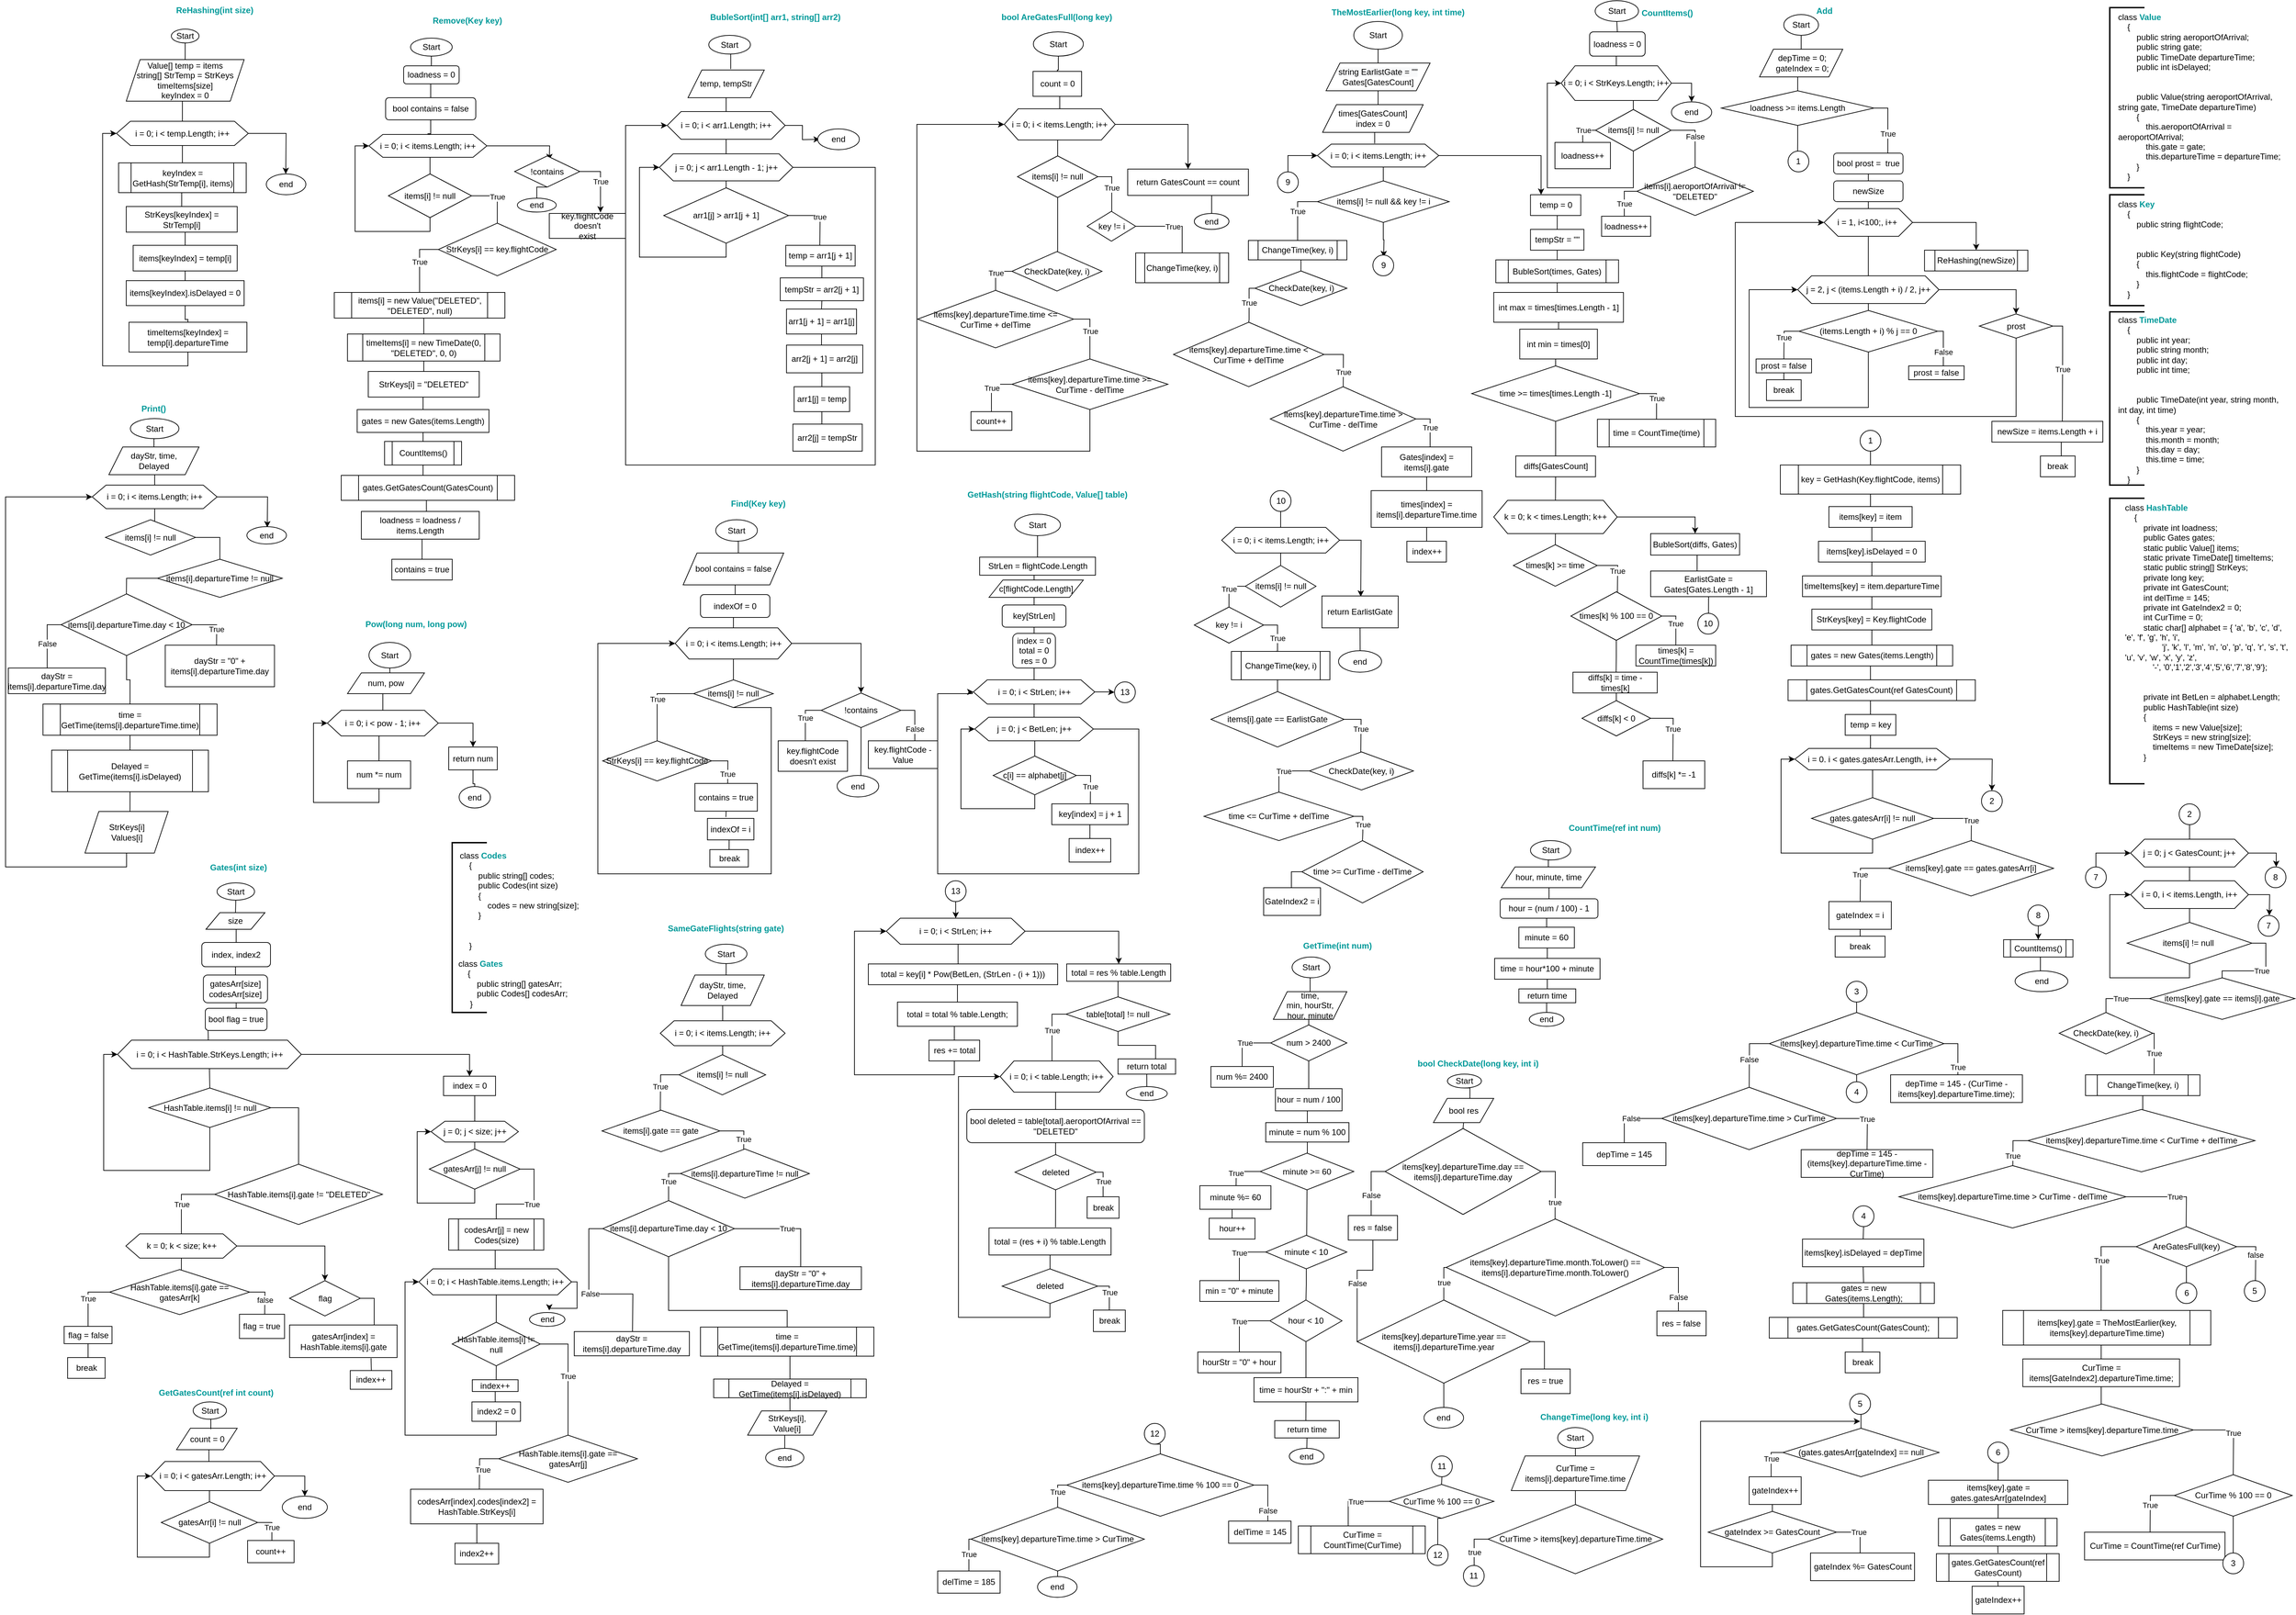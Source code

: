 <mxfile version="16.0.2" type="device"><diagram id="dn6yt6KpWQRVNgkNzxz6" name="blockshema"><mxGraphModel dx="5871" dy="2415" grid="1" gridSize="10" guides="1" tooltips="1" connect="1" arrows="1" fold="1" page="1" pageScale="1" pageWidth="827" pageHeight="1169" math="0" shadow="0"><root><mxCell id="yI4sr0DwaEoldNPyCZEX-0"/><mxCell id="yI4sr0DwaEoldNPyCZEX-1" parent="yI4sr0DwaEoldNPyCZEX-0"/><mxCell id="yI4sr0DwaEoldNPyCZEX-2" style="edgeStyle=orthogonalEdgeStyle;rounded=0;orthogonalLoop=1;jettySize=auto;html=1;exitX=0.5;exitY=1;exitDx=0;exitDy=0;entryX=0.5;entryY=0;entryDx=0;entryDy=0;fontColor=#009999;endArrow=none;endFill=0;" parent="yI4sr0DwaEoldNPyCZEX-1" source="yI4sr0DwaEoldNPyCZEX-3" target="yI4sr0DwaEoldNPyCZEX-14" edge="1"><mxGeometry relative="1" as="geometry"/></mxCell><mxCell id="yI4sr0DwaEoldNPyCZEX-3" value="Start" style="ellipse;whiteSpace=wrap;html=1;" parent="yI4sr0DwaEoldNPyCZEX-1" vertex="1"><mxGeometry x="90" y="30" width="50" height="30" as="geometry"/></mxCell><mxCell id="yI4sr0DwaEoldNPyCZEX-4" value="class &lt;b&gt;&lt;font color=&quot;#009999&quot;&gt;Value&lt;/font&gt;&lt;/b&gt;&lt;br&gt;&amp;nbsp; &amp;nbsp; {&lt;br&gt;&amp;nbsp; &amp;nbsp; &amp;nbsp; &amp;nbsp; public string aeroportOfArrival;&lt;br&gt;&amp;nbsp; &amp;nbsp; &amp;nbsp; &amp;nbsp; public string gate;&lt;br&gt;&amp;nbsp; &amp;nbsp; &amp;nbsp; &amp;nbsp; public TimeDate departureTime;&lt;br&gt;&amp;nbsp; &amp;nbsp; &amp;nbsp; &amp;nbsp; public int isDelayed;&lt;br&gt;&lt;br&gt;&lt;br&gt;&amp;nbsp; &amp;nbsp; &amp;nbsp; &amp;nbsp; public Value(string aeroportOfArrival, string gate, TimeDate departureTime)&lt;br&gt;&amp;nbsp; &amp;nbsp; &amp;nbsp; &amp;nbsp; {&lt;br&gt;&amp;nbsp; &amp;nbsp; &amp;nbsp; &amp;nbsp; &amp;nbsp; &amp;nbsp; this.aeroportOfArrival = aeroportOfArrival;&lt;br&gt;&amp;nbsp; &amp;nbsp; &amp;nbsp; &amp;nbsp; &amp;nbsp; &amp;nbsp; this.gate = gate;&lt;br&gt;&amp;nbsp; &amp;nbsp; &amp;nbsp; &amp;nbsp; &amp;nbsp; &amp;nbsp; this.departureTime = departureTime;&lt;br&gt;&amp;nbsp; &amp;nbsp; &amp;nbsp; &amp;nbsp; }&lt;br&gt;&amp;nbsp; &amp;nbsp; }" style="text;whiteSpace=wrap;html=1;" parent="yI4sr0DwaEoldNPyCZEX-1" vertex="1"><mxGeometry x="570" y="20" width="253" height="300" as="geometry"/></mxCell><mxCell id="yI4sr0DwaEoldNPyCZEX-5" value="" style="strokeWidth=2;html=1;shape=mxgraph.flowchart.annotation_1;align=left;pointerEvents=1;" parent="yI4sr0DwaEoldNPyCZEX-1" vertex="1"><mxGeometry x="560" y="20" width="50" height="260" as="geometry"/></mxCell><mxCell id="yI4sr0DwaEoldNPyCZEX-6" value="&lt;font color=&quot;#000000&quot;&gt;class &lt;/font&gt;&lt;b&gt;Key&lt;/b&gt;&lt;br&gt;&lt;font color=&quot;#000000&quot;&gt;&amp;nbsp; &amp;nbsp; {&lt;/font&gt;&lt;br&gt;&lt;font color=&quot;#000000&quot;&gt;&amp;nbsp; &amp;nbsp; &amp;nbsp; &amp;nbsp; public string flightCode;&lt;/font&gt;&lt;br&gt;&lt;br&gt;&lt;br&gt;&lt;font color=&quot;#000000&quot;&gt;&amp;nbsp; &amp;nbsp; &amp;nbsp; &amp;nbsp; public Key(string flightCode)&lt;/font&gt;&lt;br&gt;&lt;font color=&quot;#000000&quot;&gt;&amp;nbsp; &amp;nbsp; &amp;nbsp; &amp;nbsp; {&lt;/font&gt;&lt;br&gt;&lt;font color=&quot;#000000&quot;&gt;&amp;nbsp; &amp;nbsp; &amp;nbsp; &amp;nbsp; &amp;nbsp; &amp;nbsp; this.flightCode = flightCode;&lt;/font&gt;&lt;br&gt;&lt;font color=&quot;#000000&quot;&gt;&amp;nbsp; &amp;nbsp; &amp;nbsp; &amp;nbsp; }&lt;/font&gt;&lt;br&gt;&lt;font color=&quot;#000000&quot;&gt;&amp;nbsp; &amp;nbsp; }&lt;/font&gt;" style="text;whiteSpace=wrap;html=1;fontColor=#009999;" parent="yI4sr0DwaEoldNPyCZEX-1" vertex="1"><mxGeometry x="570" y="290" width="210" height="160" as="geometry"/></mxCell><mxCell id="yI4sr0DwaEoldNPyCZEX-7" value="" style="strokeWidth=2;html=1;shape=mxgraph.flowchart.annotation_1;align=left;pointerEvents=1;" parent="yI4sr0DwaEoldNPyCZEX-1" vertex="1"><mxGeometry x="560" y="290" width="50" height="160" as="geometry"/></mxCell><mxCell id="yI4sr0DwaEoldNPyCZEX-8" value="&lt;font color=&quot;#000000&quot;&gt;class&lt;/font&gt;&lt;b&gt; TimeDate&lt;/b&gt;&lt;br&gt;&lt;font color=&quot;#000000&quot;&gt;&amp;nbsp; &amp;nbsp; {&lt;/font&gt;&lt;br&gt;&lt;font color=&quot;#000000&quot;&gt;&amp;nbsp; &amp;nbsp; &amp;nbsp; &amp;nbsp; public int year;&lt;/font&gt;&lt;br&gt;&lt;font color=&quot;#000000&quot;&gt;&amp;nbsp; &amp;nbsp; &amp;nbsp; &amp;nbsp; public string month;&lt;/font&gt;&lt;br&gt;&lt;font color=&quot;#000000&quot;&gt;&amp;nbsp; &amp;nbsp; &amp;nbsp; &amp;nbsp; public int day;&lt;/font&gt;&lt;br&gt;&lt;font color=&quot;#000000&quot;&gt;&amp;nbsp; &amp;nbsp; &amp;nbsp; &amp;nbsp; public int time;&lt;/font&gt;&lt;br&gt;&lt;br&gt;&lt;br&gt;&lt;font color=&quot;#000000&quot;&gt;&amp;nbsp; &amp;nbsp; &amp;nbsp; &amp;nbsp; public TimeDate(int year, string month, int day, int time)&lt;/font&gt;&lt;br&gt;&lt;font color=&quot;#000000&quot;&gt;&amp;nbsp; &amp;nbsp; &amp;nbsp; &amp;nbsp; {&lt;/font&gt;&lt;br&gt;&lt;font color=&quot;#000000&quot;&gt;&amp;nbsp; &amp;nbsp; &amp;nbsp; &amp;nbsp; &amp;nbsp; &amp;nbsp; this.year = year;&lt;/font&gt;&lt;br&gt;&lt;font color=&quot;#000000&quot;&gt;&amp;nbsp; &amp;nbsp; &amp;nbsp; &amp;nbsp; &amp;nbsp; &amp;nbsp; this.month = month;&lt;/font&gt;&lt;br&gt;&lt;font color=&quot;#000000&quot;&gt;&amp;nbsp; &amp;nbsp; &amp;nbsp; &amp;nbsp; &amp;nbsp; &amp;nbsp; this.day = day;&lt;/font&gt;&lt;br&gt;&lt;font color=&quot;#000000&quot;&gt;&amp;nbsp; &amp;nbsp; &amp;nbsp; &amp;nbsp; &amp;nbsp; &amp;nbsp; this.time = time;&lt;/font&gt;&lt;br&gt;&lt;font color=&quot;#000000&quot;&gt;&amp;nbsp; &amp;nbsp; &amp;nbsp; &amp;nbsp; }&lt;/font&gt;&lt;br&gt;&lt;font color=&quot;#000000&quot;&gt;&amp;nbsp; &amp;nbsp; }&lt;/font&gt;" style="text;whiteSpace=wrap;html=1;fontColor=#009999;" parent="yI4sr0DwaEoldNPyCZEX-1" vertex="1"><mxGeometry x="570" y="457" width="240" height="240" as="geometry"/></mxCell><mxCell id="yI4sr0DwaEoldNPyCZEX-9" value="" style="strokeWidth=2;html=1;shape=mxgraph.flowchart.annotation_1;align=left;pointerEvents=1;" parent="yI4sr0DwaEoldNPyCZEX-1" vertex="1"><mxGeometry x="560" y="728" width="50" height="412" as="geometry"/></mxCell><mxCell id="yI4sr0DwaEoldNPyCZEX-10" value="&amp;nbsp;&lt;font color=&quot;#009999&quot;&gt;&lt;b&gt;Add&lt;/b&gt;&lt;/font&gt;" style="text;html=1;strokeColor=none;fillColor=none;align=center;verticalAlign=middle;whiteSpace=wrap;rounded=0;fontColor=#000000;" parent="yI4sr0DwaEoldNPyCZEX-1" vertex="1"><mxGeometry x="111.88" y="10" width="70" height="30" as="geometry"/></mxCell><mxCell id="yI4sr0DwaEoldNPyCZEX-11" value="&lt;font color=&quot;#000000&quot;&gt;class &lt;/font&gt;&lt;b&gt;HashTable&lt;/b&gt;&lt;br&gt;&lt;font color=&quot;#000000&quot;&gt;&amp;nbsp; &amp;nbsp; {&lt;/font&gt;&lt;br&gt;&lt;font color=&quot;#000000&quot;&gt;&amp;nbsp; &amp;nbsp; &amp;nbsp; &amp;nbsp; private int loadness;&lt;/font&gt;&lt;br&gt;&lt;font color=&quot;#000000&quot;&gt;&amp;nbsp; &amp;nbsp; &amp;nbsp; &amp;nbsp; public Gates gates;&lt;/font&gt;&lt;br&gt;&lt;font color=&quot;#000000&quot;&gt;&amp;nbsp; &amp;nbsp; &amp;nbsp; &amp;nbsp; static public Value[] items;&lt;/font&gt;&lt;br&gt;&lt;font color=&quot;#000000&quot;&gt;&amp;nbsp; &amp;nbsp; &amp;nbsp; &amp;nbsp; static private TimeDate[] timeItems;&lt;/font&gt;&lt;br&gt;&lt;font color=&quot;#000000&quot;&gt;&amp;nbsp; &amp;nbsp; &amp;nbsp; &amp;nbsp; static public string[] StrKeys;&lt;/font&gt;&lt;br&gt;&lt;font color=&quot;#000000&quot;&gt;&amp;nbsp; &amp;nbsp; &amp;nbsp; &amp;nbsp; private long key;&lt;/font&gt;&lt;br&gt;&lt;font color=&quot;#000000&quot;&gt;&amp;nbsp; &amp;nbsp; &amp;nbsp; &amp;nbsp; private int GatesCount;&lt;/font&gt;&lt;br&gt;&lt;font color=&quot;#000000&quot;&gt;&amp;nbsp; &amp;nbsp; &amp;nbsp; &amp;nbsp; int delTime = 145;&lt;/font&gt;&lt;br&gt;&lt;font color=&quot;#000000&quot;&gt;&amp;nbsp; &amp;nbsp; &amp;nbsp; &amp;nbsp; private int GateIndex2 = 0;&lt;/font&gt;&lt;br&gt;&lt;font color=&quot;#000000&quot;&gt;&amp;nbsp; &amp;nbsp; &amp;nbsp; &amp;nbsp; int CurTime = 0;&lt;/font&gt;&lt;br&gt;&lt;font color=&quot;#000000&quot;&gt;&amp;nbsp; &amp;nbsp; &amp;nbsp; &amp;nbsp; static char[] alphabet = { 'a', 'b', 'c', 'd', 'e', 'f', 'g', 'h', 'i',&lt;/font&gt;&lt;br&gt;&lt;font color=&quot;#000000&quot;&gt;&amp;nbsp; &amp;nbsp; &amp;nbsp; &amp;nbsp; &amp;nbsp; &amp;nbsp; &amp;nbsp; &amp;nbsp; 'j', 'k', 'l', 'm', 'n', 'o', 'p', 'q', 'r', 's', 't', 'u', 'v', 'w', 'x', 'y', 'z',&lt;/font&gt;&lt;br&gt;&lt;font color=&quot;#000000&quot;&gt;&amp;nbsp; &amp;nbsp; &amp;nbsp; &amp;nbsp; &amp;nbsp; &amp;nbsp; '-', '0','1','2','3','4','5','6','7','8','9'};&lt;/font&gt;&lt;br&gt;&lt;br&gt;&lt;br&gt;&lt;font color=&quot;#000000&quot;&gt;&amp;nbsp; &amp;nbsp; &amp;nbsp; &amp;nbsp; private int BetLen = alphabet.Length;&lt;/font&gt;&lt;br&gt;&lt;font color=&quot;#000000&quot;&gt;&amp;nbsp; &amp;nbsp; &amp;nbsp; &amp;nbsp; public HashTable(int size)&lt;/font&gt;&lt;br&gt;&lt;font color=&quot;#000000&quot;&gt;&amp;nbsp; &amp;nbsp; &amp;nbsp; &amp;nbsp; {&lt;/font&gt;&lt;br&gt;&lt;font color=&quot;#000000&quot;&gt;&amp;nbsp; &amp;nbsp; &amp;nbsp; &amp;nbsp; &amp;nbsp; &amp;nbsp; items = new Value[size];&lt;/font&gt;&lt;br&gt;&lt;font color=&quot;#000000&quot;&gt;&amp;nbsp; &amp;nbsp; &amp;nbsp; &amp;nbsp; &amp;nbsp; &amp;nbsp; StrKeys = new string[size];&lt;/font&gt;&lt;br&gt;&lt;font color=&quot;#000000&quot;&gt;&amp;nbsp; &amp;nbsp; &amp;nbsp; &amp;nbsp; &amp;nbsp; &amp;nbsp; timeItems = new TimeDate[size];&lt;/font&gt;&lt;br&gt;&lt;font color=&quot;#000000&quot;&gt;&amp;nbsp; &amp;nbsp; &amp;nbsp; &amp;nbsp; }&lt;/font&gt;" style="text;whiteSpace=wrap;html=1;fontColor=#009999;" parent="yI4sr0DwaEoldNPyCZEX-1" vertex="1"><mxGeometry x="580" y="728" width="240" height="350" as="geometry"/></mxCell><mxCell id="yI4sr0DwaEoldNPyCZEX-12" value="" style="strokeWidth=2;html=1;shape=mxgraph.flowchart.annotation_1;align=left;pointerEvents=1;" parent="yI4sr0DwaEoldNPyCZEX-1" vertex="1"><mxGeometry x="560" y="459" width="50" height="250" as="geometry"/></mxCell><mxCell id="yI4sr0DwaEoldNPyCZEX-13" style="edgeStyle=orthogonalEdgeStyle;rounded=0;orthogonalLoop=1;jettySize=auto;html=1;exitX=0.5;exitY=1;exitDx=0;exitDy=0;entryX=0.5;entryY=0;entryDx=0;entryDy=0;fontColor=#000000;endArrow=none;endFill=0;" parent="yI4sr0DwaEoldNPyCZEX-1" source="yI4sr0DwaEoldNPyCZEX-14" target="yI4sr0DwaEoldNPyCZEX-16" edge="1"><mxGeometry relative="1" as="geometry"/></mxCell><mxCell id="yI4sr0DwaEoldNPyCZEX-14" value="&lt;font color=&quot;#000000&quot;&gt;&amp;nbsp;depTime = 0;&lt;br&gt;&lt;/font&gt;&lt;span style=&quot;color: rgb(0 , 0 , 0)&quot;&gt;&amp;nbsp;&lt;/span&gt;&lt;font color=&quot;#000000&quot;&gt;gateIndex = 0;&lt;/font&gt;" style="shape=parallelogram;perimeter=parallelogramPerimeter;whiteSpace=wrap;html=1;fixedSize=1;fontColor=#009999;" parent="yI4sr0DwaEoldNPyCZEX-1" vertex="1"><mxGeometry x="55" y="80" width="120" height="40" as="geometry"/></mxCell><mxCell id="_jCwL2YDEifLL-BcLyx1-0" style="edgeStyle=orthogonalEdgeStyle;rounded=0;orthogonalLoop=1;jettySize=auto;html=1;exitX=0.5;exitY=1;exitDx=0;exitDy=0;endArrow=none;endFill=0;" parent="yI4sr0DwaEoldNPyCZEX-1" source="yI4sr0DwaEoldNPyCZEX-16" edge="1"><mxGeometry relative="1" as="geometry"><mxPoint x="109.785" y="240" as="targetPoint"/></mxGeometry></mxCell><mxCell id="_jCwL2YDEifLL-BcLyx1-2" value="True" style="edgeStyle=orthogonalEdgeStyle;rounded=0;orthogonalLoop=1;jettySize=auto;html=1;exitX=1;exitY=0.5;exitDx=0;exitDy=0;entryX=0.5;entryY=0;entryDx=0;entryDy=0;endArrow=none;endFill=0;" parent="yI4sr0DwaEoldNPyCZEX-1" source="yI4sr0DwaEoldNPyCZEX-16" target="yI4sr0DwaEoldNPyCZEX-18" edge="1"><mxGeometry relative="1" as="geometry"><Array as="points"><mxPoint x="240" y="165"/><mxPoint x="240" y="230"/></Array></mxGeometry></mxCell><mxCell id="yI4sr0DwaEoldNPyCZEX-16" value="loadness &amp;gt;= items.Length" style="rhombus;whiteSpace=wrap;html=1;fontColor=#000000;" parent="yI4sr0DwaEoldNPyCZEX-1" vertex="1"><mxGeometry y="140" width="220" height="50" as="geometry"/></mxCell><mxCell id="yI4sr0DwaEoldNPyCZEX-17" style="edgeStyle=orthogonalEdgeStyle;rounded=0;orthogonalLoop=1;jettySize=auto;html=1;exitX=0.5;exitY=1;exitDx=0;exitDy=0;entryX=0.5;entryY=0;entryDx=0;entryDy=0;fontColor=#000000;endArrow=none;endFill=0;" parent="yI4sr0DwaEoldNPyCZEX-1" source="yI4sr0DwaEoldNPyCZEX-18" target="yI4sr0DwaEoldNPyCZEX-20" edge="1"><mxGeometry relative="1" as="geometry"/></mxCell><mxCell id="yI4sr0DwaEoldNPyCZEX-18" value="bool prost =&amp;nbsp; true" style="rounded=1;whiteSpace=wrap;html=1;fontColor=#000000;" parent="yI4sr0DwaEoldNPyCZEX-1" vertex="1"><mxGeometry x="161.87" y="230" width="100" height="30" as="geometry"/></mxCell><mxCell id="yI4sr0DwaEoldNPyCZEX-19" style="edgeStyle=orthogonalEdgeStyle;rounded=0;orthogonalLoop=1;jettySize=auto;html=1;exitX=0.5;exitY=1;exitDx=0;exitDy=0;entryX=0.5;entryY=0;entryDx=0;entryDy=0;fontColor=#000000;endArrow=none;endFill=0;" parent="yI4sr0DwaEoldNPyCZEX-1" source="yI4sr0DwaEoldNPyCZEX-20" target="yI4sr0DwaEoldNPyCZEX-22" edge="1"><mxGeometry relative="1" as="geometry"/></mxCell><mxCell id="yI4sr0DwaEoldNPyCZEX-20" value="newSize" style="rounded=1;whiteSpace=wrap;html=1;fontColor=#000000;" parent="yI4sr0DwaEoldNPyCZEX-1" vertex="1"><mxGeometry x="161.87" y="270" width="100" height="30" as="geometry"/></mxCell><mxCell id="yI4sr0DwaEoldNPyCZEX-21" style="edgeStyle=orthogonalEdgeStyle;rounded=0;orthogonalLoop=1;jettySize=auto;html=1;exitX=0.5;exitY=1;exitDx=0;exitDy=0;fontColor=#000000;endArrow=none;endFill=0;" parent="yI4sr0DwaEoldNPyCZEX-1" source="yI4sr0DwaEoldNPyCZEX-22" target="yI4sr0DwaEoldNPyCZEX-23" edge="1"><mxGeometry relative="1" as="geometry"/></mxCell><mxCell id="mum2_q1TzR2sB3rFd3oM-21" style="edgeStyle=orthogonalEdgeStyle;rounded=0;orthogonalLoop=1;jettySize=auto;html=1;exitX=1;exitY=0.5;exitDx=0;exitDy=0;entryX=0.5;entryY=0;entryDx=0;entryDy=0;endArrow=classic;endFill=1;" parent="yI4sr0DwaEoldNPyCZEX-1" source="yI4sr0DwaEoldNPyCZEX-22" target="mum2_q1TzR2sB3rFd3oM-15" edge="1"><mxGeometry relative="1" as="geometry"/></mxCell><mxCell id="yI4sr0DwaEoldNPyCZEX-22" value="i = 1, i&amp;lt;100;, i++&amp;nbsp;" style="shape=hexagon;perimeter=hexagonPerimeter2;whiteSpace=wrap;html=1;fixedSize=1;fontColor=#000000;" parent="yI4sr0DwaEoldNPyCZEX-1" vertex="1"><mxGeometry x="148.12" y="310" width="127.5" height="40" as="geometry"/></mxCell><mxCell id="mum2_q1TzR2sB3rFd3oM-1" style="edgeStyle=orthogonalEdgeStyle;rounded=0;orthogonalLoop=1;jettySize=auto;html=1;exitX=0.5;exitY=1;exitDx=0;exitDy=0;endArrow=none;endFill=0;" parent="yI4sr0DwaEoldNPyCZEX-1" source="yI4sr0DwaEoldNPyCZEX-23" target="mum2_q1TzR2sB3rFd3oM-0" edge="1"><mxGeometry relative="1" as="geometry"/></mxCell><mxCell id="mum2_q1TzR2sB3rFd3oM-9" style="edgeStyle=orthogonalEdgeStyle;rounded=0;orthogonalLoop=1;jettySize=auto;html=1;exitX=1;exitY=0.5;exitDx=0;exitDy=0;endArrow=classic;endFill=1;entryX=0.5;entryY=0;entryDx=0;entryDy=0;" parent="yI4sr0DwaEoldNPyCZEX-1" source="yI4sr0DwaEoldNPyCZEX-23" target="mum2_q1TzR2sB3rFd3oM-10" edge="1"><mxGeometry relative="1" as="geometry"><mxPoint x="420" y="487" as="targetPoint"/></mxGeometry></mxCell><mxCell id="yI4sr0DwaEoldNPyCZEX-23" value="j = 2, j &amp;lt; (items.Length + i) / 2, j++" style="shape=hexagon;perimeter=hexagonPerimeter2;whiteSpace=wrap;html=1;fixedSize=1;fontColor=#000000;" parent="yI4sr0DwaEoldNPyCZEX-1" vertex="1"><mxGeometry x="110" y="407" width="203.75" height="40" as="geometry"/></mxCell><mxCell id="mum2_q1TzR2sB3rFd3oM-2" value="True" style="edgeStyle=orthogonalEdgeStyle;rounded=0;orthogonalLoop=1;jettySize=auto;html=1;exitX=0;exitY=0.5;exitDx=0;exitDy=0;endArrow=none;endFill=0;" parent="yI4sr0DwaEoldNPyCZEX-1" source="mum2_q1TzR2sB3rFd3oM-0" edge="1"><mxGeometry relative="1" as="geometry"><mxPoint x="90" y="527" as="targetPoint"/></mxGeometry></mxCell><mxCell id="mum2_q1TzR2sB3rFd3oM-4" style="edgeStyle=orthogonalEdgeStyle;rounded=0;orthogonalLoop=1;jettySize=auto;html=1;exitX=0.5;exitY=1;exitDx=0;exitDy=0;entryX=0;entryY=0.5;entryDx=0;entryDy=0;endArrow=classic;endFill=1;" parent="yI4sr0DwaEoldNPyCZEX-1" source="mum2_q1TzR2sB3rFd3oM-0" target="yI4sr0DwaEoldNPyCZEX-23" edge="1"><mxGeometry relative="1" as="geometry"><Array as="points"><mxPoint x="212" y="597"/><mxPoint x="40" y="597"/><mxPoint x="40" y="427"/></Array></mxGeometry></mxCell><mxCell id="mum2_q1TzR2sB3rFd3oM-8" value="False" style="edgeStyle=orthogonalEdgeStyle;rounded=0;orthogonalLoop=1;jettySize=auto;html=1;exitX=1;exitY=0.5;exitDx=0;exitDy=0;entryX=0.5;entryY=0;entryDx=0;entryDy=0;endArrow=none;endFill=0;" parent="yI4sr0DwaEoldNPyCZEX-1" source="mum2_q1TzR2sB3rFd3oM-0" target="mum2_q1TzR2sB3rFd3oM-7" edge="1"><mxGeometry x="0.119" relative="1" as="geometry"><Array as="points"><mxPoint x="320" y="487"/><mxPoint x="320" y="537"/></Array><mxPoint as="offset"/></mxGeometry></mxCell><mxCell id="mum2_q1TzR2sB3rFd3oM-0" value="(items.Length + i) % j == 0" style="rhombus;whiteSpace=wrap;html=1;" parent="yI4sr0DwaEoldNPyCZEX-1" vertex="1"><mxGeometry x="111.88" y="457" width="200" height="60" as="geometry"/></mxCell><mxCell id="mum2_q1TzR2sB3rFd3oM-6" style="edgeStyle=orthogonalEdgeStyle;rounded=0;orthogonalLoop=1;jettySize=auto;html=1;exitX=0.5;exitY=1;exitDx=0;exitDy=0;entryX=0.5;entryY=0;entryDx=0;entryDy=0;endArrow=none;endFill=0;" parent="yI4sr0DwaEoldNPyCZEX-1" source="mum2_q1TzR2sB3rFd3oM-3" target="mum2_q1TzR2sB3rFd3oM-5" edge="1"><mxGeometry relative="1" as="geometry"/></mxCell><mxCell id="mum2_q1TzR2sB3rFd3oM-3" value="prost = false" style="rounded=0;whiteSpace=wrap;html=1;" parent="yI4sr0DwaEoldNPyCZEX-1" vertex="1"><mxGeometry x="50" y="527" width="80" height="20" as="geometry"/></mxCell><mxCell id="mum2_q1TzR2sB3rFd3oM-5" value="break" style="rounded=0;whiteSpace=wrap;html=1;" parent="yI4sr0DwaEoldNPyCZEX-1" vertex="1"><mxGeometry x="65" y="557" width="50" height="30" as="geometry"/></mxCell><mxCell id="mum2_q1TzR2sB3rFd3oM-7" value="prost = false" style="rounded=0;whiteSpace=wrap;html=1;" parent="yI4sr0DwaEoldNPyCZEX-1" vertex="1"><mxGeometry x="270" y="537" width="80" height="20" as="geometry"/></mxCell><mxCell id="mum2_q1TzR2sB3rFd3oM-12" value="True" style="edgeStyle=orthogonalEdgeStyle;rounded=0;orthogonalLoop=1;jettySize=auto;html=1;exitX=1;exitY=0.5;exitDx=0;exitDy=0;entryX=0.635;entryY=0.038;entryDx=0;entryDy=0;entryPerimeter=0;endArrow=none;endFill=0;" parent="yI4sr0DwaEoldNPyCZEX-1" source="mum2_q1TzR2sB3rFd3oM-10" target="mum2_q1TzR2sB3rFd3oM-11" edge="1"><mxGeometry relative="1" as="geometry"><Array as="points"><mxPoint x="492" y="480"/><mxPoint x="492" y="522"/></Array></mxGeometry></mxCell><mxCell id="mum2_q1TzR2sB3rFd3oM-22" style="edgeStyle=orthogonalEdgeStyle;rounded=0;orthogonalLoop=1;jettySize=auto;html=1;exitX=0.5;exitY=1;exitDx=0;exitDy=0;entryX=0;entryY=0.5;entryDx=0;entryDy=0;endArrow=classic;endFill=1;" parent="yI4sr0DwaEoldNPyCZEX-1" source="mum2_q1TzR2sB3rFd3oM-10" target="yI4sr0DwaEoldNPyCZEX-22" edge="1"><mxGeometry relative="1" as="geometry"><Array as="points"><mxPoint x="425" y="610"/><mxPoint x="20" y="610"/><mxPoint x="20" y="330"/></Array></mxGeometry></mxCell><mxCell id="mum2_q1TzR2sB3rFd3oM-10" value="prost" style="rhombus;whiteSpace=wrap;html=1;" parent="yI4sr0DwaEoldNPyCZEX-1" vertex="1"><mxGeometry x="371.87" y="462" width="106" height="35" as="geometry"/></mxCell><mxCell id="mum2_q1TzR2sB3rFd3oM-14" style="edgeStyle=orthogonalEdgeStyle;rounded=0;orthogonalLoop=1;jettySize=auto;html=1;exitX=0.5;exitY=1;exitDx=0;exitDy=0;entryX=0.5;entryY=0;entryDx=0;entryDy=0;endArrow=none;endFill=0;" parent="yI4sr0DwaEoldNPyCZEX-1" source="mum2_q1TzR2sB3rFd3oM-11" target="mum2_q1TzR2sB3rFd3oM-13" edge="1"><mxGeometry relative="1" as="geometry"><Array as="points"><mxPoint x="490" y="647"/><mxPoint x="490" y="667"/><mxPoint x="503" y="667"/></Array></mxGeometry></mxCell><mxCell id="mum2_q1TzR2sB3rFd3oM-11" value="newSize = items.Length + i" style="rounded=0;whiteSpace=wrap;html=1;" parent="yI4sr0DwaEoldNPyCZEX-1" vertex="1"><mxGeometry x="390" y="617" width="160" height="30" as="geometry"/></mxCell><mxCell id="mum2_q1TzR2sB3rFd3oM-13" value="break" style="rounded=0;whiteSpace=wrap;html=1;" parent="yI4sr0DwaEoldNPyCZEX-1" vertex="1"><mxGeometry x="460" y="667" width="50" height="30" as="geometry"/></mxCell><mxCell id="mum2_q1TzR2sB3rFd3oM-15" value="ReHashing(newSize)" style="shape=process;whiteSpace=wrap;html=1;backgroundOutline=1;" parent="yI4sr0DwaEoldNPyCZEX-1" vertex="1"><mxGeometry x="292.87" y="370" width="149" height="30" as="geometry"/></mxCell><mxCell id="mum2_q1TzR2sB3rFd3oM-17" style="edgeStyle=orthogonalEdgeStyle;rounded=0;orthogonalLoop=1;jettySize=auto;html=1;exitX=0.5;exitY=1;exitDx=0;exitDy=0;entryX=0.25;entryY=1;entryDx=0;entryDy=0;endArrow=none;endFill=0;" parent="yI4sr0DwaEoldNPyCZEX-1" source="mum2_q1TzR2sB3rFd3oM-15" target="mum2_q1TzR2sB3rFd3oM-15" edge="1"><mxGeometry relative="1" as="geometry"/></mxCell><mxCell id="_jCwL2YDEifLL-BcLyx1-1" value="1" style="ellipse;whiteSpace=wrap;html=1;aspect=fixed;" parent="yI4sr0DwaEoldNPyCZEX-1" vertex="1"><mxGeometry x="96.13" y="227" width="30" height="30" as="geometry"/></mxCell><mxCell id="_jCwL2YDEifLL-BcLyx1-4" style="edgeStyle=orthogonalEdgeStyle;rounded=0;orthogonalLoop=1;jettySize=auto;html=1;exitX=0.5;exitY=1;exitDx=0;exitDy=0;endArrow=none;endFill=0;" parent="yI4sr0DwaEoldNPyCZEX-1" source="_jCwL2YDEifLL-BcLyx1-3" edge="1"><mxGeometry relative="1" as="geometry"><mxPoint x="215" y="680" as="targetPoint"/></mxGeometry></mxCell><mxCell id="_jCwL2YDEifLL-BcLyx1-3" value="1" style="ellipse;whiteSpace=wrap;html=1;aspect=fixed;" parent="yI4sr0DwaEoldNPyCZEX-1" vertex="1"><mxGeometry x="200" y="630" width="30" height="30" as="geometry"/></mxCell><mxCell id="_jCwL2YDEifLL-BcLyx1-13" style="edgeStyle=orthogonalEdgeStyle;rounded=0;orthogonalLoop=1;jettySize=auto;html=1;exitX=0.5;exitY=1;exitDx=0;exitDy=0;entryX=0.5;entryY=0;entryDx=0;entryDy=0;endArrow=none;endFill=0;" parent="yI4sr0DwaEoldNPyCZEX-1" source="_jCwL2YDEifLL-BcLyx1-5" target="_jCwL2YDEifLL-BcLyx1-6" edge="1"><mxGeometry relative="1" as="geometry"/></mxCell><mxCell id="_jCwL2YDEifLL-BcLyx1-5" value="key = GetHash(Key.flightCode, items)" style="shape=process;whiteSpace=wrap;html=1;backgroundOutline=1;" parent="yI4sr0DwaEoldNPyCZEX-1" vertex="1"><mxGeometry x="85" y="680" width="260" height="42" as="geometry"/></mxCell><mxCell id="_jCwL2YDEifLL-BcLyx1-14" style="edgeStyle=orthogonalEdgeStyle;rounded=0;orthogonalLoop=1;jettySize=auto;html=1;exitX=0.5;exitY=1;exitDx=0;exitDy=0;entryX=0.5;entryY=0;entryDx=0;entryDy=0;endArrow=none;endFill=0;" parent="yI4sr0DwaEoldNPyCZEX-1" source="_jCwL2YDEifLL-BcLyx1-6" target="_jCwL2YDEifLL-BcLyx1-8" edge="1"><mxGeometry relative="1" as="geometry"/></mxCell><mxCell id="_jCwL2YDEifLL-BcLyx1-6" value="items[key] = item" style="rounded=0;whiteSpace=wrap;html=1;" parent="yI4sr0DwaEoldNPyCZEX-1" vertex="1"><mxGeometry x="155" y="740" width="120" height="30" as="geometry"/></mxCell><mxCell id="_jCwL2YDEifLL-BcLyx1-15" style="edgeStyle=orthogonalEdgeStyle;rounded=0;orthogonalLoop=1;jettySize=auto;html=1;exitX=0.5;exitY=1;exitDx=0;exitDy=0;entryX=0.5;entryY=0;entryDx=0;entryDy=0;endArrow=none;endFill=0;" parent="yI4sr0DwaEoldNPyCZEX-1" source="_jCwL2YDEifLL-BcLyx1-8" target="_jCwL2YDEifLL-BcLyx1-9" edge="1"><mxGeometry relative="1" as="geometry"/></mxCell><mxCell id="_jCwL2YDEifLL-BcLyx1-8" value="items[key].isDelayed = 0" style="rounded=0;whiteSpace=wrap;html=1;" parent="yI4sr0DwaEoldNPyCZEX-1" vertex="1"><mxGeometry x="140" y="790" width="153.87" height="30" as="geometry"/></mxCell><mxCell id="_jCwL2YDEifLL-BcLyx1-16" style="edgeStyle=orthogonalEdgeStyle;rounded=0;orthogonalLoop=1;jettySize=auto;html=1;exitX=0.5;exitY=1;exitDx=0;exitDy=0;entryX=0.5;entryY=0;entryDx=0;entryDy=0;endArrow=none;endFill=0;" parent="yI4sr0DwaEoldNPyCZEX-1" source="_jCwL2YDEifLL-BcLyx1-9" target="_jCwL2YDEifLL-BcLyx1-10" edge="1"><mxGeometry relative="1" as="geometry"/></mxCell><mxCell id="_jCwL2YDEifLL-BcLyx1-9" value="timeItems[key] = item.departureTime" style="rounded=0;whiteSpace=wrap;html=1;" parent="yI4sr0DwaEoldNPyCZEX-1" vertex="1"><mxGeometry x="116.94" y="840" width="200" height="30" as="geometry"/></mxCell><mxCell id="_jCwL2YDEifLL-BcLyx1-17" style="edgeStyle=orthogonalEdgeStyle;rounded=0;orthogonalLoop=1;jettySize=auto;html=1;exitX=0.5;exitY=1;exitDx=0;exitDy=0;entryX=0.5;entryY=0;entryDx=0;entryDy=0;endArrow=none;endFill=0;" parent="yI4sr0DwaEoldNPyCZEX-1" source="_jCwL2YDEifLL-BcLyx1-10" target="_jCwL2YDEifLL-BcLyx1-11" edge="1"><mxGeometry relative="1" as="geometry"/></mxCell><mxCell id="_jCwL2YDEifLL-BcLyx1-10" value="StrKeys[key] = Key.flightCode" style="rounded=0;whiteSpace=wrap;html=1;" parent="yI4sr0DwaEoldNPyCZEX-1" vertex="1"><mxGeometry x="130.44" y="888" width="173" height="30" as="geometry"/></mxCell><mxCell id="_jCwL2YDEifLL-BcLyx1-18" style="edgeStyle=orthogonalEdgeStyle;rounded=0;orthogonalLoop=1;jettySize=auto;html=1;exitX=0.5;exitY=1;exitDx=0;exitDy=0;entryX=0.44;entryY=-0.012;entryDx=0;entryDy=0;entryPerimeter=0;endArrow=none;endFill=0;" parent="yI4sr0DwaEoldNPyCZEX-1" source="_jCwL2YDEifLL-BcLyx1-11" target="_jCwL2YDEifLL-BcLyx1-12" edge="1"><mxGeometry relative="1" as="geometry"/></mxCell><mxCell id="_jCwL2YDEifLL-BcLyx1-11" value="gates = new Gates(items.Length)" style="shape=process;whiteSpace=wrap;html=1;backgroundOutline=1;" parent="yI4sr0DwaEoldNPyCZEX-1" vertex="1"><mxGeometry x="100.44" y="940" width="233" height="30" as="geometry"/></mxCell><mxCell id="_jCwL2YDEifLL-BcLyx1-12" value="gates.GetGatesCount(ref GatesCount)" style="shape=process;whiteSpace=wrap;html=1;backgroundOutline=1;" parent="yI4sr0DwaEoldNPyCZEX-1" vertex="1"><mxGeometry x="96.13" y="990" width="270" height="30" as="geometry"/></mxCell><mxCell id="_jCwL2YDEifLL-BcLyx1-21" value="" style="edgeStyle=orthogonalEdgeStyle;rounded=0;orthogonalLoop=1;jettySize=auto;html=1;endArrow=none;endFill=0;" parent="yI4sr0DwaEoldNPyCZEX-1" source="_jCwL2YDEifLL-BcLyx1-19" target="_jCwL2YDEifLL-BcLyx1-12" edge="1"><mxGeometry relative="1" as="geometry"/></mxCell><mxCell id="_jCwL2YDEifLL-BcLyx1-23" style="edgeStyle=orthogonalEdgeStyle;rounded=0;orthogonalLoop=1;jettySize=auto;html=1;exitX=0.5;exitY=1;exitDx=0;exitDy=0;endArrow=none;endFill=0;" parent="yI4sr0DwaEoldNPyCZEX-1" source="_jCwL2YDEifLL-BcLyx1-19" target="_jCwL2YDEifLL-BcLyx1-22" edge="1"><mxGeometry relative="1" as="geometry"/></mxCell><mxCell id="_jCwL2YDEifLL-BcLyx1-19" value="temp = key" style="rounded=0;whiteSpace=wrap;html=1;" parent="yI4sr0DwaEoldNPyCZEX-1" vertex="1"><mxGeometry x="178.5" y="1040" width="73" height="30" as="geometry"/></mxCell><mxCell id="6ZeLuXbOOohyfQdsACVL-1" style="edgeStyle=orthogonalEdgeStyle;rounded=0;orthogonalLoop=1;jettySize=auto;html=1;exitX=0.5;exitY=1;exitDx=0;exitDy=0;entryX=0.5;entryY=0;entryDx=0;entryDy=0;endArrow=none;endFill=0;" parent="yI4sr0DwaEoldNPyCZEX-1" source="_jCwL2YDEifLL-BcLyx1-22" target="6ZeLuXbOOohyfQdsACVL-0" edge="1"><mxGeometry relative="1" as="geometry"/></mxCell><mxCell id="6ZeLuXbOOohyfQdsACVL-10" style="edgeStyle=orthogonalEdgeStyle;rounded=0;orthogonalLoop=1;jettySize=auto;html=1;exitX=1;exitY=0.5;exitDx=0;exitDy=0;endArrow=classic;endFill=1;" parent="yI4sr0DwaEoldNPyCZEX-1" source="_jCwL2YDEifLL-BcLyx1-22" edge="1"><mxGeometry relative="1" as="geometry"><mxPoint x="390.0" y="1150" as="targetPoint"/></mxGeometry></mxCell><mxCell id="_jCwL2YDEifLL-BcLyx1-22" value="i = 0. i &amp;lt; gates.gatesArr.Length, i++" style="shape=hexagon;perimeter=hexagonPerimeter2;whiteSpace=wrap;html=1;fixedSize=1;" parent="yI4sr0DwaEoldNPyCZEX-1" vertex="1"><mxGeometry x="106" y="1089" width="224" height="31" as="geometry"/></mxCell><mxCell id="6ZeLuXbOOohyfQdsACVL-2" value="True" style="edgeStyle=orthogonalEdgeStyle;rounded=0;orthogonalLoop=1;jettySize=auto;html=1;exitX=1;exitY=0.5;exitDx=0;exitDy=0;endArrow=none;endFill=0;" parent="yI4sr0DwaEoldNPyCZEX-1" source="6ZeLuXbOOohyfQdsACVL-0" edge="1"><mxGeometry relative="1" as="geometry"><mxPoint x="360" y="1250" as="targetPoint"/></mxGeometry></mxCell><mxCell id="6ZeLuXbOOohyfQdsACVL-0" value="gates.gatesArr[i] != null" style="rhombus;whiteSpace=wrap;html=1;" parent="yI4sr0DwaEoldNPyCZEX-1" vertex="1"><mxGeometry x="129.96" y="1160" width="176.07" height="60" as="geometry"/></mxCell><mxCell id="6ZeLuXbOOohyfQdsACVL-4" value="True" style="edgeStyle=orthogonalEdgeStyle;rounded=0;orthogonalLoop=1;jettySize=auto;html=1;exitX=0;exitY=0.5;exitDx=0;exitDy=0;endArrow=none;endFill=0;" parent="yI4sr0DwaEoldNPyCZEX-1" source="6ZeLuXbOOohyfQdsACVL-3" edge="1"><mxGeometry relative="1" as="geometry"><mxPoint x="200" y="1320" as="targetPoint"/></mxGeometry></mxCell><mxCell id="6ZeLuXbOOohyfQdsACVL-9" style="edgeStyle=orthogonalEdgeStyle;rounded=0;orthogonalLoop=1;jettySize=auto;html=1;exitX=0.5;exitY=1;exitDx=0;exitDy=0;entryX=0;entryY=0.5;entryDx=0;entryDy=0;endArrow=classic;endFill=1;" parent="yI4sr0DwaEoldNPyCZEX-1" source="6ZeLuXbOOohyfQdsACVL-0" target="_jCwL2YDEifLL-BcLyx1-22" edge="1"><mxGeometry relative="1" as="geometry"><Array as="points"><mxPoint x="218" y="1240"/><mxPoint x="86" y="1240"/><mxPoint x="86" y="1105"/></Array></mxGeometry></mxCell><mxCell id="6ZeLuXbOOohyfQdsACVL-3" value="items[key].gate == gates.gatesArr[i]" style="rhombus;whiteSpace=wrap;html=1;" parent="yI4sr0DwaEoldNPyCZEX-1" vertex="1"><mxGeometry x="241" y="1222" width="238" height="80" as="geometry"/></mxCell><mxCell id="6ZeLuXbOOohyfQdsACVL-7" style="edgeStyle=orthogonalEdgeStyle;rounded=0;orthogonalLoop=1;jettySize=auto;html=1;exitX=0.5;exitY=1;exitDx=0;exitDy=0;entryX=0.5;entryY=0;entryDx=0;entryDy=0;endArrow=none;endFill=0;" parent="yI4sr0DwaEoldNPyCZEX-1" source="6ZeLuXbOOohyfQdsACVL-5" target="6ZeLuXbOOohyfQdsACVL-6" edge="1"><mxGeometry relative="1" as="geometry"/></mxCell><mxCell id="6ZeLuXbOOohyfQdsACVL-5" value="gateIndex = i" style="rounded=0;whiteSpace=wrap;html=1;" parent="yI4sr0DwaEoldNPyCZEX-1" vertex="1"><mxGeometry x="155" y="1310" width="90" height="40" as="geometry"/></mxCell><mxCell id="6ZeLuXbOOohyfQdsACVL-6" value="break" style="rounded=0;whiteSpace=wrap;html=1;" parent="yI4sr0DwaEoldNPyCZEX-1" vertex="1"><mxGeometry x="164" y="1360" width="72" height="30" as="geometry"/></mxCell><mxCell id="6ZeLuXbOOohyfQdsACVL-11" value="2" style="ellipse;whiteSpace=wrap;html=1;aspect=fixed;" parent="yI4sr0DwaEoldNPyCZEX-1" vertex="1"><mxGeometry x="375" y="1150" width="30" height="30" as="geometry"/></mxCell><mxCell id="6ZeLuXbOOohyfQdsACVL-14" style="edgeStyle=orthogonalEdgeStyle;rounded=0;orthogonalLoop=1;jettySize=auto;html=1;exitX=0.5;exitY=1;exitDx=0;exitDy=0;entryX=0.5;entryY=0;entryDx=0;entryDy=0;endArrow=none;endFill=0;" parent="yI4sr0DwaEoldNPyCZEX-1" source="6ZeLuXbOOohyfQdsACVL-12" target="6ZeLuXbOOohyfQdsACVL-13" edge="1"><mxGeometry relative="1" as="geometry"/></mxCell><mxCell id="6ZeLuXbOOohyfQdsACVL-12" value="2" style="ellipse;whiteSpace=wrap;html=1;aspect=fixed;" parent="yI4sr0DwaEoldNPyCZEX-1" vertex="1"><mxGeometry x="660" y="1169" width="30" height="30" as="geometry"/></mxCell><mxCell id="6ZeLuXbOOohyfQdsACVL-16" style="edgeStyle=orthogonalEdgeStyle;rounded=0;orthogonalLoop=1;jettySize=auto;html=1;exitX=0.5;exitY=1;exitDx=0;exitDy=0;entryX=0.5;entryY=0;entryDx=0;entryDy=0;endArrow=none;endFill=0;" parent="yI4sr0DwaEoldNPyCZEX-1" source="6ZeLuXbOOohyfQdsACVL-13" target="6ZeLuXbOOohyfQdsACVL-15" edge="1"><mxGeometry relative="1" as="geometry"/></mxCell><mxCell id="HiKxYuys-LDyKHnS3zTP-29" style="edgeStyle=orthogonalEdgeStyle;rounded=0;orthogonalLoop=1;jettySize=auto;html=1;exitX=1;exitY=0.5;exitDx=0;exitDy=0;endArrow=classic;endFill=1;" parent="yI4sr0DwaEoldNPyCZEX-1" source="6ZeLuXbOOohyfQdsACVL-13" edge="1"><mxGeometry relative="1" as="geometry"><mxPoint x="800" y="1260" as="targetPoint"/><Array as="points"><mxPoint x="800" y="1240"/></Array></mxGeometry></mxCell><mxCell id="6ZeLuXbOOohyfQdsACVL-13" value="j = 0; j &lt; GatesCount; j++" style="shape=hexagon;perimeter=hexagonPerimeter2;whiteSpace=wrap;html=1;fixedSize=1;" parent="yI4sr0DwaEoldNPyCZEX-1" vertex="1"><mxGeometry x="590" y="1220" width="170" height="40" as="geometry"/></mxCell><mxCell id="6ZeLuXbOOohyfQdsACVL-18" style="edgeStyle=orthogonalEdgeStyle;rounded=0;orthogonalLoop=1;jettySize=auto;html=1;exitX=0.5;exitY=1;exitDx=0;exitDy=0;entryX=0.5;entryY=0;entryDx=0;entryDy=0;endArrow=none;endFill=0;" parent="yI4sr0DwaEoldNPyCZEX-1" source="6ZeLuXbOOohyfQdsACVL-15" target="6ZeLuXbOOohyfQdsACVL-17" edge="1"><mxGeometry relative="1" as="geometry"/></mxCell><mxCell id="HiKxYuys-LDyKHnS3zTP-25" style="edgeStyle=orthogonalEdgeStyle;rounded=0;orthogonalLoop=1;jettySize=auto;html=1;exitX=1;exitY=0.5;exitDx=0;exitDy=0;endArrow=classic;endFill=1;" parent="yI4sr0DwaEoldNPyCZEX-1" source="6ZeLuXbOOohyfQdsACVL-15" edge="1"><mxGeometry relative="1" as="geometry"><mxPoint x="790" y="1330" as="targetPoint"/></mxGeometry></mxCell><mxCell id="6ZeLuXbOOohyfQdsACVL-15" value="i = 0, i &amp;lt; items.Length, i++" style="shape=hexagon;perimeter=hexagonPerimeter2;whiteSpace=wrap;html=1;fixedSize=1;" parent="yI4sr0DwaEoldNPyCZEX-1" vertex="1"><mxGeometry x="590" y="1280" width="170" height="40" as="geometry"/></mxCell><mxCell id="HiKxYuys-LDyKHnS3zTP-20" value="True" style="edgeStyle=orthogonalEdgeStyle;rounded=0;orthogonalLoop=1;jettySize=auto;html=1;exitX=1;exitY=0.5;exitDx=0;exitDy=0;entryX=0.5;entryY=0;entryDx=0;entryDy=0;endArrow=none;endFill=0;" parent="yI4sr0DwaEoldNPyCZEX-1" source="6ZeLuXbOOohyfQdsACVL-17" target="6ZeLuXbOOohyfQdsACVL-21" edge="1"><mxGeometry relative="1" as="geometry"><Array as="points"><mxPoint x="785" y="1370"/><mxPoint x="785" y="1410"/></Array></mxGeometry></mxCell><mxCell id="HiKxYuys-LDyKHnS3zTP-23" style="edgeStyle=orthogonalEdgeStyle;rounded=0;orthogonalLoop=1;jettySize=auto;html=1;exitX=0.5;exitY=1;exitDx=0;exitDy=0;entryX=0;entryY=0.5;entryDx=0;entryDy=0;endArrow=classic;endFill=1;" parent="yI4sr0DwaEoldNPyCZEX-1" source="6ZeLuXbOOohyfQdsACVL-17" target="6ZeLuXbOOohyfQdsACVL-15" edge="1"><mxGeometry relative="1" as="geometry"><Array as="points"><mxPoint x="675" y="1420"/><mxPoint x="560" y="1420"/><mxPoint x="560" y="1300"/></Array></mxGeometry></mxCell><mxCell id="6ZeLuXbOOohyfQdsACVL-17" value="items[i] != null&amp;nbsp;" style="rhombus;whiteSpace=wrap;html=1;" parent="yI4sr0DwaEoldNPyCZEX-1" vertex="1"><mxGeometry x="585" y="1340" width="180" height="60" as="geometry"/></mxCell><mxCell id="HiKxYuys-LDyKHnS3zTP-22" value="True" style="edgeStyle=orthogonalEdgeStyle;rounded=0;orthogonalLoop=1;jettySize=auto;html=1;exitX=0;exitY=0.5;exitDx=0;exitDy=0;entryX=0.5;entryY=0;entryDx=0;entryDy=0;endArrow=none;endFill=0;" parent="yI4sr0DwaEoldNPyCZEX-1" source="6ZeLuXbOOohyfQdsACVL-21" target="6ZeLuXbOOohyfQdsACVL-25" edge="1"><mxGeometry relative="1" as="geometry"/></mxCell><mxCell id="6ZeLuXbOOohyfQdsACVL-21" value="items[key].gate == items[i].gate" style="rhombus;whiteSpace=wrap;html=1;" parent="yI4sr0DwaEoldNPyCZEX-1" vertex="1"><mxGeometry x="617" y="1420" width="210" height="60" as="geometry"/></mxCell><mxCell id="HiKxYuys-LDyKHnS3zTP-21" value="True" style="edgeStyle=orthogonalEdgeStyle;rounded=0;orthogonalLoop=1;jettySize=auto;html=1;exitX=1;exitY=0.5;exitDx=0;exitDy=0;entryX=0.6;entryY=-0.033;entryDx=0;entryDy=0;entryPerimeter=0;endArrow=none;endFill=0;" parent="yI4sr0DwaEoldNPyCZEX-1" source="6ZeLuXbOOohyfQdsACVL-25" target="6ZeLuXbOOohyfQdsACVL-26" edge="1"><mxGeometry relative="1" as="geometry"><Array as="points"><mxPoint x="624" y="1500"/></Array></mxGeometry></mxCell><mxCell id="6ZeLuXbOOohyfQdsACVL-25" value="CheckDate(key, i)" style="rhombus;whiteSpace=wrap;html=1;" parent="yI4sr0DwaEoldNPyCZEX-1" vertex="1"><mxGeometry x="487" y="1470" width="135" height="60" as="geometry"/></mxCell><mxCell id="6ZeLuXbOOohyfQdsACVL-28" style="edgeStyle=orthogonalEdgeStyle;rounded=0;orthogonalLoop=1;jettySize=auto;html=1;exitX=0.5;exitY=1;exitDx=0;exitDy=0;endArrow=none;endFill=0;" parent="yI4sr0DwaEoldNPyCZEX-1" source="6ZeLuXbOOohyfQdsACVL-26" edge="1"><mxGeometry relative="1" as="geometry"><mxPoint x="607.5" y="1620" as="targetPoint"/></mxGeometry></mxCell><mxCell id="6ZeLuXbOOohyfQdsACVL-26" value="ChangeTime(key, i)" style="shape=process;whiteSpace=wrap;html=1;backgroundOutline=1;" parent="yI4sr0DwaEoldNPyCZEX-1" vertex="1"><mxGeometry x="525" y="1560" width="165" height="30" as="geometry"/></mxCell><mxCell id="6ZeLuXbOOohyfQdsACVL-30" value="True" style="edgeStyle=orthogonalEdgeStyle;rounded=0;orthogonalLoop=1;jettySize=auto;html=1;exitX=0;exitY=0.5;exitDx=0;exitDy=0;endArrow=none;endFill=0;" parent="yI4sr0DwaEoldNPyCZEX-1" source="6ZeLuXbOOohyfQdsACVL-29" edge="1"><mxGeometry relative="1" as="geometry"><mxPoint x="420" y="1720" as="targetPoint"/></mxGeometry></mxCell><mxCell id="6ZeLuXbOOohyfQdsACVL-29" value="items[key].departureTime.time &amp;lt; CurTime + delTime" style="rhombus;whiteSpace=wrap;html=1;" parent="yI4sr0DwaEoldNPyCZEX-1" vertex="1"><mxGeometry x="441.87" y="1610" width="327.5" height="90" as="geometry"/></mxCell><mxCell id="6ZeLuXbOOohyfQdsACVL-32" value="True" style="edgeStyle=orthogonalEdgeStyle;rounded=0;orthogonalLoop=1;jettySize=auto;html=1;exitX=1;exitY=0.5;exitDx=0;exitDy=0;endArrow=none;endFill=0;" parent="yI4sr0DwaEoldNPyCZEX-1" source="6ZeLuXbOOohyfQdsACVL-31" edge="1"><mxGeometry relative="1" as="geometry"><mxPoint x="670" y="1790" as="targetPoint"/></mxGeometry></mxCell><mxCell id="6ZeLuXbOOohyfQdsACVL-31" value="items[key].departureTime.time &amp;gt; CurTime - delTime" style="rhombus;whiteSpace=wrap;html=1;" parent="yI4sr0DwaEoldNPyCZEX-1" vertex="1"><mxGeometry x="256" y="1691" width="327.5" height="90" as="geometry"/></mxCell><mxCell id="6ZeLuXbOOohyfQdsACVL-35" value="True" style="edgeStyle=orthogonalEdgeStyle;rounded=0;orthogonalLoop=1;jettySize=auto;html=1;exitX=0;exitY=0.5;exitDx=0;exitDy=0;endArrow=none;endFill=0;entryX=0.473;entryY=-0.005;entryDx=0;entryDy=0;entryPerimeter=0;" parent="yI4sr0DwaEoldNPyCZEX-1" source="6ZeLuXbOOohyfQdsACVL-33" target="6ZeLuXbOOohyfQdsACVL-36" edge="1"><mxGeometry relative="1" as="geometry"><mxPoint x="550" y="1870" as="targetPoint"/></mxGeometry></mxCell><mxCell id="6ZeLuXbOOohyfQdsACVL-76" value="false" style="edgeStyle=orthogonalEdgeStyle;rounded=0;orthogonalLoop=1;jettySize=auto;html=1;exitX=1;exitY=0.5;exitDx=0;exitDy=0;endArrow=none;endFill=0;" parent="yI4sr0DwaEoldNPyCZEX-1" source="6ZeLuXbOOohyfQdsACVL-33" edge="1"><mxGeometry relative="1" as="geometry"><mxPoint x="770" y="1860" as="targetPoint"/></mxGeometry></mxCell><mxCell id="HiKxYuys-LDyKHnS3zTP-7" style="edgeStyle=orthogonalEdgeStyle;rounded=0;orthogonalLoop=1;jettySize=auto;html=1;exitX=0.5;exitY=1;exitDx=0;exitDy=0;entryX=0.5;entryY=0;entryDx=0;entryDy=0;endArrow=none;endFill=0;" parent="yI4sr0DwaEoldNPyCZEX-1" source="6ZeLuXbOOohyfQdsACVL-33" target="HiKxYuys-LDyKHnS3zTP-6" edge="1"><mxGeometry relative="1" as="geometry"/></mxCell><mxCell id="6ZeLuXbOOohyfQdsACVL-33" value="AreGatesFull(key)" style="rhombus;whiteSpace=wrap;html=1;" parent="yI4sr0DwaEoldNPyCZEX-1" vertex="1"><mxGeometry x="598" y="1779" width="145" height="58" as="geometry"/></mxCell><mxCell id="6ZeLuXbOOohyfQdsACVL-38" style="edgeStyle=orthogonalEdgeStyle;rounded=0;orthogonalLoop=1;jettySize=auto;html=1;exitX=0.5;exitY=1;exitDx=0;exitDy=0;entryX=0.591;entryY=0.014;entryDx=0;entryDy=0;entryPerimeter=0;endArrow=none;endFill=0;" parent="yI4sr0DwaEoldNPyCZEX-1" source="6ZeLuXbOOohyfQdsACVL-36" target="6ZeLuXbOOohyfQdsACVL-37" edge="1"><mxGeometry relative="1" as="geometry"><Array as="points"><mxPoint x="547.62" y="1950"/><mxPoint x="547.62" y="1971"/></Array></mxGeometry></mxCell><mxCell id="6ZeLuXbOOohyfQdsACVL-36" value="items[key].gate = TheMostEarlier(key, items[key].departureTime.time)" style="shape=process;whiteSpace=wrap;html=1;backgroundOutline=1;" parent="yI4sr0DwaEoldNPyCZEX-1" vertex="1"><mxGeometry x="405.62" y="1900" width="300" height="50" as="geometry"/></mxCell><mxCell id="6ZeLuXbOOohyfQdsACVL-39" style="edgeStyle=orthogonalEdgeStyle;rounded=0;orthogonalLoop=1;jettySize=auto;html=1;exitX=0.5;exitY=1;exitDx=0;exitDy=0;endArrow=none;endFill=0;" parent="yI4sr0DwaEoldNPyCZEX-1" source="6ZeLuXbOOohyfQdsACVL-37" edge="1"><mxGeometry relative="1" as="geometry"><mxPoint x="547.62" y="2040" as="targetPoint"/></mxGeometry></mxCell><mxCell id="6ZeLuXbOOohyfQdsACVL-37" value="CurTime = items[GateIndex2].departureTime.time;" style="rounded=0;whiteSpace=wrap;html=1;" parent="yI4sr0DwaEoldNPyCZEX-1" vertex="1"><mxGeometry x="434.62" y="1970" width="226" height="40" as="geometry"/></mxCell><mxCell id="6ZeLuXbOOohyfQdsACVL-41" value="True" style="edgeStyle=orthogonalEdgeStyle;rounded=0;orthogonalLoop=1;jettySize=auto;html=1;exitX=1;exitY=0.5;exitDx=0;exitDy=0;endArrow=none;endFill=0;" parent="yI4sr0DwaEoldNPyCZEX-1" source="6ZeLuXbOOohyfQdsACVL-40" edge="1"><mxGeometry relative="1" as="geometry"><mxPoint x="738" y="2140" as="targetPoint"/><mxPoint x="698.0" y="2072.5" as="sourcePoint"/></mxGeometry></mxCell><mxCell id="6ZeLuXbOOohyfQdsACVL-40" value="CurTime &gt; items[key].departureTime.time" style="rhombus;whiteSpace=wrap;html=1;" parent="yI4sr0DwaEoldNPyCZEX-1" vertex="1"><mxGeometry x="416.62" y="2035" width="264" height="75" as="geometry"/></mxCell><mxCell id="6ZeLuXbOOohyfQdsACVL-43" value="True" style="edgeStyle=orthogonalEdgeStyle;rounded=0;orthogonalLoop=1;jettySize=auto;html=1;exitX=0;exitY=0.5;exitDx=0;exitDy=0;endArrow=none;endFill=0;" parent="yI4sr0DwaEoldNPyCZEX-1" source="6ZeLuXbOOohyfQdsACVL-42" edge="1"><mxGeometry relative="1" as="geometry"><mxPoint x="618" y="2230" as="targetPoint"/></mxGeometry></mxCell><mxCell id="6ZeLuXbOOohyfQdsACVL-45" style="edgeStyle=orthogonalEdgeStyle;rounded=0;orthogonalLoop=1;jettySize=auto;html=1;exitX=0.5;exitY=1;exitDx=0;exitDy=0;endArrow=none;endFill=0;" parent="yI4sr0DwaEoldNPyCZEX-1" source="6ZeLuXbOOohyfQdsACVL-42" edge="1"><mxGeometry relative="1" as="geometry"><mxPoint x="738" y="2250" as="targetPoint"/></mxGeometry></mxCell><mxCell id="6ZeLuXbOOohyfQdsACVL-42" value="CurTime % 100 == 0" style="rhombus;whiteSpace=wrap;html=1;" parent="yI4sr0DwaEoldNPyCZEX-1" vertex="1"><mxGeometry x="653" y="2137" width="170" height="60" as="geometry"/></mxCell><mxCell id="6ZeLuXbOOohyfQdsACVL-44" value="CurTime = CountTime(ref CurTime)" style="rounded=0;whiteSpace=wrap;html=1;" parent="yI4sr0DwaEoldNPyCZEX-1" vertex="1"><mxGeometry x="523.63" y="2220" width="202.5" height="40" as="geometry"/></mxCell><mxCell id="6ZeLuXbOOohyfQdsACVL-46" value="3" style="ellipse;whiteSpace=wrap;html=1;aspect=fixed;" parent="yI4sr0DwaEoldNPyCZEX-1" vertex="1"><mxGeometry x="723" y="2250" width="30" height="30" as="geometry"/></mxCell><mxCell id="6ZeLuXbOOohyfQdsACVL-51" style="edgeStyle=orthogonalEdgeStyle;rounded=0;orthogonalLoop=1;jettySize=auto;html=1;exitX=0.5;exitY=1;exitDx=0;exitDy=0;endArrow=none;endFill=0;" parent="yI4sr0DwaEoldNPyCZEX-1" source="6ZeLuXbOOohyfQdsACVL-48" target="6ZeLuXbOOohyfQdsACVL-50" edge="1"><mxGeometry relative="1" as="geometry"/></mxCell><mxCell id="6ZeLuXbOOohyfQdsACVL-48" value="3" style="ellipse;whiteSpace=wrap;html=1;aspect=fixed;" parent="yI4sr0DwaEoldNPyCZEX-1" vertex="1"><mxGeometry x="180" y="1425" width="30" height="30" as="geometry"/></mxCell><mxCell id="6ZeLuXbOOohyfQdsACVL-53" value="True" style="edgeStyle=orthogonalEdgeStyle;rounded=0;orthogonalLoop=1;jettySize=auto;html=1;exitX=1;exitY=0.5;exitDx=0;exitDy=0;entryX=0.5;entryY=0;entryDx=0;entryDy=0;endArrow=none;endFill=0;" parent="yI4sr0DwaEoldNPyCZEX-1" source="6ZeLuXbOOohyfQdsACVL-50" target="6ZeLuXbOOohyfQdsACVL-52" edge="1"><mxGeometry relative="1" as="geometry"/></mxCell><mxCell id="6ZeLuXbOOohyfQdsACVL-54" value="False" style="edgeStyle=orthogonalEdgeStyle;rounded=0;orthogonalLoop=1;jettySize=auto;html=1;exitX=0;exitY=0.5;exitDx=0;exitDy=0;endArrow=none;endFill=0;" parent="yI4sr0DwaEoldNPyCZEX-1" source="6ZeLuXbOOohyfQdsACVL-50" edge="1"><mxGeometry relative="1" as="geometry"><mxPoint x="40" y="1590" as="targetPoint"/></mxGeometry></mxCell><mxCell id="6ZeLuXbOOohyfQdsACVL-65" style="edgeStyle=orthogonalEdgeStyle;rounded=0;orthogonalLoop=1;jettySize=auto;html=1;exitX=0.5;exitY=1;exitDx=0;exitDy=0;endArrow=none;endFill=0;" parent="yI4sr0DwaEoldNPyCZEX-1" source="6ZeLuXbOOohyfQdsACVL-50" edge="1"><mxGeometry relative="1" as="geometry"><mxPoint x="195.143" y="1580" as="targetPoint"/></mxGeometry></mxCell><mxCell id="6ZeLuXbOOohyfQdsACVL-50" value="items[key].departureTime.time &lt; CurTime" style="rhombus;whiteSpace=wrap;html=1;" parent="yI4sr0DwaEoldNPyCZEX-1" vertex="1"><mxGeometry x="69" y="1470" width="252" height="90" as="geometry"/></mxCell><mxCell id="6ZeLuXbOOohyfQdsACVL-52" value="depTime = 145 - (CurTime - items[key].departureTime.time);" style="rounded=0;whiteSpace=wrap;html=1;" parent="yI4sr0DwaEoldNPyCZEX-1" vertex="1"><mxGeometry x="244" y="1560" width="190" height="40" as="geometry"/></mxCell><mxCell id="6ZeLuXbOOohyfQdsACVL-56" value="True" style="edgeStyle=orthogonalEdgeStyle;rounded=0;orthogonalLoop=1;jettySize=auto;html=1;exitX=1;exitY=0.5;exitDx=0;exitDy=0;endArrow=none;endFill=0;" parent="yI4sr0DwaEoldNPyCZEX-1" source="6ZeLuXbOOohyfQdsACVL-55" edge="1"><mxGeometry relative="1" as="geometry"><mxPoint x="210" y="1670" as="targetPoint"/></mxGeometry></mxCell><mxCell id="6ZeLuXbOOohyfQdsACVL-64" value="False" style="edgeStyle=orthogonalEdgeStyle;rounded=0;orthogonalLoop=1;jettySize=auto;html=1;exitX=0;exitY=0.5;exitDx=0;exitDy=0;entryX=0.5;entryY=0;entryDx=0;entryDy=0;endArrow=none;endFill=0;" parent="yI4sr0DwaEoldNPyCZEX-1" source="6ZeLuXbOOohyfQdsACVL-55" target="6ZeLuXbOOohyfQdsACVL-60" edge="1"><mxGeometry relative="1" as="geometry"/></mxCell><mxCell id="6ZeLuXbOOohyfQdsACVL-55" value="items[key].departureTime.time &amp;gt; CurTime" style="rhombus;whiteSpace=wrap;html=1;" parent="yI4sr0DwaEoldNPyCZEX-1" vertex="1"><mxGeometry x="-86" y="1578" width="252" height="90" as="geometry"/></mxCell><mxCell id="6ZeLuXbOOohyfQdsACVL-57" value="depTime = 145 - (items[key].departureTime.time - CurTime)" style="rounded=0;whiteSpace=wrap;html=1;" parent="yI4sr0DwaEoldNPyCZEX-1" vertex="1"><mxGeometry x="115" y="1668" width="190" height="40" as="geometry"/></mxCell><mxCell id="6ZeLuXbOOohyfQdsACVL-60" value="depTime = 145" style="rounded=0;whiteSpace=wrap;html=1;" parent="yI4sr0DwaEoldNPyCZEX-1" vertex="1"><mxGeometry x="-200" y="1658" width="120" height="33" as="geometry"/></mxCell><mxCell id="6ZeLuXbOOohyfQdsACVL-66" value="4" style="ellipse;whiteSpace=wrap;html=1;aspect=fixed;" parent="yI4sr0DwaEoldNPyCZEX-1" vertex="1"><mxGeometry x="180" y="1570" width="30" height="30" as="geometry"/></mxCell><mxCell id="6ZeLuXbOOohyfQdsACVL-69" style="edgeStyle=orthogonalEdgeStyle;rounded=0;orthogonalLoop=1;jettySize=auto;html=1;exitX=0.5;exitY=1;exitDx=0;exitDy=0;entryX=0.5;entryY=0;entryDx=0;entryDy=0;endArrow=none;endFill=0;" parent="yI4sr0DwaEoldNPyCZEX-1" source="6ZeLuXbOOohyfQdsACVL-67" target="6ZeLuXbOOohyfQdsACVL-68" edge="1"><mxGeometry relative="1" as="geometry"/></mxCell><mxCell id="6ZeLuXbOOohyfQdsACVL-67" value="4" style="ellipse;whiteSpace=wrap;html=1;aspect=fixed;" parent="yI4sr0DwaEoldNPyCZEX-1" vertex="1"><mxGeometry x="190" y="1749" width="30" height="30" as="geometry"/></mxCell><mxCell id="6ZeLuXbOOohyfQdsACVL-71" style="edgeStyle=orthogonalEdgeStyle;rounded=0;orthogonalLoop=1;jettySize=auto;html=1;exitX=0.5;exitY=1;exitDx=0;exitDy=0;entryX=0.5;entryY=0;entryDx=0;entryDy=0;endArrow=none;endFill=0;" parent="yI4sr0DwaEoldNPyCZEX-1" source="6ZeLuXbOOohyfQdsACVL-68" target="6ZeLuXbOOohyfQdsACVL-70" edge="1"><mxGeometry relative="1" as="geometry"/></mxCell><mxCell id="6ZeLuXbOOohyfQdsACVL-68" value="items[key].isDelayed = depTime" style="rounded=0;whiteSpace=wrap;html=1;" parent="yI4sr0DwaEoldNPyCZEX-1" vertex="1"><mxGeometry x="116.94" y="1797" width="175" height="40" as="geometry"/></mxCell><mxCell id="6ZeLuXbOOohyfQdsACVL-73" style="edgeStyle=orthogonalEdgeStyle;rounded=0;orthogonalLoop=1;jettySize=auto;html=1;exitX=0.5;exitY=1;exitDx=0;exitDy=0;endArrow=none;endFill=0;" parent="yI4sr0DwaEoldNPyCZEX-1" source="6ZeLuXbOOohyfQdsACVL-70" target="6ZeLuXbOOohyfQdsACVL-72" edge="1"><mxGeometry relative="1" as="geometry"/></mxCell><mxCell id="6ZeLuXbOOohyfQdsACVL-70" value="gates = new Gates(items.Length);" style="shape=process;whiteSpace=wrap;html=1;backgroundOutline=1;" parent="yI4sr0DwaEoldNPyCZEX-1" vertex="1"><mxGeometry x="103" y="1860" width="204" height="30" as="geometry"/></mxCell><mxCell id="6ZeLuXbOOohyfQdsACVL-75" style="edgeStyle=orthogonalEdgeStyle;rounded=0;orthogonalLoop=1;jettySize=auto;html=1;exitX=0.5;exitY=1;exitDx=0;exitDy=0;entryX=0.5;entryY=0;entryDx=0;entryDy=0;endArrow=none;endFill=0;" parent="yI4sr0DwaEoldNPyCZEX-1" source="6ZeLuXbOOohyfQdsACVL-72" target="6ZeLuXbOOohyfQdsACVL-74" edge="1"><mxGeometry relative="1" as="geometry"/></mxCell><mxCell id="6ZeLuXbOOohyfQdsACVL-72" value="gates.GetGatesCount(GatesCount);" style="shape=process;whiteSpace=wrap;html=1;backgroundOutline=1;" parent="yI4sr0DwaEoldNPyCZEX-1" vertex="1"><mxGeometry x="69" y="1910" width="271" height="30" as="geometry"/></mxCell><mxCell id="6ZeLuXbOOohyfQdsACVL-74" value="break" style="rounded=0;whiteSpace=wrap;html=1;" parent="yI4sr0DwaEoldNPyCZEX-1" vertex="1"><mxGeometry x="178.5" y="1960" width="50" height="30" as="geometry"/></mxCell><mxCell id="6ZeLuXbOOohyfQdsACVL-77" value="5" style="ellipse;whiteSpace=wrap;html=1;aspect=fixed;" parent="yI4sr0DwaEoldNPyCZEX-1" vertex="1"><mxGeometry x="754" y="1857" width="30" height="30" as="geometry"/></mxCell><mxCell id="6ZeLuXbOOohyfQdsACVL-80" style="edgeStyle=orthogonalEdgeStyle;rounded=0;orthogonalLoop=1;jettySize=auto;html=1;exitX=0.5;exitY=1;exitDx=0;exitDy=0;entryX=0.5;entryY=0;entryDx=0;entryDy=0;endArrow=none;endFill=0;" parent="yI4sr0DwaEoldNPyCZEX-1" source="6ZeLuXbOOohyfQdsACVL-78" target="6ZeLuXbOOohyfQdsACVL-79" edge="1"><mxGeometry relative="1" as="geometry"/></mxCell><mxCell id="6ZeLuXbOOohyfQdsACVL-78" value="5" style="ellipse;whiteSpace=wrap;html=1;aspect=fixed;" parent="yI4sr0DwaEoldNPyCZEX-1" vertex="1"><mxGeometry x="185" y="2020" width="30" height="30" as="geometry"/></mxCell><mxCell id="HiKxYuys-LDyKHnS3zTP-0" value="True" style="edgeStyle=orthogonalEdgeStyle;rounded=0;orthogonalLoop=1;jettySize=auto;html=1;exitX=0;exitY=0.5;exitDx=0;exitDy=0;entryX=0.423;entryY=0;entryDx=0;entryDy=0;entryPerimeter=0;endArrow=none;endFill=0;" parent="yI4sr0DwaEoldNPyCZEX-1" source="6ZeLuXbOOohyfQdsACVL-79" target="6ZeLuXbOOohyfQdsACVL-81" edge="1"><mxGeometry relative="1" as="geometry"/></mxCell><mxCell id="6ZeLuXbOOohyfQdsACVL-79" value="(gates.gatesArr[gateIndex] == null" style="rhombus;whiteSpace=wrap;html=1;" parent="yI4sr0DwaEoldNPyCZEX-1" vertex="1"><mxGeometry x="88.75" y="2070" width="225" height="70" as="geometry"/></mxCell><mxCell id="HiKxYuys-LDyKHnS3zTP-2" style="edgeStyle=orthogonalEdgeStyle;rounded=0;orthogonalLoop=1;jettySize=auto;html=1;exitX=0.5;exitY=1;exitDx=0;exitDy=0;entryX=0.5;entryY=0;entryDx=0;entryDy=0;endArrow=none;endFill=0;" parent="yI4sr0DwaEoldNPyCZEX-1" source="6ZeLuXbOOohyfQdsACVL-81" target="HiKxYuys-LDyKHnS3zTP-1" edge="1"><mxGeometry relative="1" as="geometry"/></mxCell><mxCell id="6ZeLuXbOOohyfQdsACVL-81" value="gateIndex++" style="rounded=0;whiteSpace=wrap;html=1;" parent="yI4sr0DwaEoldNPyCZEX-1" vertex="1"><mxGeometry x="40" y="2140" width="75" height="40" as="geometry"/></mxCell><mxCell id="HiKxYuys-LDyKHnS3zTP-3" value="True" style="edgeStyle=orthogonalEdgeStyle;rounded=0;orthogonalLoop=1;jettySize=auto;html=1;exitX=1;exitY=0.5;exitDx=0;exitDy=0;endArrow=none;endFill=0;" parent="yI4sr0DwaEoldNPyCZEX-1" source="HiKxYuys-LDyKHnS3zTP-1" edge="1"><mxGeometry relative="1" as="geometry"><mxPoint x="200" y="2250" as="targetPoint"/><Array as="points"><mxPoint x="200" y="2220"/></Array></mxGeometry></mxCell><mxCell id="HiKxYuys-LDyKHnS3zTP-5" style="edgeStyle=orthogonalEdgeStyle;rounded=0;orthogonalLoop=1;jettySize=auto;html=1;exitX=0.5;exitY=1;exitDx=0;exitDy=0;endArrow=classic;endFill=1;" parent="yI4sr0DwaEoldNPyCZEX-1" source="HiKxYuys-LDyKHnS3zTP-1" edge="1"><mxGeometry relative="1" as="geometry"><mxPoint x="200" y="2060" as="targetPoint"/><Array as="points"><mxPoint x="73" y="2270"/><mxPoint x="-30" y="2270"/><mxPoint x="-30" y="2060"/></Array></mxGeometry></mxCell><mxCell id="HiKxYuys-LDyKHnS3zTP-1" value="gateIndex &gt;= GatesCount" style="rhombus;whiteSpace=wrap;html=1;" parent="yI4sr0DwaEoldNPyCZEX-1" vertex="1"><mxGeometry x="-19" y="2190" width="185" height="60" as="geometry"/></mxCell><mxCell id="HiKxYuys-LDyKHnS3zTP-4" value="gateIndex %= GatesCount" style="rounded=0;whiteSpace=wrap;html=1;" parent="yI4sr0DwaEoldNPyCZEX-1" vertex="1"><mxGeometry x="128.5" y="2250" width="150" height="40" as="geometry"/></mxCell><mxCell id="HiKxYuys-LDyKHnS3zTP-6" value="6" style="ellipse;whiteSpace=wrap;html=1;aspect=fixed;" parent="yI4sr0DwaEoldNPyCZEX-1" vertex="1"><mxGeometry x="655.5" y="1860" width="30" height="30" as="geometry"/></mxCell><mxCell id="HiKxYuys-LDyKHnS3zTP-12" value="" style="edgeStyle=orthogonalEdgeStyle;rounded=0;orthogonalLoop=1;jettySize=auto;html=1;endArrow=none;endFill=0;" parent="yI4sr0DwaEoldNPyCZEX-1" source="HiKxYuys-LDyKHnS3zTP-8" target="HiKxYuys-LDyKHnS3zTP-11" edge="1"><mxGeometry relative="1" as="geometry"/></mxCell><mxCell id="HiKxYuys-LDyKHnS3zTP-8" value="6" style="ellipse;whiteSpace=wrap;html=1;aspect=fixed;" parent="yI4sr0DwaEoldNPyCZEX-1" vertex="1"><mxGeometry x="384" y="2090" width="30" height="30" as="geometry"/></mxCell><mxCell id="HiKxYuys-LDyKHnS3zTP-14" style="edgeStyle=orthogonalEdgeStyle;rounded=0;orthogonalLoop=1;jettySize=auto;html=1;exitX=0.5;exitY=1;exitDx=0;exitDy=0;entryX=0.5;entryY=0;entryDx=0;entryDy=0;endArrow=none;endFill=0;" parent="yI4sr0DwaEoldNPyCZEX-1" source="HiKxYuys-LDyKHnS3zTP-11" edge="1"><mxGeometry relative="1" as="geometry"><mxPoint x="399.0" y="2202.5" as="targetPoint"/></mxGeometry></mxCell><mxCell id="HiKxYuys-LDyKHnS3zTP-11" value="items[key].gate = gates.gatesArr[gateIndex]" style="whiteSpace=wrap;html=1;" parent="yI4sr0DwaEoldNPyCZEX-1" vertex="1"><mxGeometry x="298.5" y="2145" width="201" height="35" as="geometry"/></mxCell><mxCell id="HiKxYuys-LDyKHnS3zTP-17" style="edgeStyle=orthogonalEdgeStyle;rounded=0;orthogonalLoop=1;jettySize=auto;html=1;exitX=0.5;exitY=1;exitDx=0;exitDy=0;endArrow=none;endFill=0;" parent="yI4sr0DwaEoldNPyCZEX-1" source="HiKxYuys-LDyKHnS3zTP-15" edge="1"><mxGeometry relative="1" as="geometry"><mxPoint x="398.793" y="2250" as="targetPoint"/></mxGeometry></mxCell><mxCell id="HiKxYuys-LDyKHnS3zTP-15" value="gates = new Gates(items.Length)" style="shape=process;whiteSpace=wrap;html=1;backgroundOutline=1;" parent="yI4sr0DwaEoldNPyCZEX-1" vertex="1"><mxGeometry x="313" y="2200" width="171" height="40" as="geometry"/></mxCell><mxCell id="HiKxYuys-LDyKHnS3zTP-19" style="edgeStyle=orthogonalEdgeStyle;rounded=0;orthogonalLoop=1;jettySize=auto;html=1;exitX=0.5;exitY=1;exitDx=0;exitDy=0;entryX=0.5;entryY=0;entryDx=0;entryDy=0;endArrow=none;endFill=0;" parent="yI4sr0DwaEoldNPyCZEX-1" source="HiKxYuys-LDyKHnS3zTP-16" target="HiKxYuys-LDyKHnS3zTP-18" edge="1"><mxGeometry relative="1" as="geometry"/></mxCell><mxCell id="HiKxYuys-LDyKHnS3zTP-16" value="gates.GetGatesCount(ref GatesCount)" style="shape=process;whiteSpace=wrap;html=1;backgroundOutline=1;" parent="yI4sr0DwaEoldNPyCZEX-1" vertex="1"><mxGeometry x="310" y="2251" width="177" height="40" as="geometry"/></mxCell><mxCell id="HiKxYuys-LDyKHnS3zTP-18" value="gateIndex++" style="rounded=0;whiteSpace=wrap;html=1;" parent="yI4sr0DwaEoldNPyCZEX-1" vertex="1"><mxGeometry x="361.5" y="2298" width="75" height="40" as="geometry"/></mxCell><mxCell id="HiKxYuys-LDyKHnS3zTP-26" value="7" style="ellipse;whiteSpace=wrap;html=1;aspect=fixed;" parent="yI4sr0DwaEoldNPyCZEX-1" vertex="1"><mxGeometry x="774" y="1330" width="30" height="30" as="geometry"/></mxCell><mxCell id="HiKxYuys-LDyKHnS3zTP-28" style="edgeStyle=orthogonalEdgeStyle;rounded=0;orthogonalLoop=1;jettySize=auto;html=1;exitX=0.5;exitY=0;exitDx=0;exitDy=0;entryX=0;entryY=0.5;entryDx=0;entryDy=0;endArrow=classic;endFill=1;" parent="yI4sr0DwaEoldNPyCZEX-1" source="HiKxYuys-LDyKHnS3zTP-27" target="6ZeLuXbOOohyfQdsACVL-13" edge="1"><mxGeometry relative="1" as="geometry"/></mxCell><mxCell id="HiKxYuys-LDyKHnS3zTP-27" value="7" style="ellipse;whiteSpace=wrap;html=1;aspect=fixed;" parent="yI4sr0DwaEoldNPyCZEX-1" vertex="1"><mxGeometry x="525" y="1260" width="30" height="30" as="geometry"/></mxCell><mxCell id="HiKxYuys-LDyKHnS3zTP-30" value="8" style="ellipse;whiteSpace=wrap;html=1;aspect=fixed;" parent="yI4sr0DwaEoldNPyCZEX-1" vertex="1"><mxGeometry x="784" y="1260" width="30" height="30" as="geometry"/></mxCell><mxCell id="HiKxYuys-LDyKHnS3zTP-33" style="edgeStyle=orthogonalEdgeStyle;rounded=0;orthogonalLoop=1;jettySize=auto;html=1;exitX=0.5;exitY=1;exitDx=0;exitDy=0;entryX=0.5;entryY=0;entryDx=0;entryDy=0;endArrow=classic;endFill=1;" parent="yI4sr0DwaEoldNPyCZEX-1" source="HiKxYuys-LDyKHnS3zTP-31" target="HiKxYuys-LDyKHnS3zTP-32" edge="1"><mxGeometry relative="1" as="geometry"/></mxCell><mxCell id="HiKxYuys-LDyKHnS3zTP-31" value="8" style="ellipse;whiteSpace=wrap;html=1;aspect=fixed;" parent="yI4sr0DwaEoldNPyCZEX-1" vertex="1"><mxGeometry x="441.87" y="1315" width="30" height="30" as="geometry"/></mxCell><mxCell id="HiKxYuys-LDyKHnS3zTP-35" style="edgeStyle=orthogonalEdgeStyle;rounded=0;orthogonalLoop=1;jettySize=auto;html=1;exitX=0.5;exitY=1;exitDx=0;exitDy=0;entryX=0.575;entryY=0.044;entryDx=0;entryDy=0;entryPerimeter=0;endArrow=none;endFill=0;" parent="yI4sr0DwaEoldNPyCZEX-1" source="HiKxYuys-LDyKHnS3zTP-32" target="HiKxYuys-LDyKHnS3zTP-34" edge="1"><mxGeometry relative="1" as="geometry"><Array as="points"><mxPoint x="460" y="1390"/></Array></mxGeometry></mxCell><mxCell id="HiKxYuys-LDyKHnS3zTP-32" value="CountItems()" style="shape=process;whiteSpace=wrap;html=1;backgroundOutline=1;" parent="yI4sr0DwaEoldNPyCZEX-1" vertex="1"><mxGeometry x="406.87" y="1365" width="100" height="25" as="geometry"/></mxCell><mxCell id="HiKxYuys-LDyKHnS3zTP-34" value="end" style="ellipse;whiteSpace=wrap;html=1;" parent="yI4sr0DwaEoldNPyCZEX-1" vertex="1"><mxGeometry x="423.5" y="1410" width="76" height="30" as="geometry"/></mxCell><mxCell id="HiKxYuys-LDyKHnS3zTP-36" value="&lt;font color=&quot;#009999&quot;&gt;&lt;b&gt;TheMostEarlier(long key, int time)&lt;/b&gt;&lt;br&gt;&lt;/font&gt;" style="text;whiteSpace=wrap;html=1;" parent="yI4sr0DwaEoldNPyCZEX-1" vertex="1"><mxGeometry x="-564.5" y="12.5" width="204.5" height="30" as="geometry"/></mxCell><mxCell id="HiKxYuys-LDyKHnS3zTP-40" style="edgeStyle=orthogonalEdgeStyle;rounded=0;orthogonalLoop=1;jettySize=auto;html=1;exitX=0.5;exitY=1;exitDx=0;exitDy=0;fontColor=#000000;endArrow=none;endFill=0;" parent="yI4sr0DwaEoldNPyCZEX-1" source="HiKxYuys-LDyKHnS3zTP-38" edge="1"><mxGeometry relative="1" as="geometry"><mxPoint x="-495" y="100.0" as="targetPoint"/></mxGeometry></mxCell><mxCell id="HiKxYuys-LDyKHnS3zTP-38" value="&lt;font color=&quot;#000000&quot;&gt;Start&lt;/font&gt;" style="ellipse;whiteSpace=wrap;html=1;fontColor=#009999;" parent="yI4sr0DwaEoldNPyCZEX-1" vertex="1"><mxGeometry x="-530" y="40" width="70" height="40" as="geometry"/></mxCell><mxCell id="QZXYW9f2Vqh3nzf_piAW-2" style="edgeStyle=orthogonalEdgeStyle;rounded=0;orthogonalLoop=1;jettySize=auto;html=1;exitX=0.5;exitY=1;exitDx=0;exitDy=0;fontColor=#000000;endArrow=none;endFill=0;" parent="yI4sr0DwaEoldNPyCZEX-1" source="QZXYW9f2Vqh3nzf_piAW-0" target="QZXYW9f2Vqh3nzf_piAW-1" edge="1"><mxGeometry relative="1" as="geometry"/></mxCell><mxCell id="QZXYW9f2Vqh3nzf_piAW-0" value="&lt;span style=&quot;color: rgb(0 , 0 , 0) ; font-family: &amp;#34;helvetica&amp;#34; ; font-size: 12px ; font-style: normal ; font-weight: 400 ; letter-spacing: normal ; text-align: center ; text-indent: 0px ; text-transform: none ; word-spacing: 0px ; background-color: rgb(248 , 249 , 250) ; display: inline ; float: none&quot;&gt;string EarlistGate = &quot;&quot;&lt;br&gt;&lt;/span&gt;Gates[GatesCount]" style="shape=parallelogram;perimeter=parallelogramPerimeter;whiteSpace=wrap;html=1;fixedSize=1;fontColor=#000000;" parent="yI4sr0DwaEoldNPyCZEX-1" vertex="1"><mxGeometry x="-570" y="100" width="150" height="40" as="geometry"/></mxCell><mxCell id="QZXYW9f2Vqh3nzf_piAW-4" style="edgeStyle=orthogonalEdgeStyle;rounded=0;orthogonalLoop=1;jettySize=auto;html=1;exitX=0.5;exitY=1;exitDx=0;exitDy=0;entryX=0.472;entryY=-0.031;entryDx=0;entryDy=0;entryPerimeter=0;fontColor=#000000;endArrow=none;endFill=0;" parent="yI4sr0DwaEoldNPyCZEX-1" source="QZXYW9f2Vqh3nzf_piAW-1" target="QZXYW9f2Vqh3nzf_piAW-3" edge="1"><mxGeometry relative="1" as="geometry"/></mxCell><mxCell id="QZXYW9f2Vqh3nzf_piAW-1" value="times[GatesCount]&lt;br&gt;index = 0" style="shape=parallelogram;perimeter=parallelogramPerimeter;whiteSpace=wrap;html=1;fixedSize=1;fontColor=#000000;" parent="yI4sr0DwaEoldNPyCZEX-1" vertex="1"><mxGeometry x="-575" y="160" width="145" height="40" as="geometry"/></mxCell><mxCell id="QZXYW9f2Vqh3nzf_piAW-6" style="edgeStyle=orthogonalEdgeStyle;rounded=0;orthogonalLoop=1;jettySize=auto;html=1;exitX=0.5;exitY=1;exitDx=0;exitDy=0;entryX=0.5;entryY=0;entryDx=0;entryDy=0;fontColor=#000000;endArrow=none;endFill=0;" parent="yI4sr0DwaEoldNPyCZEX-1" source="QZXYW9f2Vqh3nzf_piAW-3" target="QZXYW9f2Vqh3nzf_piAW-5" edge="1"><mxGeometry relative="1" as="geometry"/></mxCell><mxCell id="QZXYW9f2Vqh3nzf_piAW-28" style="edgeStyle=orthogonalEdgeStyle;rounded=0;orthogonalLoop=1;jettySize=auto;html=1;exitX=1;exitY=0.5;exitDx=0;exitDy=0;fontColor=#000000;endArrow=classic;endFill=1;" parent="yI4sr0DwaEoldNPyCZEX-1" source="QZXYW9f2Vqh3nzf_piAW-3" target="QZXYW9f2Vqh3nzf_piAW-29" edge="1"><mxGeometry relative="1" as="geometry"><mxPoint x="-330" y="290" as="targetPoint"/><Array as="points"><mxPoint x="-260" y="233"/></Array></mxGeometry></mxCell><mxCell id="QZXYW9f2Vqh3nzf_piAW-3" value="i = 0; i &amp;lt; items.Length; i++" style="shape=hexagon;perimeter=hexagonPerimeter2;whiteSpace=wrap;html=1;fixedSize=1;fontColor=#000000;" parent="yI4sr0DwaEoldNPyCZEX-1" vertex="1"><mxGeometry x="-582.5" y="217" width="175" height="33" as="geometry"/></mxCell><mxCell id="QZXYW9f2Vqh3nzf_piAW-7" value="True" style="edgeStyle=orthogonalEdgeStyle;rounded=0;orthogonalLoop=1;jettySize=auto;html=1;exitX=0;exitY=0.5;exitDx=0;exitDy=0;fontColor=#000000;endArrow=none;endFill=0;entryX=0.5;entryY=0;entryDx=0;entryDy=0;" parent="yI4sr0DwaEoldNPyCZEX-1" source="QZXYW9f2Vqh3nzf_piAW-5" target="QZXYW9f2Vqh3nzf_piAW-8" edge="1"><mxGeometry relative="1" as="geometry"><mxPoint x="-650" y="360" as="targetPoint"/></mxGeometry></mxCell><mxCell id="QZXYW9f2Vqh3nzf_piAW-23" style="edgeStyle=orthogonalEdgeStyle;rounded=0;orthogonalLoop=1;jettySize=auto;html=1;exitX=0.5;exitY=1;exitDx=0;exitDy=0;fontColor=#000000;endArrow=classic;endFill=1;" parent="yI4sr0DwaEoldNPyCZEX-1" source="QZXYW9f2Vqh3nzf_piAW-5" edge="1"><mxGeometry relative="1" as="geometry"><mxPoint x="-487" y="380" as="targetPoint"/></mxGeometry></mxCell><mxCell id="QZXYW9f2Vqh3nzf_piAW-5" value="items[i] != null &amp;&amp; key != i" style="rhombus;whiteSpace=wrap;html=1;fontColor=#000000;" parent="yI4sr0DwaEoldNPyCZEX-1" vertex="1"><mxGeometry x="-582.5" y="270" width="190" height="60" as="geometry"/></mxCell><mxCell id="QZXYW9f2Vqh3nzf_piAW-10" style="edgeStyle=orthogonalEdgeStyle;rounded=0;orthogonalLoop=1;jettySize=auto;html=1;exitX=0.5;exitY=1;exitDx=0;exitDy=0;entryX=0.5;entryY=0;entryDx=0;entryDy=0;fontColor=#000000;endArrow=none;endFill=0;" parent="yI4sr0DwaEoldNPyCZEX-1" source="QZXYW9f2Vqh3nzf_piAW-8" target="QZXYW9f2Vqh3nzf_piAW-9" edge="1"><mxGeometry relative="1" as="geometry"/></mxCell><mxCell id="QZXYW9f2Vqh3nzf_piAW-8" value="ChangeTime(key, i)" style="shape=process;whiteSpace=wrap;html=1;backgroundOutline=1;fontColor=#000000;" parent="yI4sr0DwaEoldNPyCZEX-1" vertex="1"><mxGeometry x="-682" y="356" width="142" height="28" as="geometry"/></mxCell><mxCell id="QZXYW9f2Vqh3nzf_piAW-11" value="True" style="edgeStyle=orthogonalEdgeStyle;rounded=0;orthogonalLoop=1;jettySize=auto;html=1;exitX=0;exitY=0.5;exitDx=0;exitDy=0;fontColor=#000000;endArrow=none;endFill=0;entryX=0.5;entryY=0;entryDx=0;entryDy=0;" parent="yI4sr0DwaEoldNPyCZEX-1" source="QZXYW9f2Vqh3nzf_piAW-9" target="QZXYW9f2Vqh3nzf_piAW-12" edge="1"><mxGeometry relative="1" as="geometry"><mxPoint x="-735.5" y="490" as="targetPoint"/><Array as="points"><mxPoint x="-681" y="425"/><mxPoint x="-681" y="470"/><mxPoint x="-681" y="470"/></Array></mxGeometry></mxCell><mxCell id="QZXYW9f2Vqh3nzf_piAW-9" value="CheckDate(key, i)" style="rhombus;whiteSpace=wrap;html=1;fontColor=#000000;" parent="yI4sr0DwaEoldNPyCZEX-1" vertex="1"><mxGeometry x="-672.5" y="400" width="132.5" height="50" as="geometry"/></mxCell><mxCell id="QZXYW9f2Vqh3nzf_piAW-13" value="True" style="edgeStyle=orthogonalEdgeStyle;rounded=0;orthogonalLoop=1;jettySize=auto;html=1;exitX=1;exitY=0.5;exitDx=0;exitDy=0;fontColor=#000000;endArrow=none;endFill=0;" parent="yI4sr0DwaEoldNPyCZEX-1" source="QZXYW9f2Vqh3nzf_piAW-12" edge="1"><mxGeometry relative="1" as="geometry"><mxPoint x="-545.5" y="600" as="targetPoint"/></mxGeometry></mxCell><mxCell id="QZXYW9f2Vqh3nzf_piAW-12" value="items[key].departureTime.time &amp;lt; CurTime + delTime" style="rhombus;whiteSpace=wrap;html=1;fontColor=#000000;" parent="yI4sr0DwaEoldNPyCZEX-1" vertex="1"><mxGeometry x="-790" y="474" width="217" height="93" as="geometry"/></mxCell><mxCell id="QZXYW9f2Vqh3nzf_piAW-17" value="True" style="edgeStyle=orthogonalEdgeStyle;rounded=0;orthogonalLoop=1;jettySize=auto;html=1;exitX=1;exitY=0.5;exitDx=0;exitDy=0;entryX=0.5;entryY=0;entryDx=0;entryDy=0;fontColor=#000000;endArrow=none;endFill=0;" parent="yI4sr0DwaEoldNPyCZEX-1" source="QZXYW9f2Vqh3nzf_piAW-14" target="QZXYW9f2Vqh3nzf_piAW-16" edge="1"><mxGeometry relative="1" as="geometry"><Array as="points"><mxPoint x="-420" y="614"/><mxPoint x="-420" y="654"/></Array></mxGeometry></mxCell><mxCell id="QZXYW9f2Vqh3nzf_piAW-14" value="items[key].departureTime.time &gt; CurTime - delTime" style="rhombus;whiteSpace=wrap;html=1;fontColor=#000000;" parent="yI4sr0DwaEoldNPyCZEX-1" vertex="1"><mxGeometry x="-650.5" y="567" width="210" height="93" as="geometry"/></mxCell><mxCell id="QZXYW9f2Vqh3nzf_piAW-19" style="edgeStyle=orthogonalEdgeStyle;rounded=0;orthogonalLoop=1;jettySize=auto;html=1;exitX=0.5;exitY=1;exitDx=0;exitDy=0;fontColor=#000000;endArrow=none;endFill=0;" parent="yI4sr0DwaEoldNPyCZEX-1" source="QZXYW9f2Vqh3nzf_piAW-16" target="QZXYW9f2Vqh3nzf_piAW-18" edge="1"><mxGeometry relative="1" as="geometry"><Array as="points"><mxPoint x="-425" y="710"/><mxPoint x="-425" y="710"/></Array></mxGeometry></mxCell><mxCell id="QZXYW9f2Vqh3nzf_piAW-16" value="Gates[index] = items[i].gate" style="rounded=0;whiteSpace=wrap;html=1;fontColor=#000000;" parent="yI4sr0DwaEoldNPyCZEX-1" vertex="1"><mxGeometry x="-490" y="654" width="130" height="43" as="geometry"/></mxCell><mxCell id="QZXYW9f2Vqh3nzf_piAW-21" style="edgeStyle=orthogonalEdgeStyle;rounded=0;orthogonalLoop=1;jettySize=auto;html=1;exitX=0.5;exitY=1;exitDx=0;exitDy=0;entryX=0.5;entryY=0;entryDx=0;entryDy=0;fontColor=#000000;endArrow=none;endFill=0;" parent="yI4sr0DwaEoldNPyCZEX-1" source="QZXYW9f2Vqh3nzf_piAW-18" target="QZXYW9f2Vqh3nzf_piAW-20" edge="1"><mxGeometry relative="1" as="geometry"/></mxCell><mxCell id="QZXYW9f2Vqh3nzf_piAW-18" value="times[index] = items[i].departureTime.time" style="rounded=0;whiteSpace=wrap;html=1;fontColor=#000000;" parent="yI4sr0DwaEoldNPyCZEX-1" vertex="1"><mxGeometry x="-505" y="717" width="160" height="53" as="geometry"/></mxCell><mxCell id="QZXYW9f2Vqh3nzf_piAW-20" value="index++" style="rounded=0;whiteSpace=wrap;html=1;fontColor=#000000;" parent="yI4sr0DwaEoldNPyCZEX-1" vertex="1"><mxGeometry x="-453.5" y="790" width="57" height="30" as="geometry"/></mxCell><mxCell id="QZXYW9f2Vqh3nzf_piAW-25" value="9" style="ellipse;whiteSpace=wrap;html=1;aspect=fixed;" parent="yI4sr0DwaEoldNPyCZEX-1" vertex="1"><mxGeometry x="-502.5" y="377" width="30" height="30" as="geometry"/></mxCell><mxCell id="QZXYW9f2Vqh3nzf_piAW-27" style="edgeStyle=orthogonalEdgeStyle;rounded=0;orthogonalLoop=1;jettySize=auto;html=1;exitX=0.5;exitY=0;exitDx=0;exitDy=0;entryX=0;entryY=0.5;entryDx=0;entryDy=0;fontColor=#000000;endArrow=classic;endFill=1;" parent="yI4sr0DwaEoldNPyCZEX-1" source="QZXYW9f2Vqh3nzf_piAW-26" target="QZXYW9f2Vqh3nzf_piAW-3" edge="1"><mxGeometry relative="1" as="geometry"/></mxCell><mxCell id="QZXYW9f2Vqh3nzf_piAW-26" value="9" style="ellipse;whiteSpace=wrap;html=1;aspect=fixed;" parent="yI4sr0DwaEoldNPyCZEX-1" vertex="1"><mxGeometry x="-640" y="257" width="30" height="30" as="geometry"/></mxCell><mxCell id="QZXYW9f2Vqh3nzf_piAW-31" style="edgeStyle=orthogonalEdgeStyle;rounded=0;orthogonalLoop=1;jettySize=auto;html=1;exitX=0.5;exitY=1;exitDx=0;exitDy=0;entryX=0.5;entryY=0;entryDx=0;entryDy=0;fontColor=#000000;endArrow=none;endFill=0;" parent="yI4sr0DwaEoldNPyCZEX-1" source="QZXYW9f2Vqh3nzf_piAW-29" target="QZXYW9f2Vqh3nzf_piAW-30" edge="1"><mxGeometry relative="1" as="geometry"/></mxCell><mxCell id="QZXYW9f2Vqh3nzf_piAW-29" value="temp = 0" style="rounded=0;whiteSpace=wrap;html=1;fontColor=#000000;" parent="yI4sr0DwaEoldNPyCZEX-1" vertex="1"><mxGeometry x="-275.25" y="290" width="72.5" height="30" as="geometry"/></mxCell><mxCell id="QZXYW9f2Vqh3nzf_piAW-34" style="edgeStyle=orthogonalEdgeStyle;rounded=0;orthogonalLoop=1;jettySize=auto;html=1;exitX=0.5;exitY=1;exitDx=0;exitDy=0;entryX=0.5;entryY=0;entryDx=0;entryDy=0;fontColor=#000000;endArrow=none;endFill=0;" parent="yI4sr0DwaEoldNPyCZEX-1" source="QZXYW9f2Vqh3nzf_piAW-30" target="QZXYW9f2Vqh3nzf_piAW-33" edge="1"><mxGeometry relative="1" as="geometry"/></mxCell><mxCell id="QZXYW9f2Vqh3nzf_piAW-30" value="tempStr = &quot;&quot;" style="rounded=0;whiteSpace=wrap;html=1;fontColor=#000000;" parent="yI4sr0DwaEoldNPyCZEX-1" vertex="1"><mxGeometry x="-275.25" y="340" width="77" height="30" as="geometry"/></mxCell><mxCell id="QZXYW9f2Vqh3nzf_piAW-36" style="edgeStyle=orthogonalEdgeStyle;rounded=0;orthogonalLoop=1;jettySize=auto;html=1;exitX=0.5;exitY=1;exitDx=0;exitDy=0;fontColor=#000000;endArrow=none;endFill=0;" parent="yI4sr0DwaEoldNPyCZEX-1" source="QZXYW9f2Vqh3nzf_piAW-33" target="QZXYW9f2Vqh3nzf_piAW-35" edge="1"><mxGeometry relative="1" as="geometry"/></mxCell><mxCell id="QZXYW9f2Vqh3nzf_piAW-33" value="BubleSort(times, Gates)" style="shape=process;whiteSpace=wrap;html=1;backgroundOutline=1;fontColor=#000000;" parent="yI4sr0DwaEoldNPyCZEX-1" vertex="1"><mxGeometry x="-325.25" y="384" width="177" height="33" as="geometry"/></mxCell><mxCell id="QZXYW9f2Vqh3nzf_piAW-38" style="edgeStyle=orthogonalEdgeStyle;rounded=0;orthogonalLoop=1;jettySize=auto;html=1;exitX=0.5;exitY=1;exitDx=0;exitDy=0;fontColor=#000000;endArrow=none;endFill=0;entryX=0.499;entryY=0.14;entryDx=0;entryDy=0;entryPerimeter=0;" parent="yI4sr0DwaEoldNPyCZEX-1" source="QZXYW9f2Vqh3nzf_piAW-35" target="QZXYW9f2Vqh3nzf_piAW-37" edge="1"><mxGeometry relative="1" as="geometry"><mxPoint x="-326.571" y="480" as="targetPoint"/></mxGeometry></mxCell><mxCell id="QZXYW9f2Vqh3nzf_piAW-35" value="int max = times[times.Length - 1]" style="rounded=0;whiteSpace=wrap;html=1;fontColor=#000000;" parent="yI4sr0DwaEoldNPyCZEX-1" vertex="1"><mxGeometry x="-328.25" y="431" width="187" height="43" as="geometry"/></mxCell><mxCell id="QZXYW9f2Vqh3nzf_piAW-42" style="edgeStyle=orthogonalEdgeStyle;rounded=0;orthogonalLoop=1;jettySize=auto;html=1;exitX=0.5;exitY=1;exitDx=0;exitDy=0;entryX=0.5;entryY=0;entryDx=0;entryDy=0;fontColor=#000000;endArrow=none;endFill=0;" parent="yI4sr0DwaEoldNPyCZEX-1" source="QZXYW9f2Vqh3nzf_piAW-37" target="QZXYW9f2Vqh3nzf_piAW-39" edge="1"><mxGeometry relative="1" as="geometry"/></mxCell><mxCell id="QZXYW9f2Vqh3nzf_piAW-37" value="int min = times[0]" style="rounded=0;whiteSpace=wrap;html=1;fontColor=#000000;" parent="yI4sr0DwaEoldNPyCZEX-1" vertex="1"><mxGeometry x="-290.75" y="484" width="112" height="43" as="geometry"/></mxCell><mxCell id="QZXYW9f2Vqh3nzf_piAW-41" value="True" style="edgeStyle=orthogonalEdgeStyle;rounded=0;orthogonalLoop=1;jettySize=auto;html=1;exitX=1;exitY=0.5;exitDx=0;exitDy=0;fontColor=#000000;endArrow=none;endFill=0;entryX=0.5;entryY=0;entryDx=0;entryDy=0;" parent="yI4sr0DwaEoldNPyCZEX-1" source="QZXYW9f2Vqh3nzf_piAW-39" target="QZXYW9f2Vqh3nzf_piAW-40" edge="1"><mxGeometry relative="1" as="geometry"><mxPoint x="-98.25" y="610" as="targetPoint"/></mxGeometry></mxCell><mxCell id="QZXYW9f2Vqh3nzf_piAW-46" style="edgeStyle=orthogonalEdgeStyle;rounded=0;orthogonalLoop=1;jettySize=auto;html=1;exitX=0.5;exitY=1;exitDx=0;exitDy=0;entryX=0.5;entryY=0;entryDx=0;entryDy=0;fontColor=#000000;endArrow=none;endFill=0;" parent="yI4sr0DwaEoldNPyCZEX-1" source="QZXYW9f2Vqh3nzf_piAW-39" target="QZXYW9f2Vqh3nzf_piAW-45" edge="1"><mxGeometry relative="1" as="geometry"/></mxCell><mxCell id="QZXYW9f2Vqh3nzf_piAW-39" value="time &gt;= times[times.Length -1]" style="rhombus;whiteSpace=wrap;html=1;fontColor=#000000;" parent="yI4sr0DwaEoldNPyCZEX-1" vertex="1"><mxGeometry x="-360" y="537" width="242" height="80" as="geometry"/></mxCell><mxCell id="QZXYW9f2Vqh3nzf_piAW-40" value="time = CountTime(time)" style="shape=process;whiteSpace=wrap;html=1;backgroundOutline=1;fontColor=#000000;" parent="yI4sr0DwaEoldNPyCZEX-1" vertex="1"><mxGeometry x="-178.75" y="614" width="170.5" height="40" as="geometry"/></mxCell><mxCell id="QZXYW9f2Vqh3nzf_piAW-48" style="edgeStyle=orthogonalEdgeStyle;rounded=0;orthogonalLoop=1;jettySize=auto;html=1;exitX=0.5;exitY=1;exitDx=0;exitDy=0;entryX=0.5;entryY=0;entryDx=0;entryDy=0;fontColor=#000000;endArrow=none;endFill=0;" parent="yI4sr0DwaEoldNPyCZEX-1" source="QZXYW9f2Vqh3nzf_piAW-45" target="QZXYW9f2Vqh3nzf_piAW-47" edge="1"><mxGeometry relative="1" as="geometry"/></mxCell><mxCell id="QZXYW9f2Vqh3nzf_piAW-45" value="diffs[GatesCount]" style="rounded=0;whiteSpace=wrap;html=1;fontColor=#000000;" parent="yI4sr0DwaEoldNPyCZEX-1" vertex="1"><mxGeometry x="-296.5" y="667" width="115" height="30" as="geometry"/></mxCell><mxCell id="QZXYW9f2Vqh3nzf_piAW-50" style="edgeStyle=orthogonalEdgeStyle;rounded=0;orthogonalLoop=1;jettySize=auto;html=1;exitX=0.5;exitY=1;exitDx=0;exitDy=0;fontColor=#000000;endArrow=none;endFill=0;entryX=0.5;entryY=0;entryDx=0;entryDy=0;" parent="yI4sr0DwaEoldNPyCZEX-1" source="QZXYW9f2Vqh3nzf_piAW-47" target="QZXYW9f2Vqh3nzf_piAW-49" edge="1"><mxGeometry relative="1" as="geometry"><mxPoint x="-239.212" y="790" as="targetPoint"/></mxGeometry></mxCell><mxCell id="QZXYW9f2Vqh3nzf_piAW-63" style="edgeStyle=orthogonalEdgeStyle;rounded=0;orthogonalLoop=1;jettySize=auto;html=1;exitX=1;exitY=0.5;exitDx=0;exitDy=0;entryX=0.5;entryY=0;entryDx=0;entryDy=0;fontColor=#000000;endArrow=classic;endFill=1;" parent="yI4sr0DwaEoldNPyCZEX-1" source="QZXYW9f2Vqh3nzf_piAW-47" target="QZXYW9f2Vqh3nzf_piAW-62" edge="1"><mxGeometry relative="1" as="geometry"/></mxCell><mxCell id="QZXYW9f2Vqh3nzf_piAW-47" value="k = 0; k &lt; times.Length; k++" style="shape=hexagon;perimeter=hexagonPerimeter2;whiteSpace=wrap;html=1;fixedSize=1;fontColor=#000000;" parent="yI4sr0DwaEoldNPyCZEX-1" vertex="1"><mxGeometry x="-328.25" y="731" width="178" height="48" as="geometry"/></mxCell><mxCell id="QZXYW9f2Vqh3nzf_piAW-51" value="True" style="edgeStyle=orthogonalEdgeStyle;rounded=0;orthogonalLoop=1;jettySize=auto;html=1;exitX=1;exitY=0.5;exitDx=0;exitDy=0;fontColor=#000000;endArrow=none;endFill=0;" parent="yI4sr0DwaEoldNPyCZEX-1" source="QZXYW9f2Vqh3nzf_piAW-49" edge="1"><mxGeometry relative="1" as="geometry"><mxPoint x="-150" y="870" as="targetPoint"/></mxGeometry></mxCell><mxCell id="QZXYW9f2Vqh3nzf_piAW-49" value="times[k] &gt;= time" style="rhombus;whiteSpace=wrap;html=1;fontColor=#000000;" parent="yI4sr0DwaEoldNPyCZEX-1" vertex="1"><mxGeometry x="-300" y="795" width="121" height="60" as="geometry"/></mxCell><mxCell id="QZXYW9f2Vqh3nzf_piAW-54" value="True" style="edgeStyle=orthogonalEdgeStyle;rounded=0;orthogonalLoop=1;jettySize=auto;html=1;exitX=1;exitY=0.5;exitDx=0;exitDy=0;fontColor=#000000;endArrow=none;endFill=0;" parent="yI4sr0DwaEoldNPyCZEX-1" source="QZXYW9f2Vqh3nzf_piAW-52" target="QZXYW9f2Vqh3nzf_piAW-53" edge="1"><mxGeometry relative="1" as="geometry"/></mxCell><mxCell id="QZXYW9f2Vqh3nzf_piAW-55" style="edgeStyle=orthogonalEdgeStyle;rounded=0;orthogonalLoop=1;jettySize=auto;html=1;exitX=0.5;exitY=1;exitDx=0;exitDy=0;fontColor=#000000;endArrow=none;endFill=0;" parent="yI4sr0DwaEoldNPyCZEX-1" source="QZXYW9f2Vqh3nzf_piAW-52" edge="1"><mxGeometry relative="1" as="geometry"><mxPoint x="-151.783" y="980" as="targetPoint"/></mxGeometry></mxCell><mxCell id="QZXYW9f2Vqh3nzf_piAW-52" value="times[k] % 100 == 0" style="rhombus;whiteSpace=wrap;html=1;fontColor=#000000;" parent="yI4sr0DwaEoldNPyCZEX-1" vertex="1"><mxGeometry x="-217" y="863" width="131" height="70" as="geometry"/></mxCell><mxCell id="QZXYW9f2Vqh3nzf_piAW-53" value="times[k] = CountTime(times[k])" style="rounded=0;whiteSpace=wrap;html=1;fontColor=#000000;" parent="yI4sr0DwaEoldNPyCZEX-1" vertex="1"><mxGeometry x="-123.25" y="940" width="115" height="30" as="geometry"/></mxCell><mxCell id="QZXYW9f2Vqh3nzf_piAW-58" style="edgeStyle=orthogonalEdgeStyle;rounded=0;orthogonalLoop=1;jettySize=auto;html=1;exitX=0.5;exitY=1;exitDx=0;exitDy=0;entryX=0.5;entryY=0;entryDx=0;entryDy=0;fontColor=#000000;endArrow=none;endFill=0;" parent="yI4sr0DwaEoldNPyCZEX-1" source="QZXYW9f2Vqh3nzf_piAW-56" target="QZXYW9f2Vqh3nzf_piAW-57" edge="1"><mxGeometry relative="1" as="geometry"/></mxCell><mxCell id="QZXYW9f2Vqh3nzf_piAW-56" value="diffs[k] = time - times[k]" style="rounded=0;whiteSpace=wrap;html=1;fontColor=#000000;" parent="yI4sr0DwaEoldNPyCZEX-1" vertex="1"><mxGeometry x="-214" y="979" width="121.5" height="30" as="geometry"/></mxCell><mxCell id="QZXYW9f2Vqh3nzf_piAW-59" value="True" style="edgeStyle=orthogonalEdgeStyle;rounded=0;orthogonalLoop=1;jettySize=auto;html=1;exitX=1;exitY=0.5;exitDx=0;exitDy=0;fontColor=#000000;endArrow=none;endFill=0;" parent="yI4sr0DwaEoldNPyCZEX-1" source="QZXYW9f2Vqh3nzf_piAW-57" edge="1"><mxGeometry relative="1" as="geometry"><mxPoint x="-70" y="1110" as="targetPoint"/></mxGeometry></mxCell><mxCell id="QZXYW9f2Vqh3nzf_piAW-57" value="diffs[k] &lt; 0" style="rhombus;whiteSpace=wrap;html=1;fontColor=#000000;" parent="yI4sr0DwaEoldNPyCZEX-1" vertex="1"><mxGeometry x="-201" y="1020" width="99" height="51" as="geometry"/></mxCell><mxCell id="QZXYW9f2Vqh3nzf_piAW-60" value="diffs[k] *= -1" style="rounded=0;whiteSpace=wrap;html=1;fontColor=#000000;" parent="yI4sr0DwaEoldNPyCZEX-1" vertex="1"><mxGeometry x="-113" y="1107" width="89" height="40" as="geometry"/></mxCell><mxCell id="QZXYW9f2Vqh3nzf_piAW-65" style="edgeStyle=orthogonalEdgeStyle;rounded=0;orthogonalLoop=1;jettySize=auto;html=1;exitX=0.5;exitY=1;exitDx=0;exitDy=0;entryX=0.401;entryY=0.026;entryDx=0;entryDy=0;entryPerimeter=0;fontColor=#000000;endArrow=none;endFill=0;" parent="yI4sr0DwaEoldNPyCZEX-1" source="QZXYW9f2Vqh3nzf_piAW-62" target="QZXYW9f2Vqh3nzf_piAW-64" edge="1"><mxGeometry relative="1" as="geometry"/></mxCell><mxCell id="QZXYW9f2Vqh3nzf_piAW-62" value="BubleSort(diffs, Gates)" style="rounded=0;whiteSpace=wrap;html=1;fontColor=#000000;" parent="yI4sr0DwaEoldNPyCZEX-1" vertex="1"><mxGeometry x="-102" y="779" width="128.25" height="31" as="geometry"/></mxCell><mxCell id="QZXYW9f2Vqh3nzf_piAW-66" style="edgeStyle=orthogonalEdgeStyle;rounded=0;orthogonalLoop=1;jettySize=auto;html=1;exitX=0.5;exitY=1;exitDx=0;exitDy=0;fontColor=#000000;endArrow=none;endFill=0;" parent="yI4sr0DwaEoldNPyCZEX-1" source="QZXYW9f2Vqh3nzf_piAW-64" edge="1"><mxGeometry relative="1" as="geometry"><mxPoint x="-18.63" y="900" as="targetPoint"/></mxGeometry></mxCell><mxCell id="QZXYW9f2Vqh3nzf_piAW-64" value="EarlistGate = Gates[Gates.Length - 1]" style="rounded=0;whiteSpace=wrap;html=1;fontColor=#000000;" parent="yI4sr0DwaEoldNPyCZEX-1" vertex="1"><mxGeometry x="-102" y="833" width="167" height="37" as="geometry"/></mxCell><mxCell id="QZXYW9f2Vqh3nzf_piAW-67" value="10" style="ellipse;whiteSpace=wrap;html=1;aspect=fixed;" parent="yI4sr0DwaEoldNPyCZEX-1" vertex="1"><mxGeometry x="-34" y="894" width="30" height="30" as="geometry"/></mxCell><mxCell id="QZXYW9f2Vqh3nzf_piAW-70" style="edgeStyle=orthogonalEdgeStyle;rounded=0;orthogonalLoop=1;jettySize=auto;html=1;exitX=0.5;exitY=1;exitDx=0;exitDy=0;entryX=0.5;entryY=0;entryDx=0;entryDy=0;fontColor=#000000;endArrow=none;endFill=0;" parent="yI4sr0DwaEoldNPyCZEX-1" source="QZXYW9f2Vqh3nzf_piAW-68" target="QZXYW9f2Vqh3nzf_piAW-69" edge="1"><mxGeometry relative="1" as="geometry"/></mxCell><mxCell id="QZXYW9f2Vqh3nzf_piAW-68" value="10" style="ellipse;whiteSpace=wrap;html=1;aspect=fixed;" parent="yI4sr0DwaEoldNPyCZEX-1" vertex="1"><mxGeometry x="-650.5" y="717" width="30" height="30" as="geometry"/></mxCell><mxCell id="QZXYW9f2Vqh3nzf_piAW-72" style="edgeStyle=orthogonalEdgeStyle;rounded=0;orthogonalLoop=1;jettySize=auto;html=1;exitX=0.5;exitY=1;exitDx=0;exitDy=0;entryX=0.5;entryY=0;entryDx=0;entryDy=0;fontColor=#000000;endArrow=none;endFill=0;" parent="yI4sr0DwaEoldNPyCZEX-1" source="QZXYW9f2Vqh3nzf_piAW-69" target="QZXYW9f2Vqh3nzf_piAW-71" edge="1"><mxGeometry relative="1" as="geometry"/></mxCell><mxCell id="QZXYW9f2Vqh3nzf_piAW-89" style="edgeStyle=orthogonalEdgeStyle;rounded=0;orthogonalLoop=1;jettySize=auto;html=1;exitX=1;exitY=0.5;exitDx=0;exitDy=0;fontColor=#000000;endArrow=classic;endFill=1;" parent="yI4sr0DwaEoldNPyCZEX-1" source="QZXYW9f2Vqh3nzf_piAW-69" edge="1"><mxGeometry relative="1" as="geometry"><mxPoint x="-520" y="870" as="targetPoint"/></mxGeometry></mxCell><mxCell id="QZXYW9f2Vqh3nzf_piAW-69" value="i = 0; i &lt; items.Length; i++" style="shape=hexagon;perimeter=hexagonPerimeter2;whiteSpace=wrap;html=1;fixedSize=1;fontColor=#000000;" parent="yI4sr0DwaEoldNPyCZEX-1" vertex="1"><mxGeometry x="-720.5" y="770" width="170" height="37" as="geometry"/></mxCell><mxCell id="QZXYW9f2Vqh3nzf_piAW-74" value="True" style="edgeStyle=orthogonalEdgeStyle;rounded=0;orthogonalLoop=1;jettySize=auto;html=1;exitX=0;exitY=0.5;exitDx=0;exitDy=0;fontColor=#000000;endArrow=none;endFill=0;" parent="yI4sr0DwaEoldNPyCZEX-1" source="QZXYW9f2Vqh3nzf_piAW-71" target="QZXYW9f2Vqh3nzf_piAW-73" edge="1"><mxGeometry relative="1" as="geometry"/></mxCell><mxCell id="QZXYW9f2Vqh3nzf_piAW-71" value="items[i] != null" style="rhombus;whiteSpace=wrap;html=1;fontColor=#000000;" parent="yI4sr0DwaEoldNPyCZEX-1" vertex="1"><mxGeometry x="-686.5" y="825" width="102" height="60" as="geometry"/></mxCell><mxCell id="QZXYW9f2Vqh3nzf_piAW-76" value="True" style="edgeStyle=orthogonalEdgeStyle;rounded=0;orthogonalLoop=1;jettySize=auto;html=1;exitX=1;exitY=0.5;exitDx=0;exitDy=0;entryX=0.455;entryY=-0.019;entryDx=0;entryDy=0;entryPerimeter=0;fontColor=#000000;endArrow=none;endFill=0;" parent="yI4sr0DwaEoldNPyCZEX-1" source="QZXYW9f2Vqh3nzf_piAW-73" target="QZXYW9f2Vqh3nzf_piAW-75" edge="1"><mxGeometry relative="1" as="geometry"/></mxCell><mxCell id="QZXYW9f2Vqh3nzf_piAW-73" value="key != i" style="rhombus;whiteSpace=wrap;html=1;fontColor=#000000;" parent="yI4sr0DwaEoldNPyCZEX-1" vertex="1"><mxGeometry x="-760" y="885" width="100" height="52" as="geometry"/></mxCell><mxCell id="QZXYW9f2Vqh3nzf_piAW-79" style="edgeStyle=orthogonalEdgeStyle;rounded=0;orthogonalLoop=1;jettySize=auto;html=1;exitX=0.5;exitY=1;exitDx=0;exitDy=0;entryX=0.5;entryY=0;entryDx=0;entryDy=0;fontColor=#000000;endArrow=none;endFill=0;" parent="yI4sr0DwaEoldNPyCZEX-1" source="QZXYW9f2Vqh3nzf_piAW-75" target="QZXYW9f2Vqh3nzf_piAW-78" edge="1"><mxGeometry relative="1" as="geometry"/></mxCell><mxCell id="QZXYW9f2Vqh3nzf_piAW-75" value="ChangeTime(key, i)" style="shape=process;whiteSpace=wrap;html=1;backgroundOutline=1;fontColor=#000000;" parent="yI4sr0DwaEoldNPyCZEX-1" vertex="1"><mxGeometry x="-706.5" y="949" width="142" height="41" as="geometry"/></mxCell><mxCell id="QZXYW9f2Vqh3nzf_piAW-80" value="True" style="edgeStyle=orthogonalEdgeStyle;rounded=0;orthogonalLoop=1;jettySize=auto;html=1;exitX=1;exitY=0.5;exitDx=0;exitDy=0;fontColor=#000000;endArrow=none;endFill=0;" parent="yI4sr0DwaEoldNPyCZEX-1" source="QZXYW9f2Vqh3nzf_piAW-78" edge="1"><mxGeometry relative="1" as="geometry"><mxPoint x="-520" y="1100" as="targetPoint"/></mxGeometry></mxCell><mxCell id="QZXYW9f2Vqh3nzf_piAW-78" value="items[i].gate == EarlistGate" style="rhombus;whiteSpace=wrap;html=1;fontColor=#000000;" parent="yI4sr0DwaEoldNPyCZEX-1" vertex="1"><mxGeometry x="-736" y="1007" width="192" height="80" as="geometry"/></mxCell><mxCell id="QZXYW9f2Vqh3nzf_piAW-84" value="True" style="edgeStyle=orthogonalEdgeStyle;rounded=0;orthogonalLoop=1;jettySize=auto;html=1;exitX=0;exitY=0.5;exitDx=0;exitDy=0;entryX=0.5;entryY=0;entryDx=0;entryDy=0;fontColor=#000000;endArrow=none;endFill=0;" parent="yI4sr0DwaEoldNPyCZEX-1" source="QZXYW9f2Vqh3nzf_piAW-81" target="QZXYW9f2Vqh3nzf_piAW-82" edge="1"><mxGeometry relative="1" as="geometry"/></mxCell><mxCell id="QZXYW9f2Vqh3nzf_piAW-81" value="CheckDate(key, i)" style="rhombus;whiteSpace=wrap;html=1;fontColor=#000000;" parent="yI4sr0DwaEoldNPyCZEX-1" vertex="1"><mxGeometry x="-594" y="1094" width="150" height="55" as="geometry"/></mxCell><mxCell id="QZXYW9f2Vqh3nzf_piAW-86" value="True" style="edgeStyle=orthogonalEdgeStyle;rounded=0;orthogonalLoop=1;jettySize=auto;html=1;exitX=1;exitY=0.5;exitDx=0;exitDy=0;fontColor=#000000;endArrow=none;endFill=0;entryX=0.5;entryY=0;entryDx=0;entryDy=0;" parent="yI4sr0DwaEoldNPyCZEX-1" source="QZXYW9f2Vqh3nzf_piAW-82" target="QZXYW9f2Vqh3nzf_piAW-85" edge="1"><mxGeometry relative="1" as="geometry"><Array as="points"><mxPoint x="-517" y="1187"/><mxPoint x="-517" y="1210"/></Array></mxGeometry></mxCell><mxCell id="QZXYW9f2Vqh3nzf_piAW-82" value="time &lt;= CurTime + delTime" style="rhombus;whiteSpace=wrap;html=1;fontColor=#000000;" parent="yI4sr0DwaEoldNPyCZEX-1" vertex="1"><mxGeometry x="-746" y="1152" width="216" height="70" as="geometry"/></mxCell><mxCell id="QZXYW9f2Vqh3nzf_piAW-87" style="edgeStyle=orthogonalEdgeStyle;rounded=0;orthogonalLoop=1;jettySize=auto;html=1;exitX=0;exitY=0.5;exitDx=0;exitDy=0;fontColor=#000000;endArrow=none;endFill=0;" parent="yI4sr0DwaEoldNPyCZEX-1" source="QZXYW9f2Vqh3nzf_piAW-85" edge="1"><mxGeometry relative="1" as="geometry"><mxPoint x="-620" y="1300" as="targetPoint"/></mxGeometry></mxCell><mxCell id="QZXYW9f2Vqh3nzf_piAW-85" value="time &gt;= CurTime - delTime" style="rhombus;whiteSpace=wrap;html=1;fontColor=#000000;" parent="yI4sr0DwaEoldNPyCZEX-1" vertex="1"><mxGeometry x="-605" y="1222" width="175" height="90" as="geometry"/></mxCell><mxCell id="QZXYW9f2Vqh3nzf_piAW-88" value="GateIndex2 = i" style="rounded=0;whiteSpace=wrap;html=1;fontColor=#000000;" parent="yI4sr0DwaEoldNPyCZEX-1" vertex="1"><mxGeometry x="-660" y="1290" width="82" height="40" as="geometry"/></mxCell><mxCell id="QZXYW9f2Vqh3nzf_piAW-97" style="edgeStyle=orthogonalEdgeStyle;rounded=0;orthogonalLoop=1;jettySize=auto;html=1;exitX=0.5;exitY=1;exitDx=0;exitDy=0;fontColor=#000000;endArrow=none;endFill=0;" parent="yI4sr0DwaEoldNPyCZEX-1" source="QZXYW9f2Vqh3nzf_piAW-90" edge="1"><mxGeometry relative="1" as="geometry"><mxPoint x="-520.852" y="950" as="targetPoint"/></mxGeometry></mxCell><mxCell id="QZXYW9f2Vqh3nzf_piAW-90" value="return EarlistGate" style="rounded=0;whiteSpace=wrap;html=1;fontColor=#000000;" parent="yI4sr0DwaEoldNPyCZEX-1" vertex="1"><mxGeometry x="-576" y="869" width="110" height="46" as="geometry"/></mxCell><mxCell id="QZXYW9f2Vqh3nzf_piAW-93" style="edgeStyle=orthogonalEdgeStyle;rounded=0;orthogonalLoop=1;jettySize=auto;html=1;exitX=0.5;exitY=1;exitDx=0;exitDy=0;entryX=0.5;entryY=0;entryDx=0;entryDy=0;fontColor=#000000;endArrow=none;endFill=0;" parent="yI4sr0DwaEoldNPyCZEX-1" source="QZXYW9f2Vqh3nzf_piAW-91" target="QZXYW9f2Vqh3nzf_piAW-92" edge="1"><mxGeometry relative="1" as="geometry"/></mxCell><mxCell id="QZXYW9f2Vqh3nzf_piAW-91" value="Start" style="ellipse;whiteSpace=wrap;html=1;fontColor=#000000;" parent="yI4sr0DwaEoldNPyCZEX-1" vertex="1"><mxGeometry x="-182" y="10" width="62.5" height="30" as="geometry"/></mxCell><mxCell id="QZXYW9f2Vqh3nzf_piAW-95" style="edgeStyle=orthogonalEdgeStyle;rounded=0;orthogonalLoop=1;jettySize=auto;html=1;exitX=0.5;exitY=1;exitDx=0;exitDy=0;entryX=0.5;entryY=0;entryDx=0;entryDy=0;fontColor=#000000;endArrow=none;endFill=0;" parent="yI4sr0DwaEoldNPyCZEX-1" source="QZXYW9f2Vqh3nzf_piAW-92" target="QZXYW9f2Vqh3nzf_piAW-94" edge="1"><mxGeometry relative="1" as="geometry"/></mxCell><mxCell id="QZXYW9f2Vqh3nzf_piAW-92" value="loadness = 0" style="rounded=1;whiteSpace=wrap;html=1;fontColor=#000000;" parent="yI4sr0DwaEoldNPyCZEX-1" vertex="1"><mxGeometry x="-190" y="55" width="80" height="35" as="geometry"/></mxCell><mxCell id="QZXYW9f2Vqh3nzf_piAW-99" style="edgeStyle=orthogonalEdgeStyle;rounded=0;orthogonalLoop=1;jettySize=auto;html=1;exitX=0.5;exitY=1;exitDx=0;exitDy=0;entryX=0.5;entryY=0;entryDx=0;entryDy=0;fontColor=#000000;endArrow=none;endFill=0;" parent="yI4sr0DwaEoldNPyCZEX-1" source="QZXYW9f2Vqh3nzf_piAW-94" target="QZXYW9f2Vqh3nzf_piAW-96" edge="1"><mxGeometry relative="1" as="geometry"/></mxCell><mxCell id="QZXYW9f2Vqh3nzf_piAW-109" style="edgeStyle=orthogonalEdgeStyle;rounded=0;orthogonalLoop=1;jettySize=auto;html=1;exitX=1;exitY=0.5;exitDx=0;exitDy=0;entryX=0.5;entryY=0;entryDx=0;entryDy=0;fontColor=#000000;endArrow=classic;endFill=1;" parent="yI4sr0DwaEoldNPyCZEX-1" source="QZXYW9f2Vqh3nzf_piAW-94" target="QZXYW9f2Vqh3nzf_piAW-108" edge="1"><mxGeometry relative="1" as="geometry"/></mxCell><mxCell id="QZXYW9f2Vqh3nzf_piAW-94" value="i = 0; i &lt; StrKeys.Length; i++" style="shape=hexagon;perimeter=hexagonPerimeter2;whiteSpace=wrap;html=1;fixedSize=1;fontColor=#000000;" parent="yI4sr0DwaEoldNPyCZEX-1" vertex="1"><mxGeometry x="-231" y="104" width="159" height="50" as="geometry"/></mxCell><mxCell id="QZXYW9f2Vqh3nzf_piAW-100" value="False" style="edgeStyle=orthogonalEdgeStyle;rounded=0;orthogonalLoop=1;jettySize=auto;html=1;exitX=1;exitY=0.5;exitDx=0;exitDy=0;fontColor=#000000;endArrow=none;endFill=0;entryX=0.5;entryY=0;entryDx=0;entryDy=0;" parent="yI4sr0DwaEoldNPyCZEX-1" source="QZXYW9f2Vqh3nzf_piAW-96" target="QZXYW9f2Vqh3nzf_piAW-101" edge="1"><mxGeometry relative="1" as="geometry"><mxPoint x="-70" y="250" as="targetPoint"/></mxGeometry></mxCell><mxCell id="QZXYW9f2Vqh3nzf_piAW-103" value="True" style="edgeStyle=orthogonalEdgeStyle;rounded=0;orthogonalLoop=1;jettySize=auto;html=1;exitX=0;exitY=0.5;exitDx=0;exitDy=0;fontColor=#000000;endArrow=none;endFill=0;entryX=0.5;entryY=0;entryDx=0;entryDy=0;" parent="yI4sr0DwaEoldNPyCZEX-1" source="QZXYW9f2Vqh3nzf_piAW-96" target="QZXYW9f2Vqh3nzf_piAW-104" edge="1"><mxGeometry relative="1" as="geometry"><mxPoint x="-200" y="210" as="targetPoint"/></mxGeometry></mxCell><mxCell id="QZXYW9f2Vqh3nzf_piAW-105" style="edgeStyle=orthogonalEdgeStyle;rounded=0;orthogonalLoop=1;jettySize=auto;html=1;exitX=0.5;exitY=1;exitDx=0;exitDy=0;entryX=0;entryY=0.5;entryDx=0;entryDy=0;fontColor=#000000;endArrow=classic;endFill=1;" parent="yI4sr0DwaEoldNPyCZEX-1" source="QZXYW9f2Vqh3nzf_piAW-96" target="QZXYW9f2Vqh3nzf_piAW-94" edge="1"><mxGeometry relative="1" as="geometry"><Array as="points"><mxPoint x="-127" y="280"/><mxPoint x="-251" y="280"/><mxPoint x="-251" y="129"/></Array></mxGeometry></mxCell><mxCell id="QZXYW9f2Vqh3nzf_piAW-96" value="items[i] != null" style="rhombus;whiteSpace=wrap;html=1;fontColor=#000000;" parent="yI4sr0DwaEoldNPyCZEX-1" vertex="1"><mxGeometry x="-181.5" y="167" width="109" height="60" as="geometry"/></mxCell><mxCell id="QZXYW9f2Vqh3nzf_piAW-98" value="end" style="ellipse;whiteSpace=wrap;html=1;fontColor=#000000;" parent="yI4sr0DwaEoldNPyCZEX-1" vertex="1"><mxGeometry x="-552" y="948" width="62" height="31" as="geometry"/></mxCell><mxCell id="QZXYW9f2Vqh3nzf_piAW-106" value="True" style="edgeStyle=orthogonalEdgeStyle;rounded=0;orthogonalLoop=1;jettySize=auto;html=1;exitX=0;exitY=0.5;exitDx=0;exitDy=0;fontColor=#000000;endArrow=none;endFill=0;" parent="yI4sr0DwaEoldNPyCZEX-1" source="QZXYW9f2Vqh3nzf_piAW-101" edge="1"><mxGeometry relative="1" as="geometry"><mxPoint x="-150" y="330" as="targetPoint"/><Array as="points"><mxPoint x="-140" y="285"/><mxPoint x="-140" y="330"/></Array></mxGeometry></mxCell><mxCell id="QZXYW9f2Vqh3nzf_piAW-101" value="items[i].aeroportOfArrival != &quot;DELETED&quot;" style="rhombus;whiteSpace=wrap;html=1;fontColor=#000000;" parent="yI4sr0DwaEoldNPyCZEX-1" vertex="1"><mxGeometry x="-121.87" y="250" width="168" height="70" as="geometry"/></mxCell><mxCell id="QZXYW9f2Vqh3nzf_piAW-104" value="loadness++" style="rounded=0;whiteSpace=wrap;html=1;fontColor=#000000;" parent="yI4sr0DwaEoldNPyCZEX-1" vertex="1"><mxGeometry x="-240" y="214.5" width="80" height="38" as="geometry"/></mxCell><mxCell id="QZXYW9f2Vqh3nzf_piAW-107" value="loadness++" style="rounded=0;whiteSpace=wrap;html=1;fontColor=#000000;" parent="yI4sr0DwaEoldNPyCZEX-1" vertex="1"><mxGeometry x="-172.75" y="321" width="70.75" height="29" as="geometry"/></mxCell><mxCell id="QZXYW9f2Vqh3nzf_piAW-108" value="end" style="ellipse;whiteSpace=wrap;html=1;fontColor=#000000;" parent="yI4sr0DwaEoldNPyCZEX-1" vertex="1"><mxGeometry x="-72" y="156" width="58" height="30" as="geometry"/></mxCell><mxCell id="QZXYW9f2Vqh3nzf_piAW-110" value="&lt;font color=&quot;#009999&quot;&gt;&lt;b&gt;CountItems()&lt;/b&gt;&lt;/font&gt;" style="text;html=1;strokeColor=none;fillColor=none;align=center;verticalAlign=middle;whiteSpace=wrap;rounded=0;fontColor=#000000;" parent="yI4sr0DwaEoldNPyCZEX-1" vertex="1"><mxGeometry x="-121.87" y="10" width="88" height="35" as="geometry"/></mxCell><mxCell id="dhG32B0KzOOTiBxCX-C6-3" style="edgeStyle=orthogonalEdgeStyle;rounded=0;orthogonalLoop=1;jettySize=auto;html=1;exitX=0.5;exitY=1;exitDx=0;exitDy=0;entryX=0.5;entryY=0;entryDx=0;entryDy=0;endArrow=none;endFill=0;" parent="yI4sr0DwaEoldNPyCZEX-1" source="dhG32B0KzOOTiBxCX-C6-0" target="dhG32B0KzOOTiBxCX-C6-2" edge="1"><mxGeometry relative="1" as="geometry"/></mxCell><mxCell id="dhG32B0KzOOTiBxCX-C6-0" value="Start" style="ellipse;whiteSpace=wrap;html=1;" parent="yI4sr0DwaEoldNPyCZEX-1" vertex="1"><mxGeometry x="-619" y="1390" width="54.5" height="30" as="geometry"/></mxCell><mxCell id="dhG32B0KzOOTiBxCX-C6-1" value="&lt;font color=&quot;#009999&quot;&gt;&lt;b&gt;GetTime(int num)&lt;/b&gt;&lt;/font&gt;" style="text;whiteSpace=wrap;html=1;" parent="yI4sr0DwaEoldNPyCZEX-1" vertex="1"><mxGeometry x="-605" y="1360" width="120" height="30" as="geometry"/></mxCell><mxCell id="dhG32B0KzOOTiBxCX-C6-5" style="edgeStyle=orthogonalEdgeStyle;rounded=0;orthogonalLoop=1;jettySize=auto;html=1;exitX=0.5;exitY=1;exitDx=0;exitDy=0;entryX=0.5;entryY=0;entryDx=0;entryDy=0;endArrow=none;endFill=0;" parent="yI4sr0DwaEoldNPyCZEX-1" source="dhG32B0KzOOTiBxCX-C6-2" target="dhG32B0KzOOTiBxCX-C6-4" edge="1"><mxGeometry relative="1" as="geometry"/></mxCell><mxCell id="dhG32B0KzOOTiBxCX-C6-2" value="time,&lt;br&gt;min, hourStr,&lt;br&gt;hour, minute" style="shape=parallelogram;perimeter=parallelogramPerimeter;whiteSpace=wrap;html=1;fixedSize=1;" parent="yI4sr0DwaEoldNPyCZEX-1" vertex="1"><mxGeometry x="-646" y="1440" width="106" height="40" as="geometry"/></mxCell><mxCell id="dhG32B0KzOOTiBxCX-C6-7" value="True" style="edgeStyle=orthogonalEdgeStyle;rounded=0;orthogonalLoop=1;jettySize=auto;html=1;exitX=0;exitY=0.5;exitDx=0;exitDy=0;entryX=0.5;entryY=0;entryDx=0;entryDy=0;endArrow=none;endFill=0;" parent="yI4sr0DwaEoldNPyCZEX-1" source="dhG32B0KzOOTiBxCX-C6-4" target="dhG32B0KzOOTiBxCX-C6-6" edge="1"><mxGeometry relative="1" as="geometry"/></mxCell><mxCell id="dhG32B0KzOOTiBxCX-C6-9" style="edgeStyle=orthogonalEdgeStyle;rounded=0;orthogonalLoop=1;jettySize=auto;html=1;exitX=0.5;exitY=1;exitDx=0;exitDy=0;entryX=0.5;entryY=0;entryDx=0;entryDy=0;endArrow=none;endFill=0;" parent="yI4sr0DwaEoldNPyCZEX-1" source="dhG32B0KzOOTiBxCX-C6-4" target="dhG32B0KzOOTiBxCX-C6-8" edge="1"><mxGeometry relative="1" as="geometry"/></mxCell><mxCell id="dhG32B0KzOOTiBxCX-C6-4" value="num &gt; 2400" style="rhombus;whiteSpace=wrap;html=1;" parent="yI4sr0DwaEoldNPyCZEX-1" vertex="1"><mxGeometry x="-650" y="1488" width="110" height="52" as="geometry"/></mxCell><mxCell id="dhG32B0KzOOTiBxCX-C6-6" value="num %= 2400" style="rounded=0;whiteSpace=wrap;html=1;" parent="yI4sr0DwaEoldNPyCZEX-1" vertex="1"><mxGeometry x="-736" y="1548" width="90" height="30" as="geometry"/></mxCell><mxCell id="dhG32B0KzOOTiBxCX-C6-12" style="edgeStyle=orthogonalEdgeStyle;rounded=0;orthogonalLoop=1;jettySize=auto;html=1;exitX=0.5;exitY=1;exitDx=0;exitDy=0;entryX=0.5;entryY=0;entryDx=0;entryDy=0;endArrow=none;endFill=0;" parent="yI4sr0DwaEoldNPyCZEX-1" source="dhG32B0KzOOTiBxCX-C6-8" target="dhG32B0KzOOTiBxCX-C6-11" edge="1"><mxGeometry relative="1" as="geometry"/></mxCell><mxCell id="dhG32B0KzOOTiBxCX-C6-8" value="hour = num / 100" style="rounded=0;whiteSpace=wrap;html=1;" parent="yI4sr0DwaEoldNPyCZEX-1" vertex="1"><mxGeometry x="-643" y="1580" width="96" height="32" as="geometry"/></mxCell><mxCell id="dhG32B0KzOOTiBxCX-C6-14" style="edgeStyle=orthogonalEdgeStyle;rounded=0;orthogonalLoop=1;jettySize=auto;html=1;exitX=0.5;exitY=1;exitDx=0;exitDy=0;endArrow=none;endFill=0;" parent="yI4sr0DwaEoldNPyCZEX-1" source="dhG32B0KzOOTiBxCX-C6-11" target="dhG32B0KzOOTiBxCX-C6-13" edge="1"><mxGeometry relative="1" as="geometry"/></mxCell><mxCell id="dhG32B0KzOOTiBxCX-C6-11" value="minute = num % 100" style="rounded=0;whiteSpace=wrap;html=1;" parent="yI4sr0DwaEoldNPyCZEX-1" vertex="1"><mxGeometry x="-657" y="1629" width="120" height="28" as="geometry"/></mxCell><mxCell id="dhG32B0KzOOTiBxCX-C6-15" value="True" style="edgeStyle=orthogonalEdgeStyle;rounded=0;orthogonalLoop=1;jettySize=auto;html=1;exitX=0;exitY=0.5;exitDx=0;exitDy=0;endArrow=none;endFill=0;" parent="yI4sr0DwaEoldNPyCZEX-1" source="dhG32B0KzOOTiBxCX-C6-13" edge="1"><mxGeometry relative="1" as="geometry"><mxPoint x="-700" y="1740" as="targetPoint"/></mxGeometry></mxCell><mxCell id="dhG32B0KzOOTiBxCX-C6-19" style="edgeStyle=orthogonalEdgeStyle;rounded=0;orthogonalLoop=1;jettySize=auto;html=1;exitX=0.5;exitY=1;exitDx=0;exitDy=0;endArrow=none;endFill=0;" parent="yI4sr0DwaEoldNPyCZEX-1" source="dhG32B0KzOOTiBxCX-C6-13" edge="1"><mxGeometry relative="1" as="geometry"><mxPoint x="-598" y="1800" as="targetPoint"/></mxGeometry></mxCell><mxCell id="dhG32B0KzOOTiBxCX-C6-13" value="minute &gt;= 60" style="rhombus;whiteSpace=wrap;html=1;" parent="yI4sr0DwaEoldNPyCZEX-1" vertex="1"><mxGeometry x="-665" y="1673" width="135" height="53" as="geometry"/></mxCell><mxCell id="dhG32B0KzOOTiBxCX-C6-18" style="edgeStyle=orthogonalEdgeStyle;rounded=0;orthogonalLoop=1;jettySize=auto;html=1;exitX=0.5;exitY=1;exitDx=0;exitDy=0;entryX=0.5;entryY=0;entryDx=0;entryDy=0;endArrow=none;endFill=0;" parent="yI4sr0DwaEoldNPyCZEX-1" source="dhG32B0KzOOTiBxCX-C6-16" target="dhG32B0KzOOTiBxCX-C6-17" edge="1"><mxGeometry relative="1" as="geometry"/></mxCell><mxCell id="dhG32B0KzOOTiBxCX-C6-16" value="minute %= 60" style="rounded=0;whiteSpace=wrap;html=1;" parent="yI4sr0DwaEoldNPyCZEX-1" vertex="1"><mxGeometry x="-752" y="1720" width="102.5" height="34" as="geometry"/></mxCell><mxCell id="dhG32B0KzOOTiBxCX-C6-17" value="hour++" style="rounded=0;whiteSpace=wrap;html=1;" parent="yI4sr0DwaEoldNPyCZEX-1" vertex="1"><mxGeometry x="-738.5" y="1767" width="66" height="30" as="geometry"/></mxCell><mxCell id="dhG32B0KzOOTiBxCX-C6-22" value="True" style="edgeStyle=orthogonalEdgeStyle;rounded=0;orthogonalLoop=1;jettySize=auto;html=1;exitX=0;exitY=0.5;exitDx=0;exitDy=0;endArrow=none;endFill=0;" parent="yI4sr0DwaEoldNPyCZEX-1" source="dhG32B0KzOOTiBxCX-C6-20" target="dhG32B0KzOOTiBxCX-C6-21" edge="1"><mxGeometry relative="1" as="geometry"/></mxCell><mxCell id="dhG32B0KzOOTiBxCX-C6-24" style="edgeStyle=orthogonalEdgeStyle;rounded=0;orthogonalLoop=1;jettySize=auto;html=1;exitX=0.5;exitY=1;exitDx=0;exitDy=0;entryX=0.5;entryY=0;entryDx=0;entryDy=0;endArrow=none;endFill=0;" parent="yI4sr0DwaEoldNPyCZEX-1" source="dhG32B0KzOOTiBxCX-C6-20" target="dhG32B0KzOOTiBxCX-C6-23" edge="1"><mxGeometry relative="1" as="geometry"/></mxCell><mxCell id="dhG32B0KzOOTiBxCX-C6-20" value="minute &lt; 10" style="rhombus;whiteSpace=wrap;html=1;" parent="yI4sr0DwaEoldNPyCZEX-1" vertex="1"><mxGeometry x="-657" y="1791.5" width="117" height="48.5" as="geometry"/></mxCell><mxCell id="dhG32B0KzOOTiBxCX-C6-21" value="min = &quot;0&quot; + minute" style="rounded=0;whiteSpace=wrap;html=1;" parent="yI4sr0DwaEoldNPyCZEX-1" vertex="1"><mxGeometry x="-752" y="1857" width="114" height="30" as="geometry"/></mxCell><mxCell id="dhG32B0KzOOTiBxCX-C6-26" value="True" style="edgeStyle=orthogonalEdgeStyle;rounded=0;orthogonalLoop=1;jettySize=auto;html=1;exitX=0;exitY=0.5;exitDx=0;exitDy=0;entryX=0.5;entryY=0;entryDx=0;entryDy=0;endArrow=none;endFill=0;" parent="yI4sr0DwaEoldNPyCZEX-1" source="dhG32B0KzOOTiBxCX-C6-23" target="dhG32B0KzOOTiBxCX-C6-25" edge="1"><mxGeometry relative="1" as="geometry"/></mxCell><mxCell id="dhG32B0KzOOTiBxCX-C6-27" style="edgeStyle=orthogonalEdgeStyle;rounded=0;orthogonalLoop=1;jettySize=auto;html=1;exitX=0.5;exitY=1;exitDx=0;exitDy=0;endArrow=none;endFill=0;entryX=0.5;entryY=0;entryDx=0;entryDy=0;" parent="yI4sr0DwaEoldNPyCZEX-1" source="dhG32B0KzOOTiBxCX-C6-23" target="dhG32B0KzOOTiBxCX-C6-28" edge="1"><mxGeometry relative="1" as="geometry"><mxPoint x="-599.138" y="1990" as="targetPoint"/></mxGeometry></mxCell><mxCell id="dhG32B0KzOOTiBxCX-C6-23" value="hour &lt; 10" style="rhombus;whiteSpace=wrap;html=1;" parent="yI4sr0DwaEoldNPyCZEX-1" vertex="1"><mxGeometry x="-651" y="1885" width="104" height="60" as="geometry"/></mxCell><mxCell id="dhG32B0KzOOTiBxCX-C6-25" value="hourStr = &quot;0&quot; + hour" style="rounded=0;whiteSpace=wrap;html=1;" parent="yI4sr0DwaEoldNPyCZEX-1" vertex="1"><mxGeometry x="-755" y="1960" width="120" height="30" as="geometry"/></mxCell><mxCell id="dhG32B0KzOOTiBxCX-C6-29" style="edgeStyle=orthogonalEdgeStyle;rounded=0;orthogonalLoop=1;jettySize=auto;html=1;exitX=0.5;exitY=1;exitDx=0;exitDy=0;endArrow=none;endFill=0;" parent="yI4sr0DwaEoldNPyCZEX-1" source="dhG32B0KzOOTiBxCX-C6-28" edge="1"><mxGeometry relative="1" as="geometry"><mxPoint x="-599.138" y="2060" as="targetPoint"/></mxGeometry></mxCell><mxCell id="dhG32B0KzOOTiBxCX-C6-28" value="time = hourStr + &quot;:&quot; + min" style="rounded=0;whiteSpace=wrap;html=1;" parent="yI4sr0DwaEoldNPyCZEX-1" vertex="1"><mxGeometry x="-674" y="1997" width="150" height="35" as="geometry"/></mxCell><mxCell id="dhG32B0KzOOTiBxCX-C6-31" style="edgeStyle=orthogonalEdgeStyle;rounded=0;orthogonalLoop=1;jettySize=auto;html=1;exitX=0.5;exitY=1;exitDx=0;exitDy=0;endArrow=none;endFill=0;" parent="yI4sr0DwaEoldNPyCZEX-1" source="dhG32B0KzOOTiBxCX-C6-30" edge="1"><mxGeometry relative="1" as="geometry"><mxPoint x="-597.8" y="2100" as="targetPoint"/></mxGeometry></mxCell><mxCell id="dhG32B0KzOOTiBxCX-C6-30" value="return time" style="rounded=0;whiteSpace=wrap;html=1;" parent="yI4sr0DwaEoldNPyCZEX-1" vertex="1"><mxGeometry x="-644" y="2059" width="93" height="25" as="geometry"/></mxCell><mxCell id="dhG32B0KzOOTiBxCX-C6-32" value="end" style="ellipse;whiteSpace=wrap;html=1;" parent="yI4sr0DwaEoldNPyCZEX-1" vertex="1"><mxGeometry x="-623" y="2099" width="50" height="23" as="geometry"/></mxCell><mxCell id="dhG32B0KzOOTiBxCX-C6-33" value="&lt;b&gt;CountTime(ref int num)&lt;/b&gt;" style="text;whiteSpace=wrap;html=1;fontColor=#009999;" parent="yI4sr0DwaEoldNPyCZEX-1" vertex="1"><mxGeometry x="-222" y="1190" width="150" height="30" as="geometry"/></mxCell><mxCell id="dhG32B0KzOOTiBxCX-C6-36" style="edgeStyle=orthogonalEdgeStyle;rounded=0;orthogonalLoop=1;jettySize=auto;html=1;exitX=0.5;exitY=1;exitDx=0;exitDy=0;entryX=0.5;entryY=0;entryDx=0;entryDy=0;fontColor=#000000;endArrow=none;endFill=0;" parent="yI4sr0DwaEoldNPyCZEX-1" source="dhG32B0KzOOTiBxCX-C6-34" target="dhG32B0KzOOTiBxCX-C6-35" edge="1"><mxGeometry relative="1" as="geometry"/></mxCell><mxCell id="dhG32B0KzOOTiBxCX-C6-34" value="&lt;font color=&quot;#000000&quot;&gt;Start&lt;/font&gt;" style="ellipse;whiteSpace=wrap;html=1;fontColor=#009999;" parent="yI4sr0DwaEoldNPyCZEX-1" vertex="1"><mxGeometry x="-275.25" y="1222" width="58" height="28" as="geometry"/></mxCell><mxCell id="dhG32B0KzOOTiBxCX-C6-38" style="edgeStyle=orthogonalEdgeStyle;rounded=0;orthogonalLoop=1;jettySize=auto;html=1;exitX=0.5;exitY=1;exitDx=0;exitDy=0;entryX=0.5;entryY=0;entryDx=0;entryDy=0;fontColor=#000000;endArrow=none;endFill=0;" parent="yI4sr0DwaEoldNPyCZEX-1" source="dhG32B0KzOOTiBxCX-C6-35" target="dhG32B0KzOOTiBxCX-C6-37" edge="1"><mxGeometry relative="1" as="geometry"/></mxCell><mxCell id="dhG32B0KzOOTiBxCX-C6-35" value="hour, minute, time" style="shape=parallelogram;perimeter=parallelogramPerimeter;whiteSpace=wrap;html=1;fixedSize=1;fontColor=#000000;" parent="yI4sr0DwaEoldNPyCZEX-1" vertex="1"><mxGeometry x="-317.5" y="1260" width="136" height="30" as="geometry"/></mxCell><mxCell id="dhG32B0KzOOTiBxCX-C6-40" style="edgeStyle=orthogonalEdgeStyle;rounded=0;orthogonalLoop=1;jettySize=auto;html=1;exitX=0.5;exitY=1;exitDx=0;exitDy=0;entryX=0.5;entryY=0;entryDx=0;entryDy=0;fontColor=#000000;endArrow=none;endFill=0;" parent="yI4sr0DwaEoldNPyCZEX-1" source="dhG32B0KzOOTiBxCX-C6-37" target="dhG32B0KzOOTiBxCX-C6-39" edge="1"><mxGeometry relative="1" as="geometry"/></mxCell><mxCell id="dhG32B0KzOOTiBxCX-C6-37" value="hour = (num / 100) - 1" style="rounded=1;whiteSpace=wrap;html=1;fontColor=#000000;" parent="yI4sr0DwaEoldNPyCZEX-1" vertex="1"><mxGeometry x="-319" y="1306" width="141" height="28" as="geometry"/></mxCell><mxCell id="dhG32B0KzOOTiBxCX-C6-42" style="edgeStyle=orthogonalEdgeStyle;rounded=0;orthogonalLoop=1;jettySize=auto;html=1;exitX=0.5;exitY=1;exitDx=0;exitDy=0;entryX=0.5;entryY=0;entryDx=0;entryDy=0;fontColor=#000000;endArrow=none;endFill=0;" parent="yI4sr0DwaEoldNPyCZEX-1" source="dhG32B0KzOOTiBxCX-C6-39" target="dhG32B0KzOOTiBxCX-C6-41" edge="1"><mxGeometry relative="1" as="geometry"/></mxCell><mxCell id="dhG32B0KzOOTiBxCX-C6-39" value="minute = 60" style="rounded=0;whiteSpace=wrap;html=1;fontColor=#000000;" parent="yI4sr0DwaEoldNPyCZEX-1" vertex="1"><mxGeometry x="-292" y="1347" width="80" height="30" as="geometry"/></mxCell><mxCell id="dhG32B0KzOOTiBxCX-C6-44" style="edgeStyle=orthogonalEdgeStyle;rounded=0;orthogonalLoop=1;jettySize=auto;html=1;exitX=0.5;exitY=1;exitDx=0;exitDy=0;entryX=0.5;entryY=0;entryDx=0;entryDy=0;fontColor=#000000;endArrow=none;endFill=0;" parent="yI4sr0DwaEoldNPyCZEX-1" source="dhG32B0KzOOTiBxCX-C6-41" target="dhG32B0KzOOTiBxCX-C6-43" edge="1"><mxGeometry relative="1" as="geometry"/></mxCell><mxCell id="dhG32B0KzOOTiBxCX-C6-41" value="time = hour*100 + minute" style="rounded=0;whiteSpace=wrap;html=1;fontColor=#000000;" parent="yI4sr0DwaEoldNPyCZEX-1" vertex="1"><mxGeometry x="-327" y="1392" width="152" height="30" as="geometry"/></mxCell><mxCell id="dhG32B0KzOOTiBxCX-C6-47" style="edgeStyle=orthogonalEdgeStyle;rounded=0;orthogonalLoop=1;jettySize=auto;html=1;exitX=0.5;exitY=1;exitDx=0;exitDy=0;entryX=0.5;entryY=0;entryDx=0;entryDy=0;fontColor=#000000;endArrow=none;endFill=0;" parent="yI4sr0DwaEoldNPyCZEX-1" source="dhG32B0KzOOTiBxCX-C6-43" target="dhG32B0KzOOTiBxCX-C6-46" edge="1"><mxGeometry relative="1" as="geometry"/></mxCell><mxCell id="dhG32B0KzOOTiBxCX-C6-43" value="return time" style="rounded=0;whiteSpace=wrap;html=1;fontColor=#000000;" parent="yI4sr0DwaEoldNPyCZEX-1" vertex="1"><mxGeometry x="-292" y="1436" width="82" height="20" as="geometry"/></mxCell><mxCell id="dhG32B0KzOOTiBxCX-C6-46" value="end" style="ellipse;whiteSpace=wrap;html=1;fontColor=#000000;" parent="yI4sr0DwaEoldNPyCZEX-1" vertex="1"><mxGeometry x="-277" y="1470" width="50" height="20" as="geometry"/></mxCell><mxCell id="dhG32B0KzOOTiBxCX-C6-48" value="&lt;font color=&quot;#009999&quot;&gt;&lt;b&gt;bool CheckDate(long key, int i)&lt;/b&gt;&lt;/font&gt;" style="text;whiteSpace=wrap;html=1;fontColor=#000000;" parent="yI4sr0DwaEoldNPyCZEX-1" vertex="1"><mxGeometry x="-440.5" y="1530" width="190" height="30" as="geometry"/></mxCell><mxCell id="dhG32B0KzOOTiBxCX-C6-52" style="edgeStyle=orthogonalEdgeStyle;rounded=0;orthogonalLoop=1;jettySize=auto;html=1;exitX=0.5;exitY=1;exitDx=0;exitDy=0;entryX=0.605;entryY=0.01;entryDx=0;entryDy=0;entryPerimeter=0;fontColor=#000000;endArrow=none;endFill=0;" parent="yI4sr0DwaEoldNPyCZEX-1" source="dhG32B0KzOOTiBxCX-C6-49" target="dhG32B0KzOOTiBxCX-C6-51" edge="1"><mxGeometry relative="1" as="geometry"/></mxCell><mxCell id="dhG32B0KzOOTiBxCX-C6-49" value="&lt;font color=&quot;#000000&quot;&gt;Start&lt;/font&gt;" style="ellipse;whiteSpace=wrap;html=1;fontColor=#009999;" parent="yI4sr0DwaEoldNPyCZEX-1" vertex="1"><mxGeometry x="-395" y="1559" width="49" height="20" as="geometry"/></mxCell><mxCell id="dhG32B0KzOOTiBxCX-C6-54" style="edgeStyle=orthogonalEdgeStyle;rounded=0;orthogonalLoop=1;jettySize=auto;html=1;exitX=0.5;exitY=1;exitDx=0;exitDy=0;entryX=0.5;entryY=0;entryDx=0;entryDy=0;fontColor=#000000;endArrow=none;endFill=0;" parent="yI4sr0DwaEoldNPyCZEX-1" source="dhG32B0KzOOTiBxCX-C6-51" target="dhG32B0KzOOTiBxCX-C6-53" edge="1"><mxGeometry relative="1" as="geometry"/></mxCell><mxCell id="dhG32B0KzOOTiBxCX-C6-51" value="bool res" style="shape=parallelogram;perimeter=parallelogramPerimeter;whiteSpace=wrap;html=1;fixedSize=1;fontColor=#000000;" parent="yI4sr0DwaEoldNPyCZEX-1" vertex="1"><mxGeometry x="-415.25" y="1594" width="87" height="35" as="geometry"/></mxCell><mxCell id="dhG32B0KzOOTiBxCX-C6-55" value="true" style="edgeStyle=orthogonalEdgeStyle;rounded=0;orthogonalLoop=1;jettySize=auto;html=1;exitX=1;exitY=0.5;exitDx=0;exitDy=0;fontColor=#000000;endArrow=none;endFill=0;" parent="yI4sr0DwaEoldNPyCZEX-1" source="dhG32B0KzOOTiBxCX-C6-53" edge="1"><mxGeometry relative="1" as="geometry"><mxPoint x="-240" y="1810" as="targetPoint"/></mxGeometry></mxCell><mxCell id="dhG32B0KzOOTiBxCX-C6-62" value="False" style="edgeStyle=orthogonalEdgeStyle;rounded=0;orthogonalLoop=1;jettySize=auto;html=1;exitX=0;exitY=0.5;exitDx=0;exitDy=0;fontColor=#000000;endArrow=none;endFill=0;" parent="yI4sr0DwaEoldNPyCZEX-1" source="dhG32B0KzOOTiBxCX-C6-53" edge="1"><mxGeometry relative="1" as="geometry"><mxPoint x="-500" y="1782" as="targetPoint"/></mxGeometry></mxCell><mxCell id="dhG32B0KzOOTiBxCX-C6-53" value="items[key].departureTime.day == items[i].departureTime.day" style="rhombus;whiteSpace=wrap;html=1;fontColor=#000000;" parent="yI4sr0DwaEoldNPyCZEX-1" vertex="1"><mxGeometry x="-485" y="1637.5" width="225" height="124" as="geometry"/></mxCell><mxCell id="dhG32B0KzOOTiBxCX-C6-58" value="true" style="edgeStyle=orthogonalEdgeStyle;rounded=0;orthogonalLoop=1;jettySize=auto;html=1;exitX=0;exitY=0.5;exitDx=0;exitDy=0;entryX=0.5;entryY=0;entryDx=0;entryDy=0;fontColor=#000000;endArrow=none;endFill=0;" parent="yI4sr0DwaEoldNPyCZEX-1" source="dhG32B0KzOOTiBxCX-C6-56" target="dhG32B0KzOOTiBxCX-C6-57" edge="1"><mxGeometry relative="1" as="geometry"><Array as="points"><mxPoint x="-400" y="1838"/></Array></mxGeometry></mxCell><mxCell id="dhG32B0KzOOTiBxCX-C6-68" value="False" style="edgeStyle=orthogonalEdgeStyle;rounded=0;orthogonalLoop=1;jettySize=auto;html=1;exitX=1;exitY=0.5;exitDx=0;exitDy=0;fontColor=#000000;endArrow=none;endFill=0;" parent="yI4sr0DwaEoldNPyCZEX-1" source="dhG32B0KzOOTiBxCX-C6-56" edge="1"><mxGeometry relative="1" as="geometry"><mxPoint x="-70" y="1920" as="targetPoint"/></mxGeometry></mxCell><mxCell id="dhG32B0KzOOTiBxCX-C6-56" value="items[key].departureTime.month.ToLower() == items[i].departureTime.month.ToLower()" style="rhombus;whiteSpace=wrap;html=1;fontColor=#000000;" parent="yI4sr0DwaEoldNPyCZEX-1" vertex="1"><mxGeometry x="-397" y="1768" width="315" height="140" as="geometry"/></mxCell><mxCell id="dhG32B0KzOOTiBxCX-C6-59" style="edgeStyle=orthogonalEdgeStyle;rounded=0;orthogonalLoop=1;jettySize=auto;html=1;exitX=1;exitY=0.5;exitDx=0;exitDy=0;fontColor=#000000;endArrow=none;endFill=0;" parent="yI4sr0DwaEoldNPyCZEX-1" source="dhG32B0KzOOTiBxCX-C6-57" edge="1"><mxGeometry relative="1" as="geometry"><mxPoint x="-260" y="1990" as="targetPoint"/></mxGeometry></mxCell><mxCell id="dhG32B0KzOOTiBxCX-C6-67" value="False" style="edgeStyle=orthogonalEdgeStyle;rounded=0;orthogonalLoop=1;jettySize=auto;html=1;exitX=0;exitY=0.5;exitDx=0;exitDy=0;entryX=0.5;entryY=1;entryDx=0;entryDy=0;fontColor=#000000;endArrow=none;endFill=0;" parent="yI4sr0DwaEoldNPyCZEX-1" source="dhG32B0KzOOTiBxCX-C6-57" target="dhG32B0KzOOTiBxCX-C6-64" edge="1"><mxGeometry relative="1" as="geometry"><Array as="points"><mxPoint x="-525" y="1842"/><mxPoint x="-502" y="1842"/></Array></mxGeometry></mxCell><mxCell id="dhG32B0KzOOTiBxCX-C6-76" style="edgeStyle=orthogonalEdgeStyle;rounded=0;orthogonalLoop=1;jettySize=auto;html=1;exitX=0.5;exitY=1;exitDx=0;exitDy=0;entryX=0.5;entryY=0;entryDx=0;entryDy=0;fontColor=#000000;endArrow=none;endFill=0;" parent="yI4sr0DwaEoldNPyCZEX-1" source="dhG32B0KzOOTiBxCX-C6-57" target="dhG32B0KzOOTiBxCX-C6-75" edge="1"><mxGeometry relative="1" as="geometry"/></mxCell><mxCell id="dhG32B0KzOOTiBxCX-C6-57" value="items[key].departureTime.year == items[i].departureTime.year" style="rhombus;whiteSpace=wrap;html=1;fontColor=#000000;" parent="yI4sr0DwaEoldNPyCZEX-1" vertex="1"><mxGeometry x="-525.25" y="1885" width="250" height="120" as="geometry"/></mxCell><mxCell id="dhG32B0KzOOTiBxCX-C6-60" value="res = true" style="rounded=0;whiteSpace=wrap;html=1;fontColor=#000000;" parent="yI4sr0DwaEoldNPyCZEX-1" vertex="1"><mxGeometry x="-289" y="1984.5" width="71" height="35.5" as="geometry"/></mxCell><mxCell id="dhG32B0KzOOTiBxCX-C6-64" value="res = false" style="rounded=0;whiteSpace=wrap;html=1;fontColor=#000000;" parent="yI4sr0DwaEoldNPyCZEX-1" vertex="1"><mxGeometry x="-538" y="1763" width="71" height="35.5" as="geometry"/></mxCell><mxCell id="dhG32B0KzOOTiBxCX-C6-69" value="res = false" style="rounded=0;whiteSpace=wrap;html=1;fontColor=#000000;" parent="yI4sr0DwaEoldNPyCZEX-1" vertex="1"><mxGeometry x="-93" y="1901" width="71" height="35.5" as="geometry"/></mxCell><mxCell id="dhG32B0KzOOTiBxCX-C6-75" value="end" style="ellipse;whiteSpace=wrap;html=1;fontColor=#000000;" parent="yI4sr0DwaEoldNPyCZEX-1" vertex="1"><mxGeometry x="-428.75" y="2040" width="57" height="30" as="geometry"/></mxCell><mxCell id="dhG32B0KzOOTiBxCX-C6-77" value="&lt;font color=&quot;#009999&quot;&gt;&lt;b&gt;ChangeTime(long key, int i)&lt;/b&gt;&lt;/font&gt;" style="text;whiteSpace=wrap;html=1;fontColor=#000000;" parent="yI4sr0DwaEoldNPyCZEX-1" vertex="1"><mxGeometry x="-263" y="2040" width="170" height="30" as="geometry"/></mxCell><mxCell id="dhG32B0KzOOTiBxCX-C6-80" style="edgeStyle=orthogonalEdgeStyle;rounded=0;orthogonalLoop=1;jettySize=auto;html=1;exitX=0.5;exitY=1;exitDx=0;exitDy=0;entryX=0.5;entryY=0;entryDx=0;entryDy=0;fontColor=#000000;endArrow=none;endFill=0;" parent="yI4sr0DwaEoldNPyCZEX-1" source="dhG32B0KzOOTiBxCX-C6-78" target="dhG32B0KzOOTiBxCX-C6-79" edge="1"><mxGeometry relative="1" as="geometry"><Array as="points"><mxPoint x="-210" y="2099"/><mxPoint x="-210" y="2110"/></Array></mxGeometry></mxCell><mxCell id="dhG32B0KzOOTiBxCX-C6-78" value="&lt;font color=&quot;#000000&quot;&gt;Start&lt;/font&gt;" style="ellipse;whiteSpace=wrap;html=1;fontColor=#009999;" parent="yI4sr0DwaEoldNPyCZEX-1" vertex="1"><mxGeometry x="-236" y="2069" width="51" height="30" as="geometry"/></mxCell><mxCell id="dhG32B0KzOOTiBxCX-C6-82" style="edgeStyle=orthogonalEdgeStyle;rounded=0;orthogonalLoop=1;jettySize=auto;html=1;exitX=0.5;exitY=1;exitDx=0;exitDy=0;entryX=0.5;entryY=0;entryDx=0;entryDy=0;fontColor=#000000;endArrow=none;endFill=0;" parent="yI4sr0DwaEoldNPyCZEX-1" source="dhG32B0KzOOTiBxCX-C6-79" target="dhG32B0KzOOTiBxCX-C6-81" edge="1"><mxGeometry relative="1" as="geometry"/></mxCell><mxCell id="dhG32B0KzOOTiBxCX-C6-79" value="CurTime = items[i].departureTime.time" style="shape=parallelogram;perimeter=parallelogramPerimeter;whiteSpace=wrap;html=1;fixedSize=1;fontColor=#000000;" parent="yI4sr0DwaEoldNPyCZEX-1" vertex="1"><mxGeometry x="-303" y="2110" width="185" height="50" as="geometry"/></mxCell><mxCell id="dhG32B0KzOOTiBxCX-C6-83" value="true" style="edgeStyle=orthogonalEdgeStyle;rounded=0;orthogonalLoop=1;jettySize=auto;html=1;exitX=0;exitY=0.5;exitDx=0;exitDy=0;fontColor=#000000;endArrow=none;endFill=0;" parent="yI4sr0DwaEoldNPyCZEX-1" source="dhG32B0KzOOTiBxCX-C6-81" edge="1"><mxGeometry relative="1" as="geometry"><mxPoint x="-350" y="2280" as="targetPoint"/></mxGeometry></mxCell><mxCell id="dhG32B0KzOOTiBxCX-C6-81" value="CurTime &gt; items[key].departureTime.time" style="rhombus;whiteSpace=wrap;html=1;fontColor=#000000;" parent="yI4sr0DwaEoldNPyCZEX-1" vertex="1"><mxGeometry x="-336.5" y="2180" width="252" height="100" as="geometry"/></mxCell><mxCell id="dhG32B0KzOOTiBxCX-C6-85" value="11" style="ellipse;whiteSpace=wrap;html=1;aspect=fixed;fontColor=#000000;" parent="yI4sr0DwaEoldNPyCZEX-1" vertex="1"><mxGeometry x="-372" y="2268" width="30" height="30" as="geometry"/></mxCell><mxCell id="dhG32B0KzOOTiBxCX-C6-90" style="edgeStyle=orthogonalEdgeStyle;rounded=0;orthogonalLoop=1;jettySize=auto;html=1;exitX=0.5;exitY=1;exitDx=0;exitDy=0;entryX=0.5;entryY=0;entryDx=0;entryDy=0;fontColor=#000000;endArrow=none;endFill=0;" parent="yI4sr0DwaEoldNPyCZEX-1" source="dhG32B0KzOOTiBxCX-C6-88" target="dhG32B0KzOOTiBxCX-C6-89" edge="1"><mxGeometry relative="1" as="geometry"/></mxCell><mxCell id="dhG32B0KzOOTiBxCX-C6-88" value="11" style="ellipse;whiteSpace=wrap;html=1;aspect=fixed;fontColor=#000000;" parent="yI4sr0DwaEoldNPyCZEX-1" vertex="1"><mxGeometry x="-418" y="2110" width="30" height="30" as="geometry"/></mxCell><mxCell id="dhG32B0KzOOTiBxCX-C6-92" value="True" style="edgeStyle=orthogonalEdgeStyle;rounded=0;orthogonalLoop=1;jettySize=auto;html=1;exitX=0;exitY=0.5;exitDx=0;exitDy=0;entryX=0.393;entryY=0.046;entryDx=0;entryDy=0;entryPerimeter=0;fontColor=#000000;endArrow=none;endFill=0;" parent="yI4sr0DwaEoldNPyCZEX-1" source="dhG32B0KzOOTiBxCX-C6-89" target="dhG32B0KzOOTiBxCX-C6-91" edge="1"><mxGeometry relative="1" as="geometry"/></mxCell><mxCell id="dhG32B0KzOOTiBxCX-C6-94" style="edgeStyle=orthogonalEdgeStyle;rounded=0;orthogonalLoop=1;jettySize=auto;html=1;exitX=0.5;exitY=1;exitDx=0;exitDy=0;entryX=0.5;entryY=0;entryDx=0;entryDy=0;fontColor=#000000;endArrow=none;endFill=0;" parent="yI4sr0DwaEoldNPyCZEX-1" source="dhG32B0KzOOTiBxCX-C6-89" target="dhG32B0KzOOTiBxCX-C6-93" edge="1"><mxGeometry relative="1" as="geometry"/></mxCell><mxCell id="dhG32B0KzOOTiBxCX-C6-89" value="CurTime % 100 == 0" style="rhombus;whiteSpace=wrap;html=1;fontColor=#000000;" parent="yI4sr0DwaEoldNPyCZEX-1" vertex="1"><mxGeometry x="-479" y="2151" width="151" height="49" as="geometry"/></mxCell><mxCell id="dhG32B0KzOOTiBxCX-C6-91" value="CurTime = CountTime(CurTime)" style="shape=process;whiteSpace=wrap;html=1;backgroundOutline=1;fontColor=#000000;" parent="yI4sr0DwaEoldNPyCZEX-1" vertex="1"><mxGeometry x="-610" y="2211" width="183" height="40" as="geometry"/></mxCell><mxCell id="dhG32B0KzOOTiBxCX-C6-93" value="12" style="ellipse;whiteSpace=wrap;html=1;aspect=fixed;fontColor=#000000;" parent="yI4sr0DwaEoldNPyCZEX-1" vertex="1"><mxGeometry x="-424" y="2238" width="30" height="30" as="geometry"/></mxCell><mxCell id="dhG32B0KzOOTiBxCX-C6-97" style="edgeStyle=orthogonalEdgeStyle;rounded=0;orthogonalLoop=1;jettySize=auto;html=1;exitX=0.5;exitY=1;exitDx=0;exitDy=0;entryX=0.5;entryY=0;entryDx=0;entryDy=0;fontColor=#000000;endArrow=none;endFill=0;" parent="yI4sr0DwaEoldNPyCZEX-1" source="dhG32B0KzOOTiBxCX-C6-95" target="dhG32B0KzOOTiBxCX-C6-96" edge="1"><mxGeometry relative="1" as="geometry"/></mxCell><mxCell id="dhG32B0KzOOTiBxCX-C6-95" value="12" style="ellipse;whiteSpace=wrap;html=1;aspect=fixed;fontColor=#000000;" parent="yI4sr0DwaEoldNPyCZEX-1" vertex="1"><mxGeometry x="-832" y="2063" width="30" height="30" as="geometry"/></mxCell><mxCell id="dhG32B0KzOOTiBxCX-C6-99" value="True" style="edgeStyle=orthogonalEdgeStyle;rounded=0;orthogonalLoop=1;jettySize=auto;html=1;exitX=0;exitY=0.5;exitDx=0;exitDy=0;entryX=0.5;entryY=0;entryDx=0;entryDy=0;fontColor=#000000;endArrow=none;endFill=0;" parent="yI4sr0DwaEoldNPyCZEX-1" source="dhG32B0KzOOTiBxCX-C6-96" target="dhG32B0KzOOTiBxCX-C6-98" edge="1"><mxGeometry relative="1" as="geometry"/></mxCell><mxCell id="dhG32B0KzOOTiBxCX-C6-102" value="False" style="edgeStyle=orthogonalEdgeStyle;rounded=0;orthogonalLoop=1;jettySize=auto;html=1;exitX=1;exitY=0.5;exitDx=0;exitDy=0;fontColor=#000000;endArrow=none;endFill=0;" parent="yI4sr0DwaEoldNPyCZEX-1" source="dhG32B0KzOOTiBxCX-C6-96" edge="1"><mxGeometry relative="1" as="geometry"><mxPoint x="-670" y="2230" as="targetPoint"/></mxGeometry></mxCell><mxCell id="dhG32B0KzOOTiBxCX-C6-96" value="items[key].departureTime.time % 100 == 0" style="rhombus;whiteSpace=wrap;html=1;fontColor=#000000;" parent="yI4sr0DwaEoldNPyCZEX-1" vertex="1"><mxGeometry x="-944" y="2107" width="270" height="90" as="geometry"/></mxCell><mxCell id="dhG32B0KzOOTiBxCX-C6-105" value="True" style="edgeStyle=orthogonalEdgeStyle;rounded=0;orthogonalLoop=1;jettySize=auto;html=1;exitX=0;exitY=0.5;exitDx=0;exitDy=0;entryX=0.5;entryY=0;entryDx=0;entryDy=0;fontColor=#000000;endArrow=none;endFill=0;" parent="yI4sr0DwaEoldNPyCZEX-1" source="dhG32B0KzOOTiBxCX-C6-98" target="dhG32B0KzOOTiBxCX-C6-101" edge="1"><mxGeometry relative="1" as="geometry"><Array as="points"><mxPoint x="-1085" y="2230"/></Array></mxGeometry></mxCell><mxCell id="dhG32B0KzOOTiBxCX-C6-107" style="edgeStyle=orthogonalEdgeStyle;rounded=0;orthogonalLoop=1;jettySize=auto;html=1;exitX=0.5;exitY=1;exitDx=0;exitDy=0;fontColor=#000000;endArrow=none;endFill=0;" parent="yI4sr0DwaEoldNPyCZEX-1" source="dhG32B0KzOOTiBxCX-C6-98" edge="1"><mxGeometry relative="1" as="geometry"><mxPoint x="-957.333" y="2300" as="targetPoint"/></mxGeometry></mxCell><mxCell id="dhG32B0KzOOTiBxCX-C6-98" value="items[key].departureTime.time &gt; CurTime" style="rhombus;whiteSpace=wrap;html=1;fontColor=#000000;" parent="yI4sr0DwaEoldNPyCZEX-1" vertex="1"><mxGeometry x="-1082" y="2184" width="250" height="92" as="geometry"/></mxCell><mxCell id="dhG32B0KzOOTiBxCX-C6-101" value="delTime = 185" style="rounded=0;whiteSpace=wrap;html=1;fontColor=#000000;" parent="yI4sr0DwaEoldNPyCZEX-1" vertex="1"><mxGeometry x="-1130" y="2276" width="90" height="32" as="geometry"/></mxCell><mxCell id="dhG32B0KzOOTiBxCX-C6-103" value="delTime = 145" style="rounded=0;whiteSpace=wrap;html=1;fontColor=#000000;" parent="yI4sr0DwaEoldNPyCZEX-1" vertex="1"><mxGeometry x="-710.5" y="2204" width="90" height="32" as="geometry"/></mxCell><mxCell id="dhG32B0KzOOTiBxCX-C6-108" value="end" style="ellipse;whiteSpace=wrap;html=1;fontColor=#000000;" parent="yI4sr0DwaEoldNPyCZEX-1" vertex="1"><mxGeometry x="-986" y="2284" width="57" height="30" as="geometry"/></mxCell><mxCell id="dhG32B0KzOOTiBxCX-C6-109" value="&lt;font color=&quot;#009999&quot;&gt;&lt;b&gt;BubleSort(int[] arr1, string[] arr2)&lt;/b&gt;&lt;/font&gt;" style="text;whiteSpace=wrap;html=1;fontColor=#000000;" parent="yI4sr0DwaEoldNPyCZEX-1" vertex="1"><mxGeometry x="-1460" y="20" width="200" height="30" as="geometry"/></mxCell><mxCell id="dhG32B0KzOOTiBxCX-C6-112" style="edgeStyle=orthogonalEdgeStyle;rounded=0;orthogonalLoop=1;jettySize=auto;html=1;exitX=0.5;exitY=1;exitDx=0;exitDy=0;entryX=0.56;entryY=-0.033;entryDx=0;entryDy=0;entryPerimeter=0;fontColor=#000000;endArrow=none;endFill=0;" parent="yI4sr0DwaEoldNPyCZEX-1" source="dhG32B0KzOOTiBxCX-C6-110" target="dhG32B0KzOOTiBxCX-C6-111" edge="1"><mxGeometry relative="1" as="geometry"/></mxCell><mxCell id="dhG32B0KzOOTiBxCX-C6-110" value="&lt;font color=&quot;#000000&quot;&gt;Start&lt;/font&gt;" style="ellipse;whiteSpace=wrap;html=1;fontColor=#009999;" parent="yI4sr0DwaEoldNPyCZEX-1" vertex="1"><mxGeometry x="-1460" y="60" width="60" height="27" as="geometry"/></mxCell><mxCell id="dhG32B0KzOOTiBxCX-C6-114" style="edgeStyle=orthogonalEdgeStyle;rounded=0;orthogonalLoop=1;jettySize=auto;html=1;exitX=0.5;exitY=1;exitDx=0;exitDy=0;fontColor=#000000;endArrow=none;endFill=0;" parent="yI4sr0DwaEoldNPyCZEX-1" source="dhG32B0KzOOTiBxCX-C6-111" target="dhG32B0KzOOTiBxCX-C6-113" edge="1"><mxGeometry relative="1" as="geometry"/></mxCell><mxCell id="dhG32B0KzOOTiBxCX-C6-111" value="temp, tempStr" style="shape=parallelogram;perimeter=parallelogramPerimeter;whiteSpace=wrap;html=1;fixedSize=1;fontColor=#000000;" parent="yI4sr0DwaEoldNPyCZEX-1" vertex="1"><mxGeometry x="-1490" y="110" width="110" height="40" as="geometry"/></mxCell><mxCell id="dhG32B0KzOOTiBxCX-C6-116" style="edgeStyle=orthogonalEdgeStyle;rounded=0;orthogonalLoop=1;jettySize=auto;html=1;exitX=0.5;exitY=1;exitDx=0;exitDy=0;entryX=0.5;entryY=0;entryDx=0;entryDy=0;fontColor=#000000;endArrow=none;endFill=0;" parent="yI4sr0DwaEoldNPyCZEX-1" source="dhG32B0KzOOTiBxCX-C6-113" target="dhG32B0KzOOTiBxCX-C6-115" edge="1"><mxGeometry relative="1" as="geometry"/></mxCell><mxCell id="dhG32B0KzOOTiBxCX-C6-135" style="edgeStyle=orthogonalEdgeStyle;rounded=0;orthogonalLoop=1;jettySize=auto;html=1;exitX=1;exitY=0.5;exitDx=0;exitDy=0;fontColor=#000000;endArrow=classic;endFill=1;" parent="yI4sr0DwaEoldNPyCZEX-1" source="dhG32B0KzOOTiBxCX-C6-113" edge="1"><mxGeometry relative="1" as="geometry"><mxPoint x="-1300" y="210" as="targetPoint"/></mxGeometry></mxCell><mxCell id="dhG32B0KzOOTiBxCX-C6-113" value="i = 0; i &amp;lt; arr1.Length; i++" style="shape=hexagon;perimeter=hexagonPerimeter2;whiteSpace=wrap;html=1;fixedSize=1;fontColor=#000000;" parent="yI4sr0DwaEoldNPyCZEX-1" vertex="1"><mxGeometry x="-1520" y="170" width="170" height="40" as="geometry"/></mxCell><mxCell id="dhG32B0KzOOTiBxCX-C6-131" style="edgeStyle=orthogonalEdgeStyle;rounded=0;orthogonalLoop=1;jettySize=auto;html=1;exitX=0.5;exitY=1;exitDx=0;exitDy=0;entryX=0.5;entryY=0;entryDx=0;entryDy=0;fontColor=#000000;endArrow=none;endFill=0;" parent="yI4sr0DwaEoldNPyCZEX-1" source="dhG32B0KzOOTiBxCX-C6-115" target="dhG32B0KzOOTiBxCX-C6-117" edge="1"><mxGeometry relative="1" as="geometry"/></mxCell><mxCell id="dhG32B0KzOOTiBxCX-C6-134" style="edgeStyle=orthogonalEdgeStyle;rounded=0;orthogonalLoop=1;jettySize=auto;html=1;exitX=1;exitY=0.5;exitDx=0;exitDy=0;entryX=0;entryY=0.5;entryDx=0;entryDy=0;fontColor=#000000;endArrow=classic;endFill=1;" parent="yI4sr0DwaEoldNPyCZEX-1" source="dhG32B0KzOOTiBxCX-C6-115" target="dhG32B0KzOOTiBxCX-C6-113" edge="1"><mxGeometry relative="1" as="geometry"><Array as="points"><mxPoint x="-1220" y="251"/><mxPoint x="-1220" y="680"/><mxPoint x="-1580" y="680"/><mxPoint x="-1580" y="190"/></Array></mxGeometry></mxCell><mxCell id="dhG32B0KzOOTiBxCX-C6-115" value="j = 0; j &lt; arr1.Length - 1; j++" style="shape=hexagon;perimeter=hexagonPerimeter2;whiteSpace=wrap;html=1;fixedSize=1;fontColor=#000000;" parent="yI4sr0DwaEoldNPyCZEX-1" vertex="1"><mxGeometry x="-1531.25" y="231" width="192.5" height="39" as="geometry"/></mxCell><mxCell id="dhG32B0KzOOTiBxCX-C6-118" value="true" style="edgeStyle=orthogonalEdgeStyle;rounded=0;orthogonalLoop=1;jettySize=auto;html=1;exitX=1;exitY=0.5;exitDx=0;exitDy=0;fontColor=#000000;endArrow=none;endFill=0;" parent="yI4sr0DwaEoldNPyCZEX-1" source="dhG32B0KzOOTiBxCX-C6-117" edge="1"><mxGeometry relative="1" as="geometry"><mxPoint x="-1300" y="370" as="targetPoint"/></mxGeometry></mxCell><mxCell id="dhG32B0KzOOTiBxCX-C6-133" style="edgeStyle=orthogonalEdgeStyle;rounded=0;orthogonalLoop=1;jettySize=auto;html=1;exitX=0.5;exitY=1;exitDx=0;exitDy=0;entryX=0;entryY=0.5;entryDx=0;entryDy=0;fontColor=#000000;endArrow=classic;endFill=1;" parent="yI4sr0DwaEoldNPyCZEX-1" source="dhG32B0KzOOTiBxCX-C6-117" target="dhG32B0KzOOTiBxCX-C6-115" edge="1"><mxGeometry relative="1" as="geometry"><Array as="points"><mxPoint x="-1435" y="380"/><mxPoint x="-1560" y="380"/><mxPoint x="-1560" y="251"/></Array></mxGeometry></mxCell><mxCell id="dhG32B0KzOOTiBxCX-C6-117" value="arr1[j] &gt; arr1[j + 1]" style="rhombus;whiteSpace=wrap;html=1;fontColor=#000000;" parent="yI4sr0DwaEoldNPyCZEX-1" vertex="1"><mxGeometry x="-1525" y="280" width="180" height="80" as="geometry"/></mxCell><mxCell id="dhG32B0KzOOTiBxCX-C6-126" style="edgeStyle=orthogonalEdgeStyle;rounded=0;orthogonalLoop=1;jettySize=auto;html=1;exitX=0.5;exitY=1;exitDx=0;exitDy=0;entryX=0.5;entryY=0;entryDx=0;entryDy=0;fontColor=#000000;endArrow=none;endFill=0;" parent="yI4sr0DwaEoldNPyCZEX-1" source="dhG32B0KzOOTiBxCX-C6-119" target="dhG32B0KzOOTiBxCX-C6-120" edge="1"><mxGeometry relative="1" as="geometry"/></mxCell><mxCell id="dhG32B0KzOOTiBxCX-C6-119" value="temp = arr1[j + 1]" style="rounded=0;whiteSpace=wrap;html=1;fontColor=#000000;" parent="yI4sr0DwaEoldNPyCZEX-1" vertex="1"><mxGeometry x="-1349" y="363" width="100" height="30" as="geometry"/></mxCell><mxCell id="dhG32B0KzOOTiBxCX-C6-127" style="edgeStyle=orthogonalEdgeStyle;rounded=0;orthogonalLoop=1;jettySize=auto;html=1;exitX=0.5;exitY=1;exitDx=0;exitDy=0;entryX=0.5;entryY=0;entryDx=0;entryDy=0;fontColor=#000000;endArrow=none;endFill=0;" parent="yI4sr0DwaEoldNPyCZEX-1" source="dhG32B0KzOOTiBxCX-C6-120" target="dhG32B0KzOOTiBxCX-C6-121" edge="1"><mxGeometry relative="1" as="geometry"/></mxCell><mxCell id="dhG32B0KzOOTiBxCX-C6-120" value="tempStr = arr2[j + 1]" style="rounded=0;whiteSpace=wrap;html=1;fontColor=#000000;" parent="yI4sr0DwaEoldNPyCZEX-1" vertex="1"><mxGeometry x="-1357" y="410" width="120" height="33" as="geometry"/></mxCell><mxCell id="dhG32B0KzOOTiBxCX-C6-128" style="edgeStyle=orthogonalEdgeStyle;rounded=0;orthogonalLoop=1;jettySize=auto;html=1;exitX=0.5;exitY=1;exitDx=0;exitDy=0;fontColor=#000000;endArrow=none;endFill=0;" parent="yI4sr0DwaEoldNPyCZEX-1" source="dhG32B0KzOOTiBxCX-C6-121" target="dhG32B0KzOOTiBxCX-C6-123" edge="1"><mxGeometry relative="1" as="geometry"/></mxCell><mxCell id="dhG32B0KzOOTiBxCX-C6-121" value="arr1[j + 1] = arr1[j]" style="rounded=0;whiteSpace=wrap;html=1;fontColor=#000000;" parent="yI4sr0DwaEoldNPyCZEX-1" vertex="1"><mxGeometry x="-1348" y="455" width="101" height="36" as="geometry"/></mxCell><mxCell id="dhG32B0KzOOTiBxCX-C6-129" style="edgeStyle=orthogonalEdgeStyle;rounded=0;orthogonalLoop=1;jettySize=auto;html=1;exitX=0.5;exitY=1;exitDx=0;exitDy=0;entryX=0.5;entryY=0;entryDx=0;entryDy=0;fontColor=#000000;endArrow=none;endFill=0;" parent="yI4sr0DwaEoldNPyCZEX-1" source="dhG32B0KzOOTiBxCX-C6-123" target="dhG32B0KzOOTiBxCX-C6-124" edge="1"><mxGeometry relative="1" as="geometry"/></mxCell><mxCell id="dhG32B0KzOOTiBxCX-C6-123" value="arr2[j + 1] = arr2[j]" style="rounded=0;whiteSpace=wrap;html=1;fontColor=#000000;" parent="yI4sr0DwaEoldNPyCZEX-1" vertex="1"><mxGeometry x="-1348" y="507" width="110" height="40" as="geometry"/></mxCell><mxCell id="dhG32B0KzOOTiBxCX-C6-130" style="edgeStyle=orthogonalEdgeStyle;rounded=0;orthogonalLoop=1;jettySize=auto;html=1;exitX=0.5;exitY=1;exitDx=0;exitDy=0;fontColor=#000000;endArrow=none;endFill=0;" parent="yI4sr0DwaEoldNPyCZEX-1" source="dhG32B0KzOOTiBxCX-C6-124" target="dhG32B0KzOOTiBxCX-C6-125" edge="1"><mxGeometry relative="1" as="geometry"/></mxCell><mxCell id="dhG32B0KzOOTiBxCX-C6-124" value="arr1[j] = temp" style="rounded=0;whiteSpace=wrap;html=1;fontColor=#000000;" parent="yI4sr0DwaEoldNPyCZEX-1" vertex="1"><mxGeometry x="-1337" y="567" width="80" height="36" as="geometry"/></mxCell><mxCell id="dhG32B0KzOOTiBxCX-C6-125" value="arr2[j] = tempStr" style="rounded=0;whiteSpace=wrap;html=1;fontColor=#000000;" parent="yI4sr0DwaEoldNPyCZEX-1" vertex="1"><mxGeometry x="-1338.75" y="621" width="100" height="39" as="geometry"/></mxCell><mxCell id="dhG32B0KzOOTiBxCX-C6-136" value="end" style="ellipse;whiteSpace=wrap;html=1;fontColor=#000000;" parent="yI4sr0DwaEoldNPyCZEX-1" vertex="1"><mxGeometry x="-1303" y="195" width="60" height="30" as="geometry"/></mxCell><mxCell id="dhG32B0KzOOTiBxCX-C6-137" value="&lt;font color=&quot;#009999&quot;&gt;&lt;b&gt;bool AreGatesFull(long key)&lt;/b&gt;&lt;/font&gt;" style="text;whiteSpace=wrap;html=1;fontColor=#000000;" parent="yI4sr0DwaEoldNPyCZEX-1" vertex="1"><mxGeometry x="-1040" y="20" width="170" height="30" as="geometry"/></mxCell><mxCell id="dhG32B0KzOOTiBxCX-C6-146" style="edgeStyle=orthogonalEdgeStyle;rounded=0;orthogonalLoop=1;jettySize=auto;html=1;exitX=0.5;exitY=1;exitDx=0;exitDy=0;entryX=0.5;entryY=0;entryDx=0;entryDy=0;fontColor=#000000;endArrow=none;endFill=0;" parent="yI4sr0DwaEoldNPyCZEX-1" source="dhG32B0KzOOTiBxCX-C6-138" target="dhG32B0KzOOTiBxCX-C6-141" edge="1"><mxGeometry relative="1" as="geometry"/></mxCell><mxCell id="dhG32B0KzOOTiBxCX-C6-138" value="&lt;font color=&quot;#000000&quot;&gt;count = 0&lt;/font&gt;" style="rounded=0;whiteSpace=wrap;html=1;fontColor=#009999;" parent="yI4sr0DwaEoldNPyCZEX-1" vertex="1"><mxGeometry x="-992.5" y="112" width="70" height="36" as="geometry"/></mxCell><mxCell id="dhG32B0KzOOTiBxCX-C6-140" style="edgeStyle=orthogonalEdgeStyle;rounded=0;orthogonalLoop=1;jettySize=auto;html=1;exitX=0.5;exitY=1;exitDx=0;exitDy=0;fontColor=#000000;endArrow=none;endFill=0;" parent="yI4sr0DwaEoldNPyCZEX-1" source="dhG32B0KzOOTiBxCX-C6-139" target="dhG32B0KzOOTiBxCX-C6-138" edge="1"><mxGeometry relative="1" as="geometry"/></mxCell><mxCell id="dhG32B0KzOOTiBxCX-C6-139" value="Start" style="ellipse;whiteSpace=wrap;html=1;fontColor=#000000;" parent="yI4sr0DwaEoldNPyCZEX-1" vertex="1"><mxGeometry x="-992" y="55" width="72" height="35" as="geometry"/></mxCell><mxCell id="dhG32B0KzOOTiBxCX-C6-145" style="edgeStyle=orthogonalEdgeStyle;rounded=0;orthogonalLoop=1;jettySize=auto;html=1;exitX=0.5;exitY=1;exitDx=0;exitDy=0;entryX=0.5;entryY=0;entryDx=0;entryDy=0;fontColor=#000000;endArrow=none;endFill=0;" parent="yI4sr0DwaEoldNPyCZEX-1" source="dhG32B0KzOOTiBxCX-C6-141" target="dhG32B0KzOOTiBxCX-C6-142" edge="1"><mxGeometry relative="1" as="geometry"/></mxCell><mxCell id="dhG32B0KzOOTiBxCX-C6-177" style="edgeStyle=orthogonalEdgeStyle;rounded=0;orthogonalLoop=1;jettySize=auto;html=1;exitX=1;exitY=0.5;exitDx=0;exitDy=0;fontColor=#000000;endArrow=classic;endFill=1;entryX=0.5;entryY=0;entryDx=0;entryDy=0;" parent="yI4sr0DwaEoldNPyCZEX-1" source="dhG32B0KzOOTiBxCX-C6-141" target="dhG32B0KzOOTiBxCX-C6-178" edge="1"><mxGeometry relative="1" as="geometry"><mxPoint x="-830" y="240.0" as="targetPoint"/></mxGeometry></mxCell><mxCell id="dhG32B0KzOOTiBxCX-C6-141" value="i = 0; i &lt; items.Length; i++" style="shape=hexagon;perimeter=hexagonPerimeter2;whiteSpace=wrap;html=1;fixedSize=1;fontColor=#000000;" parent="yI4sr0DwaEoldNPyCZEX-1" vertex="1"><mxGeometry x="-1034" y="166" width="160" height="45" as="geometry"/></mxCell><mxCell id="dhG32B0KzOOTiBxCX-C6-143" value="True" style="edgeStyle=orthogonalEdgeStyle;rounded=0;orthogonalLoop=1;jettySize=auto;html=1;exitX=1;exitY=0.5;exitDx=0;exitDy=0;fontColor=#000000;endArrow=none;endFill=0;entryX=0.5;entryY=0;entryDx=0;entryDy=0;" parent="yI4sr0DwaEoldNPyCZEX-1" source="dhG32B0KzOOTiBxCX-C6-142" target="dhG32B0KzOOTiBxCX-C6-144" edge="1"><mxGeometry relative="1" as="geometry"><mxPoint x="-850" y="320" as="targetPoint"/></mxGeometry></mxCell><mxCell id="dhG32B0KzOOTiBxCX-C6-152" style="edgeStyle=orthogonalEdgeStyle;rounded=0;orthogonalLoop=1;jettySize=auto;html=1;exitX=0.5;exitY=1;exitDx=0;exitDy=0;fontColor=#000000;endArrow=none;endFill=0;" parent="yI4sr0DwaEoldNPyCZEX-1" source="dhG32B0KzOOTiBxCX-C6-142" edge="1"><mxGeometry relative="1" as="geometry"><mxPoint x="-957" y="380" as="targetPoint"/></mxGeometry></mxCell><mxCell id="dhG32B0KzOOTiBxCX-C6-142" value="items[i] != null" style="rhombus;whiteSpace=wrap;html=1;fontColor=#000000;" parent="yI4sr0DwaEoldNPyCZEX-1" vertex="1"><mxGeometry x="-1015" y="234" width="116" height="60" as="geometry"/></mxCell><mxCell id="dhG32B0KzOOTiBxCX-C6-150" value="True" style="edgeStyle=orthogonalEdgeStyle;rounded=0;orthogonalLoop=1;jettySize=auto;html=1;exitX=1;exitY=0.5;exitDx=0;exitDy=0;entryX=0.5;entryY=0;entryDx=0;entryDy=0;fontColor=#000000;endArrow=none;endFill=0;" parent="yI4sr0DwaEoldNPyCZEX-1" source="dhG32B0KzOOTiBxCX-C6-144" target="dhG32B0KzOOTiBxCX-C6-147" edge="1"><mxGeometry relative="1" as="geometry"/></mxCell><mxCell id="dhG32B0KzOOTiBxCX-C6-144" value="key != i" style="rhombus;whiteSpace=wrap;html=1;fontColor=#000000;" parent="yI4sr0DwaEoldNPyCZEX-1" vertex="1"><mxGeometry x="-914.5" y="314" width="70" height="43" as="geometry"/></mxCell><mxCell id="dhG32B0KzOOTiBxCX-C6-147" value="ChangeTime(key, i)" style="shape=process;whiteSpace=wrap;html=1;backgroundOutline=1;fontColor=#000000;" parent="yI4sr0DwaEoldNPyCZEX-1" vertex="1"><mxGeometry x="-844.5" y="374" width="134" height="43" as="geometry"/></mxCell><mxCell id="dhG32B0KzOOTiBxCX-C6-156" value="True" style="edgeStyle=orthogonalEdgeStyle;rounded=0;orthogonalLoop=1;jettySize=auto;html=1;exitX=0;exitY=0.5;exitDx=0;exitDy=0;entryX=0.5;entryY=0;entryDx=0;entryDy=0;fontColor=#000000;endArrow=none;endFill=0;" parent="yI4sr0DwaEoldNPyCZEX-1" source="dhG32B0KzOOTiBxCX-C6-153" target="dhG32B0KzOOTiBxCX-C6-154" edge="1"><mxGeometry relative="1" as="geometry"/></mxCell><mxCell id="dhG32B0KzOOTiBxCX-C6-153" value="CheckDate(key, i)" style="rhombus;whiteSpace=wrap;html=1;fontColor=#000000;" parent="yI4sr0DwaEoldNPyCZEX-1" vertex="1"><mxGeometry x="-1023" y="372" width="130" height="57" as="geometry"/></mxCell><mxCell id="dhG32B0KzOOTiBxCX-C6-157" value="True" style="edgeStyle=orthogonalEdgeStyle;rounded=0;orthogonalLoop=1;jettySize=auto;html=1;exitX=1;exitY=0.5;exitDx=0;exitDy=0;entryX=0.5;entryY=0;entryDx=0;entryDy=0;fontColor=#000000;endArrow=none;endFill=0;" parent="yI4sr0DwaEoldNPyCZEX-1" source="dhG32B0KzOOTiBxCX-C6-154" target="dhG32B0KzOOTiBxCX-C6-155" edge="1"><mxGeometry relative="1" as="geometry"/></mxCell><mxCell id="dhG32B0KzOOTiBxCX-C6-154" value="items[key].departureTime.time &lt;= CurTime + delTime" style="rhombus;whiteSpace=wrap;html=1;fontColor=#000000;" parent="yI4sr0DwaEoldNPyCZEX-1" vertex="1"><mxGeometry x="-1159" y="428" width="225" height="83" as="geometry"/></mxCell><mxCell id="dhG32B0KzOOTiBxCX-C6-159" value="True" style="edgeStyle=orthogonalEdgeStyle;rounded=0;orthogonalLoop=1;jettySize=auto;html=1;exitX=0;exitY=0.5;exitDx=0;exitDy=0;fontColor=#000000;endArrow=none;endFill=0;" parent="yI4sr0DwaEoldNPyCZEX-1" source="dhG32B0KzOOTiBxCX-C6-155" target="dhG32B0KzOOTiBxCX-C6-158" edge="1"><mxGeometry relative="1" as="geometry"/></mxCell><mxCell id="dhG32B0KzOOTiBxCX-C6-176" style="edgeStyle=orthogonalEdgeStyle;rounded=0;orthogonalLoop=1;jettySize=auto;html=1;exitX=0.5;exitY=1;exitDx=0;exitDy=0;entryX=0;entryY=0.5;entryDx=0;entryDy=0;fontColor=#000000;endArrow=classic;endFill=1;" parent="yI4sr0DwaEoldNPyCZEX-1" source="dhG32B0KzOOTiBxCX-C6-155" target="dhG32B0KzOOTiBxCX-C6-141" edge="1"><mxGeometry relative="1" as="geometry"><Array as="points"><mxPoint x="-910" y="660"/><mxPoint x="-1160" y="660"/><mxPoint x="-1160" y="188"/></Array></mxGeometry></mxCell><mxCell id="dhG32B0KzOOTiBxCX-C6-155" value="items[key].departureTime.time &gt;= CurTime - delTime" style="rhombus;whiteSpace=wrap;html=1;fontColor=#000000;" parent="yI4sr0DwaEoldNPyCZEX-1" vertex="1"><mxGeometry x="-1023" y="527" width="225" height="73" as="geometry"/></mxCell><mxCell id="dhG32B0KzOOTiBxCX-C6-158" value="count++" style="rounded=0;whiteSpace=wrap;html=1;fontColor=#000000;" parent="yI4sr0DwaEoldNPyCZEX-1" vertex="1"><mxGeometry x="-1082" y="603" width="59" height="27" as="geometry"/></mxCell><mxCell id="dhG32B0KzOOTiBxCX-C6-164" value="&lt;font color=&quot;#009999&quot;&gt;&lt;b&gt;Find(Key key)&lt;/b&gt;&lt;/font&gt;" style="text;whiteSpace=wrap;html=1;fontColor=#000000;" parent="yI4sr0DwaEoldNPyCZEX-1" vertex="1"><mxGeometry x="-1430" y="722" width="100" height="30" as="geometry"/></mxCell><mxCell id="dhG32B0KzOOTiBxCX-C6-167" style="edgeStyle=orthogonalEdgeStyle;rounded=0;orthogonalLoop=1;jettySize=auto;html=1;exitX=0.5;exitY=1;exitDx=0;exitDy=0;entryX=0.549;entryY=0;entryDx=0;entryDy=0;entryPerimeter=0;fontColor=#000000;endArrow=none;endFill=0;" parent="yI4sr0DwaEoldNPyCZEX-1" source="dhG32B0KzOOTiBxCX-C6-165" target="dhG32B0KzOOTiBxCX-C6-166" edge="1"><mxGeometry relative="1" as="geometry"/></mxCell><mxCell id="dhG32B0KzOOTiBxCX-C6-165" value="Start" style="ellipse;whiteSpace=wrap;html=1;fontColor=#000000;" parent="yI4sr0DwaEoldNPyCZEX-1" vertex="1"><mxGeometry x="-1450" y="759" width="60" height="31" as="geometry"/></mxCell><mxCell id="dhG32B0KzOOTiBxCX-C6-169" style="edgeStyle=orthogonalEdgeStyle;rounded=0;orthogonalLoop=1;jettySize=auto;html=1;exitX=0.5;exitY=1;exitDx=0;exitDy=0;entryX=0.5;entryY=0;entryDx=0;entryDy=0;fontColor=#000000;endArrow=none;endFill=0;" parent="yI4sr0DwaEoldNPyCZEX-1" source="dhG32B0KzOOTiBxCX-C6-166" target="dhG32B0KzOOTiBxCX-C6-168" edge="1"><mxGeometry relative="1" as="geometry"/></mxCell><mxCell id="dhG32B0KzOOTiBxCX-C6-166" value="bool contains = false" style="shape=parallelogram;perimeter=parallelogramPerimeter;whiteSpace=wrap;html=1;fixedSize=1;fontColor=#000000;" parent="yI4sr0DwaEoldNPyCZEX-1" vertex="1"><mxGeometry x="-1497" y="807" width="145" height="46" as="geometry"/></mxCell><mxCell id="dhG32B0KzOOTiBxCX-C6-173" style="edgeStyle=orthogonalEdgeStyle;rounded=0;orthogonalLoop=1;jettySize=auto;html=1;exitX=0.5;exitY=1;exitDx=0;exitDy=0;entryX=0.5;entryY=0;entryDx=0;entryDy=0;fontColor=#000000;endArrow=none;endFill=0;" parent="yI4sr0DwaEoldNPyCZEX-1" source="dhG32B0KzOOTiBxCX-C6-168" target="dhG32B0KzOOTiBxCX-C6-170" edge="1"><mxGeometry relative="1" as="geometry"/></mxCell><mxCell id="dhG32B0KzOOTiBxCX-C6-168" value="indexOf = 0" style="rounded=1;whiteSpace=wrap;html=1;fontColor=#000000;" parent="yI4sr0DwaEoldNPyCZEX-1" vertex="1"><mxGeometry x="-1472" y="867" width="100" height="33" as="geometry"/></mxCell><mxCell id="dhG32B0KzOOTiBxCX-C6-172" style="edgeStyle=orthogonalEdgeStyle;rounded=0;orthogonalLoop=1;jettySize=auto;html=1;exitX=0.5;exitY=1;exitDx=0;exitDy=0;entryX=0.5;entryY=0;entryDx=0;entryDy=0;fontColor=#000000;endArrow=none;endFill=0;" parent="yI4sr0DwaEoldNPyCZEX-1" source="dhG32B0KzOOTiBxCX-C6-170" target="dhG32B0KzOOTiBxCX-C6-171" edge="1"><mxGeometry relative="1" as="geometry"/></mxCell><mxCell id="dhG32B0KzOOTiBxCX-C6-189" style="edgeStyle=orthogonalEdgeStyle;rounded=0;orthogonalLoop=1;jettySize=auto;html=1;exitX=1;exitY=0.5;exitDx=0;exitDy=0;fontColor=#000000;endArrow=classic;endFill=1;" parent="yI4sr0DwaEoldNPyCZEX-1" source="dhG32B0KzOOTiBxCX-C6-170" target="dhG32B0KzOOTiBxCX-C6-187" edge="1"><mxGeometry relative="1" as="geometry"/></mxCell><mxCell id="dhG32B0KzOOTiBxCX-C6-170" value="i = 0; i &lt; items.Length; i++" style="shape=hexagon;perimeter=hexagonPerimeter2;whiteSpace=wrap;html=1;fixedSize=1;fontColor=#000000;" parent="yI4sr0DwaEoldNPyCZEX-1" vertex="1"><mxGeometry x="-1508.5" y="915" width="168" height="45" as="geometry"/></mxCell><mxCell id="dhG32B0KzOOTiBxCX-C6-175" value="True" style="edgeStyle=orthogonalEdgeStyle;rounded=0;orthogonalLoop=1;jettySize=auto;html=1;exitX=0;exitY=0.5;exitDx=0;exitDy=0;entryX=0.5;entryY=0;entryDx=0;entryDy=0;fontColor=#000000;endArrow=none;endFill=0;" parent="yI4sr0DwaEoldNPyCZEX-1" source="dhG32B0KzOOTiBxCX-C6-171" target="dhG32B0KzOOTiBxCX-C6-174" edge="1"><mxGeometry relative="1" as="geometry"/></mxCell><mxCell id="dhG32B0KzOOTiBxCX-C6-190" style="edgeStyle=orthogonalEdgeStyle;rounded=0;orthogonalLoop=1;jettySize=auto;html=1;exitX=0.5;exitY=1;exitDx=0;exitDy=0;entryX=0;entryY=0.5;entryDx=0;entryDy=0;fontColor=#000000;endArrow=classic;endFill=1;" parent="yI4sr0DwaEoldNPyCZEX-1" source="dhG32B0KzOOTiBxCX-C6-171" target="dhG32B0KzOOTiBxCX-C6-170" edge="1"><mxGeometry relative="1" as="geometry"><Array as="points"><mxPoint x="-1370" y="1030"/><mxPoint x="-1370" y="1270"/><mxPoint x="-1620" y="1270"/><mxPoint x="-1620" y="938"/></Array></mxGeometry></mxCell><mxCell id="dhG32B0KzOOTiBxCX-C6-171" value="items[i] != null" style="rhombus;whiteSpace=wrap;html=1;fontColor=#000000;" parent="yI4sr0DwaEoldNPyCZEX-1" vertex="1"><mxGeometry x="-1482" y="990" width="115" height="40" as="geometry"/></mxCell><mxCell id="dhG32B0KzOOTiBxCX-C6-181" value="True" style="edgeStyle=orthogonalEdgeStyle;rounded=0;orthogonalLoop=1;jettySize=auto;html=1;exitX=1;exitY=0.5;exitDx=0;exitDy=0;fontColor=#000000;endArrow=none;endFill=0;" parent="yI4sr0DwaEoldNPyCZEX-1" source="dhG32B0KzOOTiBxCX-C6-174" edge="1"><mxGeometry relative="1" as="geometry"><mxPoint x="-1433" y="1168" as="targetPoint"/></mxGeometry></mxCell><mxCell id="dhG32B0KzOOTiBxCX-C6-174" value="StrKeys[i] == key.flightCode" style="rhombus;whiteSpace=wrap;html=1;fontColor=#000000;" parent="yI4sr0DwaEoldNPyCZEX-1" vertex="1"><mxGeometry x="-1613" y="1078" width="157" height="58" as="geometry"/></mxCell><mxCell id="dhG32B0KzOOTiBxCX-C6-180" style="edgeStyle=orthogonalEdgeStyle;rounded=0;orthogonalLoop=1;jettySize=auto;html=1;exitX=0.75;exitY=1;exitDx=0;exitDy=0;entryX=0.5;entryY=0;entryDx=0;entryDy=0;fontColor=#000000;endArrow=none;endFill=0;" parent="yI4sr0DwaEoldNPyCZEX-1" source="dhG32B0KzOOTiBxCX-C6-178" target="dhG32B0KzOOTiBxCX-C6-179" edge="1"><mxGeometry relative="1" as="geometry"/></mxCell><mxCell id="dhG32B0KzOOTiBxCX-C6-178" value="return GatesCount == count" style="rounded=0;whiteSpace=wrap;html=1;fontColor=#000000;" parent="yI4sr0DwaEoldNPyCZEX-1" vertex="1"><mxGeometry x="-856" y="253" width="174" height="38" as="geometry"/></mxCell><mxCell id="dhG32B0KzOOTiBxCX-C6-179" value="end" style="ellipse;whiteSpace=wrap;html=1;fontColor=#000000;" parent="yI4sr0DwaEoldNPyCZEX-1" vertex="1"><mxGeometry x="-760" y="317" width="50" height="23" as="geometry"/></mxCell><mxCell id="dhG32B0KzOOTiBxCX-C6-184" style="edgeStyle=orthogonalEdgeStyle;rounded=0;orthogonalLoop=1;jettySize=auto;html=1;exitX=0.5;exitY=1;exitDx=0;exitDy=0;fontColor=#000000;endArrow=none;endFill=0;" parent="yI4sr0DwaEoldNPyCZEX-1" source="dhG32B0KzOOTiBxCX-C6-182" edge="1"><mxGeometry relative="1" as="geometry"><mxPoint x="-1435.381" y="1188" as="targetPoint"/></mxGeometry></mxCell><mxCell id="dhG32B0KzOOTiBxCX-C6-182" value="contains = true" style="rounded=0;whiteSpace=wrap;html=1;fontColor=#000000;" parent="yI4sr0DwaEoldNPyCZEX-1" vertex="1"><mxGeometry x="-1480" y="1139.5" width="90" height="40" as="geometry"/></mxCell><mxCell id="dhG32B0KzOOTiBxCX-C6-186" style="edgeStyle=orthogonalEdgeStyle;rounded=0;orthogonalLoop=1;jettySize=auto;html=1;exitX=0.5;exitY=1;exitDx=0;exitDy=0;entryX=0.5;entryY=0;entryDx=0;entryDy=0;fontColor=#000000;endArrow=none;endFill=0;" parent="yI4sr0DwaEoldNPyCZEX-1" source="dhG32B0KzOOTiBxCX-C6-183" target="dhG32B0KzOOTiBxCX-C6-185" edge="1"><mxGeometry relative="1" as="geometry"/></mxCell><mxCell id="dhG32B0KzOOTiBxCX-C6-183" value="indexOf = i" style="rounded=0;whiteSpace=wrap;html=1;fontColor=#000000;" parent="yI4sr0DwaEoldNPyCZEX-1" vertex="1"><mxGeometry x="-1462" y="1190" width="67" height="31" as="geometry"/></mxCell><mxCell id="dhG32B0KzOOTiBxCX-C6-185" value="break" style="rounded=0;whiteSpace=wrap;html=1;fontColor=#000000;" parent="yI4sr0DwaEoldNPyCZEX-1" vertex="1"><mxGeometry x="-1458.5" y="1235" width="55.5" height="25" as="geometry"/></mxCell><mxCell id="dhG32B0KzOOTiBxCX-C6-191" value="False" style="edgeStyle=orthogonalEdgeStyle;rounded=0;orthogonalLoop=1;jettySize=auto;html=1;exitX=1;exitY=0.5;exitDx=0;exitDy=0;fontColor=#000000;endArrow=none;endFill=0;" parent="yI4sr0DwaEoldNPyCZEX-1" source="dhG32B0KzOOTiBxCX-C6-187" edge="1"><mxGeometry relative="1" as="geometry"><mxPoint x="-1180" y="1090" as="targetPoint"/></mxGeometry></mxCell><mxCell id="dhG32B0KzOOTiBxCX-C6-193" value="True" style="edgeStyle=orthogonalEdgeStyle;rounded=0;orthogonalLoop=1;jettySize=auto;html=1;exitX=0;exitY=0.5;exitDx=0;exitDy=0;entryX=0.392;entryY=0;entryDx=0;entryDy=0;entryPerimeter=0;fontColor=#000000;endArrow=none;endFill=0;" parent="yI4sr0DwaEoldNPyCZEX-1" source="dhG32B0KzOOTiBxCX-C6-187" target="dhG32B0KzOOTiBxCX-C6-192" edge="1"><mxGeometry relative="1" as="geometry"/></mxCell><mxCell id="dhG32B0KzOOTiBxCX-C6-196" style="edgeStyle=orthogonalEdgeStyle;rounded=0;orthogonalLoop=1;jettySize=auto;html=1;exitX=0.5;exitY=1;exitDx=0;exitDy=0;fontColor=#000000;endArrow=none;endFill=0;" parent="yI4sr0DwaEoldNPyCZEX-1" source="dhG32B0KzOOTiBxCX-C6-187" edge="1"><mxGeometry relative="1" as="geometry"><mxPoint x="-1240.8" y="1130" as="targetPoint"/></mxGeometry></mxCell><mxCell id="dhG32B0KzOOTiBxCX-C6-187" value="!contains" style="rhombus;whiteSpace=wrap;html=1;fontColor=#000000;" parent="yI4sr0DwaEoldNPyCZEX-1" vertex="1"><mxGeometry x="-1298" y="1009" width="115" height="50" as="geometry"/></mxCell><UserObject label="key.flightCode doesn't exist" link="key.flightCode" id="dhG32B0KzOOTiBxCX-C6-192"><mxCell style="rounded=0;whiteSpace=wrap;html=1;fontColor=#000000;" parent="yI4sr0DwaEoldNPyCZEX-1" vertex="1"><mxGeometry x="-1360" y="1078" width="100" height="44" as="geometry"/></mxCell></UserObject><UserObject label="key.flightCode - Value" link="key.flightCode" id="dhG32B0KzOOTiBxCX-C6-195"><mxCell style="rounded=0;whiteSpace=wrap;html=1;fontColor=#000000;" parent="yI4sr0DwaEoldNPyCZEX-1" vertex="1"><mxGeometry x="-1230" y="1078" width="100" height="40" as="geometry"/></mxCell></UserObject><mxCell id="dhG32B0KzOOTiBxCX-C6-197" value="end" style="ellipse;whiteSpace=wrap;html=1;fontColor=#000000;" parent="yI4sr0DwaEoldNPyCZEX-1" vertex="1"><mxGeometry x="-1275" y="1128" width="60" height="31" as="geometry"/></mxCell><mxCell id="k9e3UJ7Nbep4DqlvRAPy-0" value="&lt;b&gt;GetHash(string flightCode, Value[] table)&lt;/b&gt;" style="text;whiteSpace=wrap;html=1;fontColor=#009999;" parent="yI4sr0DwaEoldNPyCZEX-1" vertex="1"><mxGeometry x="-1089" y="709" width="270" height="30" as="geometry"/></mxCell><mxCell id="k9e3UJ7Nbep4DqlvRAPy-6" style="edgeStyle=orthogonalEdgeStyle;rounded=0;orthogonalLoop=1;jettySize=auto;html=1;exitX=1;exitY=0.5;exitDx=0;exitDy=0;fontColor=#000000;endArrow=none;endFill=0;" parent="yI4sr0DwaEoldNPyCZEX-1" source="k9e3UJ7Nbep4DqlvRAPy-2" target="k9e3UJ7Nbep4DqlvRAPy-5" edge="1"><mxGeometry relative="1" as="geometry"><Array as="points"><mxPoint x="-991" y="839"/></Array></mxGeometry></mxCell><mxCell id="k9e3UJ7Nbep4DqlvRAPy-2" value="StrLen = flightCode.Length" style="rounded=0;whiteSpace=wrap;html=1;fontColor=#000000;direction=south;" parent="yI4sr0DwaEoldNPyCZEX-1" vertex="1"><mxGeometry x="-1069.5" y="813" width="167" height="26" as="geometry"/></mxCell><mxCell id="k9e3UJ7Nbep4DqlvRAPy-4" style="edgeStyle=orthogonalEdgeStyle;rounded=0;orthogonalLoop=1;jettySize=auto;html=1;exitX=0.5;exitY=1;exitDx=0;exitDy=0;fontColor=#000000;endArrow=none;endFill=0;" parent="yI4sr0DwaEoldNPyCZEX-1" source="k9e3UJ7Nbep4DqlvRAPy-3" target="k9e3UJ7Nbep4DqlvRAPy-2" edge="1"><mxGeometry relative="1" as="geometry"/></mxCell><mxCell id="k9e3UJ7Nbep4DqlvRAPy-3" value="Start" style="ellipse;whiteSpace=wrap;html=1;fontColor=#000000;" parent="yI4sr0DwaEoldNPyCZEX-1" vertex="1"><mxGeometry x="-1019" y="751" width="66" height="31" as="geometry"/></mxCell><mxCell id="k9e3UJ7Nbep4DqlvRAPy-8" style="edgeStyle=orthogonalEdgeStyle;rounded=0;orthogonalLoop=1;jettySize=auto;html=1;exitX=0.5;exitY=1;exitDx=0;exitDy=0;entryX=0.5;entryY=0;entryDx=0;entryDy=0;fontColor=#000000;endArrow=none;endFill=0;" parent="yI4sr0DwaEoldNPyCZEX-1" source="k9e3UJ7Nbep4DqlvRAPy-5" target="k9e3UJ7Nbep4DqlvRAPy-7" edge="1"><mxGeometry relative="1" as="geometry"/></mxCell><mxCell id="k9e3UJ7Nbep4DqlvRAPy-5" value="key[StrLen]" style="rounded=1;whiteSpace=wrap;html=1;fontColor=#000000;" parent="yI4sr0DwaEoldNPyCZEX-1" vertex="1"><mxGeometry x="-1037" y="882" width="92" height="32" as="geometry"/></mxCell><mxCell id="k9e3UJ7Nbep4DqlvRAPy-11" style="edgeStyle=orthogonalEdgeStyle;rounded=0;orthogonalLoop=1;jettySize=auto;html=1;exitX=0.5;exitY=1;exitDx=0;exitDy=0;entryX=0.5;entryY=0;entryDx=0;entryDy=0;fontColor=#000000;endArrow=none;endFill=0;" parent="yI4sr0DwaEoldNPyCZEX-1" source="k9e3UJ7Nbep4DqlvRAPy-7" target="k9e3UJ7Nbep4DqlvRAPy-10" edge="1"><mxGeometry relative="1" as="geometry"/></mxCell><mxCell id="k9e3UJ7Nbep4DqlvRAPy-7" value="index = 0&lt;br&gt;total = 0&lt;br&gt;res = 0" style="rounded=1;whiteSpace=wrap;html=1;fontColor=#000000;" parent="yI4sr0DwaEoldNPyCZEX-1" vertex="1"><mxGeometry x="-1021.75" y="923" width="61.5" height="50" as="geometry"/></mxCell><mxCell id="k9e3UJ7Nbep4DqlvRAPy-9" value="c[flightCode.Length]" style="shape=parallelogram;perimeter=parallelogramPerimeter;whiteSpace=wrap;html=1;fixedSize=1;fontColor=#000000;" parent="yI4sr0DwaEoldNPyCZEX-1" vertex="1"><mxGeometry x="-1056" y="846" width="136" height="25" as="geometry"/></mxCell><mxCell id="k9e3UJ7Nbep4DqlvRAPy-13" style="edgeStyle=orthogonalEdgeStyle;rounded=0;orthogonalLoop=1;jettySize=auto;html=1;exitX=0.5;exitY=1;exitDx=0;exitDy=0;entryX=0.5;entryY=0;entryDx=0;entryDy=0;fontColor=#000000;endArrow=none;endFill=0;" parent="yI4sr0DwaEoldNPyCZEX-1" source="k9e3UJ7Nbep4DqlvRAPy-10" target="k9e3UJ7Nbep4DqlvRAPy-12" edge="1"><mxGeometry relative="1" as="geometry"/></mxCell><mxCell id="k9e3UJ7Nbep4DqlvRAPy-22" style="edgeStyle=orthogonalEdgeStyle;rounded=0;orthogonalLoop=1;jettySize=auto;html=1;exitX=1;exitY=0.5;exitDx=0;exitDy=0;fontColor=#000000;endArrow=classic;endFill=1;" parent="yI4sr0DwaEoldNPyCZEX-1" source="k9e3UJ7Nbep4DqlvRAPy-10" target="k9e3UJ7Nbep4DqlvRAPy-23" edge="1"><mxGeometry relative="1" as="geometry"><mxPoint x="-860" y="1008" as="targetPoint"/></mxGeometry></mxCell><mxCell id="k9e3UJ7Nbep4DqlvRAPy-10" value="i = 0; i &lt; StrLen; i++" style="shape=hexagon;perimeter=hexagonPerimeter2;whiteSpace=wrap;html=1;fixedSize=1;fontColor=#000000;" parent="yI4sr0DwaEoldNPyCZEX-1" vertex="1"><mxGeometry x="-1078.5" y="990" width="175" height="35" as="geometry"/></mxCell><mxCell id="k9e3UJ7Nbep4DqlvRAPy-15" style="edgeStyle=orthogonalEdgeStyle;rounded=0;orthogonalLoop=1;jettySize=auto;html=1;exitX=0.5;exitY=1;exitDx=0;exitDy=0;entryX=0.5;entryY=0;entryDx=0;entryDy=0;fontColor=#000000;endArrow=none;endFill=0;" parent="yI4sr0DwaEoldNPyCZEX-1" source="k9e3UJ7Nbep4DqlvRAPy-12" target="k9e3UJ7Nbep4DqlvRAPy-14" edge="1"><mxGeometry relative="1" as="geometry"/></mxCell><mxCell id="k9e3UJ7Nbep4DqlvRAPy-21" style="edgeStyle=orthogonalEdgeStyle;rounded=0;orthogonalLoop=1;jettySize=auto;html=1;exitX=1;exitY=0.5;exitDx=0;exitDy=0;fontColor=#000000;endArrow=classic;endFill=1;entryX=0;entryY=0.5;entryDx=0;entryDy=0;" parent="yI4sr0DwaEoldNPyCZEX-1" source="k9e3UJ7Nbep4DqlvRAPy-12" target="k9e3UJ7Nbep4DqlvRAPy-10" edge="1"><mxGeometry relative="1" as="geometry"><mxPoint x="-1080" y="1013.333" as="targetPoint"/><Array as="points"><mxPoint x="-840" y="1061"/><mxPoint x="-840" y="1270"/><mxPoint x="-1130" y="1270"/><mxPoint x="-1130" y="1010"/><mxPoint x="-1080" y="1010"/><mxPoint x="-1080" y="1008"/></Array></mxGeometry></mxCell><mxCell id="k9e3UJ7Nbep4DqlvRAPy-12" value="j = 0; j &lt; BetLen; j++" style="shape=hexagon;perimeter=hexagonPerimeter2;whiteSpace=wrap;html=1;fixedSize=1;fontColor=#000000;" parent="yI4sr0DwaEoldNPyCZEX-1" vertex="1"><mxGeometry x="-1076.5" y="1044" width="171" height="34" as="geometry"/></mxCell><mxCell id="k9e3UJ7Nbep4DqlvRAPy-16" value="True" style="edgeStyle=orthogonalEdgeStyle;rounded=0;orthogonalLoop=1;jettySize=auto;html=1;exitX=1;exitY=0.5;exitDx=0;exitDy=0;fontColor=#000000;endArrow=none;endFill=0;" parent="yI4sr0DwaEoldNPyCZEX-1" source="k9e3UJ7Nbep4DqlvRAPy-14" edge="1"><mxGeometry relative="1" as="geometry"><mxPoint x="-910" y="1180" as="targetPoint"/></mxGeometry></mxCell><mxCell id="k9e3UJ7Nbep4DqlvRAPy-20" style="edgeStyle=orthogonalEdgeStyle;rounded=0;orthogonalLoop=1;jettySize=auto;html=1;exitX=0.5;exitY=1;exitDx=0;exitDy=0;entryX=0;entryY=0.5;entryDx=0;entryDy=0;fontColor=#000000;endArrow=classic;endFill=1;" parent="yI4sr0DwaEoldNPyCZEX-1" source="k9e3UJ7Nbep4DqlvRAPy-14" target="k9e3UJ7Nbep4DqlvRAPy-12" edge="1"><mxGeometry relative="1" as="geometry"/></mxCell><mxCell id="k9e3UJ7Nbep4DqlvRAPy-14" value="c[i] == alphabet[j]" style="rhombus;whiteSpace=wrap;html=1;fontColor=#000000;" parent="yI4sr0DwaEoldNPyCZEX-1" vertex="1"><mxGeometry x="-1050" y="1100" width="120" height="56" as="geometry"/></mxCell><mxCell id="k9e3UJ7Nbep4DqlvRAPy-19" style="edgeStyle=orthogonalEdgeStyle;rounded=0;orthogonalLoop=1;jettySize=auto;html=1;exitX=0.5;exitY=1;exitDx=0;exitDy=0;entryX=0.5;entryY=0;entryDx=0;entryDy=0;fontColor=#000000;endArrow=none;endFill=0;" parent="yI4sr0DwaEoldNPyCZEX-1" source="k9e3UJ7Nbep4DqlvRAPy-17" target="k9e3UJ7Nbep4DqlvRAPy-18" edge="1"><mxGeometry relative="1" as="geometry"/></mxCell><mxCell id="k9e3UJ7Nbep4DqlvRAPy-17" value="key[index] = j + 1" style="rounded=0;whiteSpace=wrap;html=1;fontColor=#000000;" parent="yI4sr0DwaEoldNPyCZEX-1" vertex="1"><mxGeometry x="-965.5" y="1169" width="110" height="30" as="geometry"/></mxCell><mxCell id="k9e3UJ7Nbep4DqlvRAPy-18" value="index++" style="rounded=0;whiteSpace=wrap;html=1;fontColor=#000000;" parent="yI4sr0DwaEoldNPyCZEX-1" vertex="1"><mxGeometry x="-940.5" y="1219" width="60" height="34" as="geometry"/></mxCell><mxCell id="k9e3UJ7Nbep4DqlvRAPy-23" value="13" style="ellipse;whiteSpace=wrap;html=1;aspect=fixed;fontColor=#000000;" parent="yI4sr0DwaEoldNPyCZEX-1" vertex="1"><mxGeometry x="-875" y="993" width="30" height="30" as="geometry"/></mxCell><mxCell id="k9e3UJ7Nbep4DqlvRAPy-28" style="edgeStyle=orthogonalEdgeStyle;rounded=0;orthogonalLoop=1;jettySize=auto;html=1;exitX=0.5;exitY=1;exitDx=0;exitDy=0;entryX=0.474;entryY=0.062;entryDx=0;entryDy=0;entryPerimeter=0;fontColor=#000000;endArrow=none;endFill=0;" parent="yI4sr0DwaEoldNPyCZEX-1" source="k9e3UJ7Nbep4DqlvRAPy-24" target="k9e3UJ7Nbep4DqlvRAPy-27" edge="1"><mxGeometry relative="1" as="geometry"/></mxCell><mxCell id="k9e3UJ7Nbep4DqlvRAPy-35" style="edgeStyle=orthogonalEdgeStyle;rounded=0;orthogonalLoop=1;jettySize=auto;html=1;exitX=1;exitY=0.5;exitDx=0;exitDy=0;fontColor=#000000;endArrow=classic;endFill=1;" parent="yI4sr0DwaEoldNPyCZEX-1" source="k9e3UJ7Nbep4DqlvRAPy-24" target="k9e3UJ7Nbep4DqlvRAPy-36" edge="1"><mxGeometry relative="1" as="geometry"><mxPoint x="-920" y="1430.0" as="targetPoint"/></mxGeometry></mxCell><mxCell id="k9e3UJ7Nbep4DqlvRAPy-24" value="i = 0; i &lt; StrLen; i++" style="shape=hexagon;perimeter=hexagonPerimeter2;whiteSpace=wrap;html=1;fixedSize=1;fontColor=#000000;" parent="yI4sr0DwaEoldNPyCZEX-1" vertex="1"><mxGeometry x="-1204" y="1334" width="200" height="37.5" as="geometry"/></mxCell><mxCell id="k9e3UJ7Nbep4DqlvRAPy-26" style="edgeStyle=orthogonalEdgeStyle;rounded=0;orthogonalLoop=1;jettySize=auto;html=1;exitX=0.5;exitY=1;exitDx=0;exitDy=0;entryX=0.5;entryY=0;entryDx=0;entryDy=0;fontColor=#000000;endArrow=classic;endFill=1;" parent="yI4sr0DwaEoldNPyCZEX-1" source="k9e3UJ7Nbep4DqlvRAPy-25" target="k9e3UJ7Nbep4DqlvRAPy-24" edge="1"><mxGeometry relative="1" as="geometry"/></mxCell><mxCell id="k9e3UJ7Nbep4DqlvRAPy-25" value="13" style="ellipse;whiteSpace=wrap;html=1;aspect=fixed;fontColor=#000000;" parent="yI4sr0DwaEoldNPyCZEX-1" vertex="1"><mxGeometry x="-1119" y="1280" width="30" height="30" as="geometry"/></mxCell><mxCell id="k9e3UJ7Nbep4DqlvRAPy-31" style="edgeStyle=orthogonalEdgeStyle;rounded=0;orthogonalLoop=1;jettySize=auto;html=1;exitX=0.5;exitY=1;exitDx=0;exitDy=0;entryX=0.5;entryY=0;entryDx=0;entryDy=0;fontColor=#000000;endArrow=none;endFill=0;" parent="yI4sr0DwaEoldNPyCZEX-1" source="k9e3UJ7Nbep4DqlvRAPy-27" target="k9e3UJ7Nbep4DqlvRAPy-29" edge="1"><mxGeometry relative="1" as="geometry"/></mxCell><mxCell id="k9e3UJ7Nbep4DqlvRAPy-27" value="total = key[i] * Pow(BetLen, (StrLen - (i + 1)))" style="rounded=0;whiteSpace=wrap;html=1;fontColor=#000000;" parent="yI4sr0DwaEoldNPyCZEX-1" vertex="1"><mxGeometry x="-1230" y="1400" width="273" height="30" as="geometry"/></mxCell><mxCell id="k9e3UJ7Nbep4DqlvRAPy-33" style="edgeStyle=orthogonalEdgeStyle;rounded=0;orthogonalLoop=1;jettySize=auto;html=1;exitX=0.5;exitY=1;exitDx=0;exitDy=0;entryX=0.5;entryY=0;entryDx=0;entryDy=0;fontColor=#000000;endArrow=none;endFill=0;" parent="yI4sr0DwaEoldNPyCZEX-1" source="k9e3UJ7Nbep4DqlvRAPy-29" target="k9e3UJ7Nbep4DqlvRAPy-32" edge="1"><mxGeometry relative="1" as="geometry"/></mxCell><mxCell id="k9e3UJ7Nbep4DqlvRAPy-29" value="total = total % table.Length;" style="rounded=0;whiteSpace=wrap;html=1;fontColor=#000000;" parent="yI4sr0DwaEoldNPyCZEX-1" vertex="1"><mxGeometry x="-1188" y="1455" width="173" height="35" as="geometry"/></mxCell><mxCell id="k9e3UJ7Nbep4DqlvRAPy-34" style="edgeStyle=orthogonalEdgeStyle;rounded=0;orthogonalLoop=1;jettySize=auto;html=1;exitX=0.5;exitY=1;exitDx=0;exitDy=0;entryX=0;entryY=0.5;entryDx=0;entryDy=0;fontColor=#000000;endArrow=classic;endFill=1;" parent="yI4sr0DwaEoldNPyCZEX-1" source="k9e3UJ7Nbep4DqlvRAPy-32" target="k9e3UJ7Nbep4DqlvRAPy-24" edge="1"><mxGeometry relative="1" as="geometry"><Array as="points"><mxPoint x="-1106" y="1560"/><mxPoint x="-1250" y="1560"/><mxPoint x="-1250" y="1353"/></Array></mxGeometry></mxCell><mxCell id="k9e3UJ7Nbep4DqlvRAPy-32" value="res += total" style="rounded=0;whiteSpace=wrap;html=1;fontColor=#000000;" parent="yI4sr0DwaEoldNPyCZEX-1" vertex="1"><mxGeometry x="-1142.5" y="1510" width="73" height="30" as="geometry"/></mxCell><mxCell id="k9e3UJ7Nbep4DqlvRAPy-38" style="edgeStyle=orthogonalEdgeStyle;rounded=0;orthogonalLoop=1;jettySize=auto;html=1;exitX=0.5;exitY=1;exitDx=0;exitDy=0;entryX=0.5;entryY=0;entryDx=0;entryDy=0;fontColor=#000000;endArrow=none;endFill=0;" parent="yI4sr0DwaEoldNPyCZEX-1" source="k9e3UJ7Nbep4DqlvRAPy-36" target="k9e3UJ7Nbep4DqlvRAPy-37" edge="1"><mxGeometry relative="1" as="geometry"/></mxCell><mxCell id="k9e3UJ7Nbep4DqlvRAPy-36" value="total = res % table.Length" style="rounded=0;whiteSpace=wrap;html=1;fontColor=#000000;" parent="yI4sr0DwaEoldNPyCZEX-1" vertex="1"><mxGeometry x="-944" y="1400" width="150" height="25" as="geometry"/></mxCell><mxCell id="k9e3UJ7Nbep4DqlvRAPy-40" value="True" style="edgeStyle=orthogonalEdgeStyle;rounded=0;orthogonalLoop=1;jettySize=auto;html=1;exitX=0;exitY=0.5;exitDx=0;exitDy=0;entryX=0.459;entryY=-0.01;entryDx=0;entryDy=0;entryPerimeter=0;fontColor=#000000;endArrow=none;endFill=0;" parent="yI4sr0DwaEoldNPyCZEX-1" source="k9e3UJ7Nbep4DqlvRAPy-37" target="k9e3UJ7Nbep4DqlvRAPy-39" edge="1"><mxGeometry relative="1" as="geometry"/></mxCell><mxCell id="k9e3UJ7Nbep4DqlvRAPy-56" style="edgeStyle=orthogonalEdgeStyle;rounded=0;orthogonalLoop=1;jettySize=auto;html=1;exitX=0.5;exitY=1;exitDx=0;exitDy=0;fontColor=#000000;endArrow=none;endFill=0;entryX=0.653;entryY=0;entryDx=0;entryDy=0;entryPerimeter=0;" parent="yI4sr0DwaEoldNPyCZEX-1" source="k9e3UJ7Nbep4DqlvRAPy-37" target="k9e3UJ7Nbep4DqlvRAPy-57" edge="1"><mxGeometry relative="1" as="geometry"><mxPoint x="-870.333" y="1530" as="targetPoint"/></mxGeometry></mxCell><mxCell id="k9e3UJ7Nbep4DqlvRAPy-37" value="table[total] != null" style="rhombus;whiteSpace=wrap;html=1;fontColor=#000000;" parent="yI4sr0DwaEoldNPyCZEX-1" vertex="1"><mxGeometry x="-945" y="1447.5" width="150" height="50" as="geometry"/></mxCell><mxCell id="k9e3UJ7Nbep4DqlvRAPy-43" style="edgeStyle=orthogonalEdgeStyle;rounded=0;orthogonalLoop=1;jettySize=auto;html=1;exitX=0.5;exitY=1;exitDx=0;exitDy=0;entryX=0.5;entryY=0;entryDx=0;entryDy=0;fontColor=#000000;endArrow=none;endFill=0;" parent="yI4sr0DwaEoldNPyCZEX-1" source="k9e3UJ7Nbep4DqlvRAPy-39" target="k9e3UJ7Nbep4DqlvRAPy-42" edge="1"><mxGeometry relative="1" as="geometry"/></mxCell><mxCell id="k9e3UJ7Nbep4DqlvRAPy-39" value="i = 0; i &lt; table.Length; i++" style="shape=hexagon;perimeter=hexagonPerimeter2;whiteSpace=wrap;html=1;fixedSize=1;fontColor=#000000;" parent="yI4sr0DwaEoldNPyCZEX-1" vertex="1"><mxGeometry x="-1040" y="1540" width="163" height="45" as="geometry"/></mxCell><mxCell id="k9e3UJ7Nbep4DqlvRAPy-45" style="edgeStyle=orthogonalEdgeStyle;rounded=0;orthogonalLoop=1;jettySize=auto;html=1;exitX=0.5;exitY=1;exitDx=0;exitDy=0;fontColor=#000000;endArrow=none;endFill=0;entryX=0.5;entryY=0;entryDx=0;entryDy=0;" parent="yI4sr0DwaEoldNPyCZEX-1" source="k9e3UJ7Nbep4DqlvRAPy-42" target="k9e3UJ7Nbep4DqlvRAPy-44" edge="1"><mxGeometry relative="1" as="geometry"><mxPoint x="-959.846" y="1670.0" as="targetPoint"/></mxGeometry></mxCell><mxCell id="k9e3UJ7Nbep4DqlvRAPy-42" value="bool deleted = table[total].aeroportOfArrival == &quot;DELETED&quot;" style="rounded=1;whiteSpace=wrap;html=1;fontColor=#000000;" parent="yI4sr0DwaEoldNPyCZEX-1" vertex="1"><mxGeometry x="-1088" y="1610" width="256" height="48" as="geometry"/></mxCell><mxCell id="k9e3UJ7Nbep4DqlvRAPy-48" value="True" style="edgeStyle=orthogonalEdgeStyle;rounded=0;orthogonalLoop=1;jettySize=auto;html=1;exitX=1;exitY=0.5;exitDx=0;exitDy=0;entryX=0.5;entryY=0;entryDx=0;entryDy=0;fontColor=#000000;endArrow=none;endFill=0;" parent="yI4sr0DwaEoldNPyCZEX-1" source="k9e3UJ7Nbep4DqlvRAPy-44" target="k9e3UJ7Nbep4DqlvRAPy-47" edge="1"><mxGeometry relative="1" as="geometry"/></mxCell><mxCell id="k9e3UJ7Nbep4DqlvRAPy-50" style="edgeStyle=orthogonalEdgeStyle;rounded=0;orthogonalLoop=1;jettySize=auto;html=1;exitX=0.5;exitY=1;exitDx=0;exitDy=0;entryX=0.545;entryY=-0.026;entryDx=0;entryDy=0;entryPerimeter=0;fontColor=#000000;endArrow=none;endFill=0;" parent="yI4sr0DwaEoldNPyCZEX-1" source="k9e3UJ7Nbep4DqlvRAPy-44" target="k9e3UJ7Nbep4DqlvRAPy-49" edge="1"><mxGeometry relative="1" as="geometry"/></mxCell><mxCell id="k9e3UJ7Nbep4DqlvRAPy-44" value="deleted" style="rhombus;whiteSpace=wrap;html=1;fontColor=#000000;" parent="yI4sr0DwaEoldNPyCZEX-1" vertex="1"><mxGeometry x="-1018.5" y="1675" width="117" height="51" as="geometry"/></mxCell><mxCell id="k9e3UJ7Nbep4DqlvRAPy-47" value="break" style="rounded=0;whiteSpace=wrap;html=1;fontColor=#000000;" parent="yI4sr0DwaEoldNPyCZEX-1" vertex="1"><mxGeometry x="-914.5" y="1736" width="46" height="31" as="geometry"/></mxCell><mxCell id="k9e3UJ7Nbep4DqlvRAPy-51" style="edgeStyle=orthogonalEdgeStyle;rounded=0;orthogonalLoop=1;jettySize=auto;html=1;exitX=0.5;exitY=1;exitDx=0;exitDy=0;fontColor=#000000;endArrow=none;endFill=0;" parent="yI4sr0DwaEoldNPyCZEX-1" source="k9e3UJ7Nbep4DqlvRAPy-49" target="k9e3UJ7Nbep4DqlvRAPy-52" edge="1"><mxGeometry relative="1" as="geometry"><mxPoint x="-967.774" y="1860" as="targetPoint"/></mxGeometry></mxCell><mxCell id="k9e3UJ7Nbep4DqlvRAPy-49" value="total = (res + i) % table.Length" style="rounded=0;whiteSpace=wrap;html=1;fontColor=#000000;" parent="yI4sr0DwaEoldNPyCZEX-1" vertex="1"><mxGeometry x="-1056" y="1781" width="176" height="39" as="geometry"/></mxCell><mxCell id="k9e3UJ7Nbep4DqlvRAPy-54" value="True" style="edgeStyle=orthogonalEdgeStyle;rounded=0;orthogonalLoop=1;jettySize=auto;html=1;exitX=1;exitY=0.5;exitDx=0;exitDy=0;entryX=0.5;entryY=0;entryDx=0;entryDy=0;fontColor=#000000;endArrow=none;endFill=0;" parent="yI4sr0DwaEoldNPyCZEX-1" source="k9e3UJ7Nbep4DqlvRAPy-52" target="k9e3UJ7Nbep4DqlvRAPy-53" edge="1"><mxGeometry relative="1" as="geometry"/></mxCell><mxCell id="k9e3UJ7Nbep4DqlvRAPy-55" style="edgeStyle=orthogonalEdgeStyle;rounded=0;orthogonalLoop=1;jettySize=auto;html=1;exitX=0.5;exitY=1;exitDx=0;exitDy=0;fontColor=#000000;endArrow=classic;endFill=1;entryX=0;entryY=0.5;entryDx=0;entryDy=0;" parent="yI4sr0DwaEoldNPyCZEX-1" source="k9e3UJ7Nbep4DqlvRAPy-52" target="k9e3UJ7Nbep4DqlvRAPy-39" edge="1"><mxGeometry relative="1" as="geometry"><mxPoint x="-968.419" y="1930" as="targetPoint"/><Array as="points"><mxPoint x="-968" y="1910"/><mxPoint x="-1100" y="1910"/><mxPoint x="-1100" y="1563"/></Array></mxGeometry></mxCell><mxCell id="k9e3UJ7Nbep4DqlvRAPy-52" value="deleted" style="rhombus;whiteSpace=wrap;html=1;fontColor=#000000;" parent="yI4sr0DwaEoldNPyCZEX-1" vertex="1"><mxGeometry x="-1037" y="1840" width="137.77" height="50" as="geometry"/></mxCell><mxCell id="k9e3UJ7Nbep4DqlvRAPy-53" value="break" style="rounded=0;whiteSpace=wrap;html=1;fontColor=#000000;" parent="yI4sr0DwaEoldNPyCZEX-1" vertex="1"><mxGeometry x="-905.5" y="1899.5" width="46" height="31" as="geometry"/></mxCell><mxCell id="k9e3UJ7Nbep4DqlvRAPy-58" style="edgeStyle=orthogonalEdgeStyle;rounded=0;orthogonalLoop=1;jettySize=auto;html=1;exitX=0.5;exitY=1;exitDx=0;exitDy=0;fontColor=#000000;endArrow=none;endFill=0;" parent="yI4sr0DwaEoldNPyCZEX-1" source="k9e3UJ7Nbep4DqlvRAPy-57" edge="1"><mxGeometry relative="1" as="geometry"><mxPoint x="-828.419" y="1580" as="targetPoint"/></mxGeometry></mxCell><mxCell id="k9e3UJ7Nbep4DqlvRAPy-57" value="return total" style="rounded=0;whiteSpace=wrap;html=1;fontColor=#000000;" parent="yI4sr0DwaEoldNPyCZEX-1" vertex="1"><mxGeometry x="-870" y="1537" width="83" height="22" as="geometry"/></mxCell><mxCell id="k9e3UJ7Nbep4DqlvRAPy-59" value="end" style="ellipse;whiteSpace=wrap;html=1;fontColor=#000000;" parent="yI4sr0DwaEoldNPyCZEX-1" vertex="1"><mxGeometry x="-858" y="1577" width="59" height="20" as="geometry"/></mxCell><mxCell id="k9e3UJ7Nbep4DqlvRAPy-60" value="&lt;font color=&quot;#009999&quot;&gt;&lt;b&gt;SameGateFlights(string gate)&lt;/b&gt;&lt;/font&gt;" style="text;whiteSpace=wrap;html=1;fontColor=#000000;" parent="yI4sr0DwaEoldNPyCZEX-1" vertex="1"><mxGeometry x="-1520.75" y="1335" width="180" height="30" as="geometry"/></mxCell><mxCell id="k9e3UJ7Nbep4DqlvRAPy-63" style="edgeStyle=orthogonalEdgeStyle;rounded=0;orthogonalLoop=1;jettySize=auto;html=1;exitX=0.5;exitY=1;exitDx=0;exitDy=0;fontColor=#000000;endArrow=none;endFill=0;" parent="yI4sr0DwaEoldNPyCZEX-1" source="k9e3UJ7Nbep4DqlvRAPy-61" target="k9e3UJ7Nbep4DqlvRAPy-62" edge="1"><mxGeometry relative="1" as="geometry"/></mxCell><mxCell id="k9e3UJ7Nbep4DqlvRAPy-61" value="&lt;font color=&quot;#000000&quot;&gt;Start&lt;/font&gt;" style="ellipse;whiteSpace=wrap;html=1;fontColor=#009999;" parent="yI4sr0DwaEoldNPyCZEX-1" vertex="1"><mxGeometry x="-1465" y="1371.5" width="60" height="28" as="geometry"/></mxCell><mxCell id="k9e3UJ7Nbep4DqlvRAPy-65" style="edgeStyle=orthogonalEdgeStyle;rounded=0;orthogonalLoop=1;jettySize=auto;html=1;exitX=0.5;exitY=1;exitDx=0;exitDy=0;fontColor=#000000;endArrow=none;endFill=0;" parent="yI4sr0DwaEoldNPyCZEX-1" source="k9e3UJ7Nbep4DqlvRAPy-62" target="k9e3UJ7Nbep4DqlvRAPy-64" edge="1"><mxGeometry relative="1" as="geometry"/></mxCell><mxCell id="k9e3UJ7Nbep4DqlvRAPy-62" value="dayStr, time, &lt;br&gt;Delayed" style="shape=parallelogram;perimeter=parallelogramPerimeter;whiteSpace=wrap;html=1;fixedSize=1;fontColor=#000000;" parent="yI4sr0DwaEoldNPyCZEX-1" vertex="1"><mxGeometry x="-1500" y="1416" width="120" height="44" as="geometry"/></mxCell><mxCell id="k9e3UJ7Nbep4DqlvRAPy-67" style="edgeStyle=orthogonalEdgeStyle;rounded=0;orthogonalLoop=1;jettySize=auto;html=1;exitX=0.5;exitY=1;exitDx=0;exitDy=0;fontColor=#000000;endArrow=none;endFill=0;" parent="yI4sr0DwaEoldNPyCZEX-1" source="k9e3UJ7Nbep4DqlvRAPy-64" target="k9e3UJ7Nbep4DqlvRAPy-66" edge="1"><mxGeometry relative="1" as="geometry"/></mxCell><mxCell id="k9e3UJ7Nbep4DqlvRAPy-64" value="i = 0; i &amp;lt; items.Length; i++" style="shape=hexagon;perimeter=hexagonPerimeter2;whiteSpace=wrap;html=1;fixedSize=1;fontColor=#000000;" parent="yI4sr0DwaEoldNPyCZEX-1" vertex="1"><mxGeometry x="-1530" y="1482" width="180" height="36" as="geometry"/></mxCell><mxCell id="k9e3UJ7Nbep4DqlvRAPy-68" value="True" style="edgeStyle=orthogonalEdgeStyle;rounded=0;orthogonalLoop=1;jettySize=auto;html=1;exitX=0;exitY=0.5;exitDx=0;exitDy=0;fontColor=#000000;endArrow=none;endFill=0;" parent="yI4sr0DwaEoldNPyCZEX-1" source="k9e3UJ7Nbep4DqlvRAPy-66" edge="1"><mxGeometry relative="1" as="geometry"><mxPoint x="-1530" y="1620.0" as="targetPoint"/></mxGeometry></mxCell><mxCell id="k9e3UJ7Nbep4DqlvRAPy-66" value="items[i] != null" style="rhombus;whiteSpace=wrap;html=1;fontColor=#000000;" parent="yI4sr0DwaEoldNPyCZEX-1" vertex="1"><mxGeometry x="-1503" y="1531" width="125" height="58" as="geometry"/></mxCell><mxCell id="k9e3UJ7Nbep4DqlvRAPy-71" value="True" style="edgeStyle=orthogonalEdgeStyle;rounded=0;orthogonalLoop=1;jettySize=auto;html=1;exitX=1;exitY=0.5;exitDx=0;exitDy=0;fontColor=#000000;endArrow=none;endFill=0;" parent="yI4sr0DwaEoldNPyCZEX-1" source="k9e3UJ7Nbep4DqlvRAPy-69" edge="1"><mxGeometry relative="1" as="geometry"><mxPoint x="-1410" y="1700" as="targetPoint"/></mxGeometry></mxCell><mxCell id="k9e3UJ7Nbep4DqlvRAPy-69" value="items[i].gate == gate" style="rhombus;whiteSpace=wrap;html=1;fontColor=#000000;" parent="yI4sr0DwaEoldNPyCZEX-1" vertex="1"><mxGeometry x="-1614" y="1611" width="170" height="60" as="geometry"/></mxCell><mxCell id="k9e3UJ7Nbep4DqlvRAPy-74" value="True" style="edgeStyle=orthogonalEdgeStyle;rounded=0;orthogonalLoop=1;jettySize=auto;html=1;exitX=0;exitY=0.5;exitDx=0;exitDy=0;entryX=0.5;entryY=0;entryDx=0;entryDy=0;fontColor=#000000;endArrow=none;endFill=0;" parent="yI4sr0DwaEoldNPyCZEX-1" source="k9e3UJ7Nbep4DqlvRAPy-72" target="k9e3UJ7Nbep4DqlvRAPy-73" edge="1"><mxGeometry relative="1" as="geometry"><Array as="points"><mxPoint x="-1518" y="1703"/></Array></mxGeometry></mxCell><mxCell id="k9e3UJ7Nbep4DqlvRAPy-72" value="items[i].departureTime != null" style="rhombus;whiteSpace=wrap;html=1;fontColor=#000000;" parent="yI4sr0DwaEoldNPyCZEX-1" vertex="1"><mxGeometry x="-1501" y="1667" width="186" height="71" as="geometry"/></mxCell><mxCell id="k9e3UJ7Nbep4DqlvRAPy-75" value="True" style="edgeStyle=orthogonalEdgeStyle;rounded=0;orthogonalLoop=1;jettySize=auto;html=1;exitX=1;exitY=0.5;exitDx=0;exitDy=0;fontColor=#000000;endArrow=none;endFill=0;" parent="yI4sr0DwaEoldNPyCZEX-1" source="k9e3UJ7Nbep4DqlvRAPy-73" target="k9e3UJ7Nbep4DqlvRAPy-76" edge="1"><mxGeometry relative="1" as="geometry"><mxPoint x="-1400" y="1850" as="targetPoint"/></mxGeometry></mxCell><mxCell id="k9e3UJ7Nbep4DqlvRAPy-77" value="False" style="edgeStyle=orthogonalEdgeStyle;rounded=0;orthogonalLoop=1;jettySize=auto;html=1;exitX=0;exitY=0.5;exitDx=0;exitDy=0;fontColor=#000000;endArrow=none;endFill=0;" parent="yI4sr0DwaEoldNPyCZEX-1" source="k9e3UJ7Nbep4DqlvRAPy-73" edge="1"><mxGeometry relative="1" as="geometry"><mxPoint x="-1570" y="1930" as="targetPoint"/></mxGeometry></mxCell><mxCell id="k9e3UJ7Nbep4DqlvRAPy-81" style="edgeStyle=orthogonalEdgeStyle;rounded=0;orthogonalLoop=1;jettySize=auto;html=1;exitX=0.5;exitY=1;exitDx=0;exitDy=0;fontColor=#000000;endArrow=none;endFill=0;" parent="yI4sr0DwaEoldNPyCZEX-1" source="k9e3UJ7Nbep4DqlvRAPy-73" target="k9e3UJ7Nbep4DqlvRAPy-80" edge="1"><mxGeometry relative="1" as="geometry"><Array as="points"><mxPoint x="-1518" y="1900"/><mxPoint x="-1347" y="1900"/></Array></mxGeometry></mxCell><mxCell id="k9e3UJ7Nbep4DqlvRAPy-73" value="items[i].departureTime.day &lt; 10" style="rhombus;whiteSpace=wrap;html=1;fontColor=#000000;" parent="yI4sr0DwaEoldNPyCZEX-1" vertex="1"><mxGeometry x="-1613" y="1741.5" width="190" height="81" as="geometry"/></mxCell><mxCell id="k9e3UJ7Nbep4DqlvRAPy-76" value="dayStr = &quot;0&quot; + items[i].departureTime.day" style="rounded=0;whiteSpace=wrap;html=1;fontColor=#000000;" parent="yI4sr0DwaEoldNPyCZEX-1" vertex="1"><mxGeometry x="-1415" y="1837" width="175" height="33" as="geometry"/></mxCell><mxCell id="k9e3UJ7Nbep4DqlvRAPy-78" value="dayStr = items[i].departureTime.day" style="rounded=0;whiteSpace=wrap;html=1;fontColor=#000000;" parent="yI4sr0DwaEoldNPyCZEX-1" vertex="1"><mxGeometry x="-1654" y="1930.5" width="166" height="35" as="geometry"/></mxCell><mxCell id="k9e3UJ7Nbep4DqlvRAPy-84" style="edgeStyle=orthogonalEdgeStyle;rounded=0;orthogonalLoop=1;jettySize=auto;html=1;exitX=0.5;exitY=1;exitDx=0;exitDy=0;entryX=0.5;entryY=0;entryDx=0;entryDy=0;fontColor=#000000;endArrow=none;endFill=0;" parent="yI4sr0DwaEoldNPyCZEX-1" source="k9e3UJ7Nbep4DqlvRAPy-80" target="k9e3UJ7Nbep4DqlvRAPy-83" edge="1"><mxGeometry relative="1" as="geometry"/></mxCell><mxCell id="k9e3UJ7Nbep4DqlvRAPy-80" value="time = GetTime(items[i].departureTime.time)" style="shape=process;whiteSpace=wrap;html=1;backgroundOutline=1;fontColor=#000000;" parent="yI4sr0DwaEoldNPyCZEX-1" vertex="1"><mxGeometry x="-1472" y="1924" width="250" height="42" as="geometry"/></mxCell><mxCell id="k9e3UJ7Nbep4DqlvRAPy-85" style="edgeStyle=orthogonalEdgeStyle;rounded=0;orthogonalLoop=1;jettySize=auto;html=1;exitX=0.5;exitY=1;exitDx=0;exitDy=0;fontColor=#000000;endArrow=none;endFill=0;" parent="yI4sr0DwaEoldNPyCZEX-1" source="k9e3UJ7Nbep4DqlvRAPy-83" edge="1"><mxGeometry relative="1" as="geometry"><mxPoint x="-1342.923" y="2060" as="targetPoint"/></mxGeometry></mxCell><mxCell id="k9e3UJ7Nbep4DqlvRAPy-83" value="Delayed = GetTime(items[i].isDelayed)" style="shape=process;whiteSpace=wrap;html=1;backgroundOutline=1;fontColor=#000000;" parent="yI4sr0DwaEoldNPyCZEX-1" vertex="1"><mxGeometry x="-1453" y="1999" width="220" height="27" as="geometry"/></mxCell><mxCell id="k9e3UJ7Nbep4DqlvRAPy-88" style="edgeStyle=orthogonalEdgeStyle;rounded=0;orthogonalLoop=1;jettySize=auto;html=1;exitX=0.5;exitY=1;exitDx=0;exitDy=0;entryX=0.5;entryY=0;entryDx=0;entryDy=0;fontColor=#000000;endArrow=none;endFill=0;" parent="yI4sr0DwaEoldNPyCZEX-1" source="k9e3UJ7Nbep4DqlvRAPy-86" target="k9e3UJ7Nbep4DqlvRAPy-87" edge="1"><mxGeometry relative="1" as="geometry"/></mxCell><mxCell id="k9e3UJ7Nbep4DqlvRAPy-86" value="StrKeys[i],&lt;br&gt;Value[i]" style="shape=parallelogram;perimeter=parallelogramPerimeter;whiteSpace=wrap;html=1;fixedSize=1;fontColor=#000000;" parent="yI4sr0DwaEoldNPyCZEX-1" vertex="1"><mxGeometry x="-1404" y="2045" width="114" height="35" as="geometry"/></mxCell><mxCell id="k9e3UJ7Nbep4DqlvRAPy-87" value="end" style="ellipse;whiteSpace=wrap;html=1;fontColor=#000000;" parent="yI4sr0DwaEoldNPyCZEX-1" vertex="1"><mxGeometry x="-1378" y="2099" width="55" height="27" as="geometry"/></mxCell><mxCell id="k9e3UJ7Nbep4DqlvRAPy-92" style="edgeStyle=orthogonalEdgeStyle;rounded=0;orthogonalLoop=1;jettySize=auto;html=1;exitX=0.5;exitY=1;exitDx=0;exitDy=0;entryX=0.5;entryY=0;entryDx=0;entryDy=0;fontColor=#000000;endArrow=none;endFill=0;" parent="yI4sr0DwaEoldNPyCZEX-1" source="k9e3UJ7Nbep4DqlvRAPy-89" target="k9e3UJ7Nbep4DqlvRAPy-91" edge="1"><mxGeometry relative="1" as="geometry"/></mxCell><mxCell id="k9e3UJ7Nbep4DqlvRAPy-89" value="Start" style="ellipse;whiteSpace=wrap;html=1;fontColor=#000000;" parent="yI4sr0DwaEoldNPyCZEX-1" vertex="1"><mxGeometry x="-2235" y="51" width="40" height="20" as="geometry"/></mxCell><mxCell id="k9e3UJ7Nbep4DqlvRAPy-90" value="&lt;b&gt;&lt;font color=&quot;#009999&quot;&gt;ReHashing(int size)&lt;/font&gt;&lt;/b&gt;" style="text;whiteSpace=wrap;html=1;fontColor=#000000;" parent="yI4sr0DwaEoldNPyCZEX-1" vertex="1"><mxGeometry x="-2230" y="10" width="130" height="30" as="geometry"/></mxCell><mxCell id="k9e3UJ7Nbep4DqlvRAPy-94" style="edgeStyle=orthogonalEdgeStyle;rounded=0;orthogonalLoop=1;jettySize=auto;html=1;exitX=0.5;exitY=1;exitDx=0;exitDy=0;entryX=0.5;entryY=0;entryDx=0;entryDy=0;fontColor=#000000;endArrow=none;endFill=0;" parent="yI4sr0DwaEoldNPyCZEX-1" source="k9e3UJ7Nbep4DqlvRAPy-91" target="k9e3UJ7Nbep4DqlvRAPy-93" edge="1"><mxGeometry relative="1" as="geometry"/></mxCell><mxCell id="k9e3UJ7Nbep4DqlvRAPy-91" value="Value[] temp = items&lt;br&gt;string[] StrTemp = StrKeys&lt;br&gt;timeItems[size]&lt;br&gt;keyIndex = 0" style="shape=parallelogram;perimeter=parallelogramPerimeter;whiteSpace=wrap;html=1;fixedSize=1;fontColor=#000000;" parent="yI4sr0DwaEoldNPyCZEX-1" vertex="1"><mxGeometry x="-2300" y="95" width="170" height="60" as="geometry"/></mxCell><mxCell id="k9e3UJ7Nbep4DqlvRAPy-100" style="edgeStyle=orthogonalEdgeStyle;rounded=0;orthogonalLoop=1;jettySize=auto;html=1;exitX=0.5;exitY=1;exitDx=0;exitDy=0;entryX=0.5;entryY=0;entryDx=0;entryDy=0;fontColor=#000000;endArrow=none;endFill=0;" parent="yI4sr0DwaEoldNPyCZEX-1" source="k9e3UJ7Nbep4DqlvRAPy-93" target="k9e3UJ7Nbep4DqlvRAPy-95" edge="1"><mxGeometry relative="1" as="geometry"/></mxCell><mxCell id="k9e3UJ7Nbep4DqlvRAPy-106" style="edgeStyle=orthogonalEdgeStyle;rounded=0;orthogonalLoop=1;jettySize=auto;html=1;exitX=1;exitY=0.5;exitDx=0;exitDy=0;fontColor=#000000;endArrow=classic;endFill=1;" parent="yI4sr0DwaEoldNPyCZEX-1" source="k9e3UJ7Nbep4DqlvRAPy-93" edge="1"><mxGeometry relative="1" as="geometry"><mxPoint x="-2070" y="260" as="targetPoint"/></mxGeometry></mxCell><mxCell id="k9e3UJ7Nbep4DqlvRAPy-93" value="i = 0; i &lt; temp.Length; i++" style="shape=hexagon;perimeter=hexagonPerimeter2;whiteSpace=wrap;html=1;fixedSize=1;fontColor=#000000;" parent="yI4sr0DwaEoldNPyCZEX-1" vertex="1"><mxGeometry x="-2314" y="184" width="190" height="35" as="geometry"/></mxCell><mxCell id="k9e3UJ7Nbep4DqlvRAPy-101" style="edgeStyle=orthogonalEdgeStyle;rounded=0;orthogonalLoop=1;jettySize=auto;html=1;exitX=0.5;exitY=1;exitDx=0;exitDy=0;entryX=0.5;entryY=0;entryDx=0;entryDy=0;fontColor=#000000;endArrow=none;endFill=0;" parent="yI4sr0DwaEoldNPyCZEX-1" source="k9e3UJ7Nbep4DqlvRAPy-95" target="k9e3UJ7Nbep4DqlvRAPy-96" edge="1"><mxGeometry relative="1" as="geometry"/></mxCell><mxCell id="k9e3UJ7Nbep4DqlvRAPy-95" value="keyIndex = GetHash(StrTemp[i], items)" style="shape=process;whiteSpace=wrap;html=1;backgroundOutline=1;fontColor=#000000;" parent="yI4sr0DwaEoldNPyCZEX-1" vertex="1"><mxGeometry x="-2311" y="244" width="184" height="43" as="geometry"/></mxCell><mxCell id="k9e3UJ7Nbep4DqlvRAPy-102" style="edgeStyle=orthogonalEdgeStyle;rounded=0;orthogonalLoop=1;jettySize=auto;html=1;exitX=0.5;exitY=1;exitDx=0;exitDy=0;entryX=0.5;entryY=0;entryDx=0;entryDy=0;fontColor=#000000;endArrow=none;endFill=0;" parent="yI4sr0DwaEoldNPyCZEX-1" source="k9e3UJ7Nbep4DqlvRAPy-96" target="k9e3UJ7Nbep4DqlvRAPy-97" edge="1"><mxGeometry relative="1" as="geometry"/></mxCell><mxCell id="k9e3UJ7Nbep4DqlvRAPy-96" value="StrKeys[keyIndex] = StrTemp[i]" style="rounded=0;whiteSpace=wrap;html=1;fontColor=#000000;" parent="yI4sr0DwaEoldNPyCZEX-1" vertex="1"><mxGeometry x="-2300" y="307" width="160" height="37" as="geometry"/></mxCell><mxCell id="k9e3UJ7Nbep4DqlvRAPy-103" style="edgeStyle=orthogonalEdgeStyle;rounded=0;orthogonalLoop=1;jettySize=auto;html=1;exitX=0.5;exitY=1;exitDx=0;exitDy=0;entryX=0.5;entryY=0;entryDx=0;entryDy=0;fontColor=#000000;endArrow=none;endFill=0;" parent="yI4sr0DwaEoldNPyCZEX-1" source="k9e3UJ7Nbep4DqlvRAPy-97" target="k9e3UJ7Nbep4DqlvRAPy-98" edge="1"><mxGeometry relative="1" as="geometry"/></mxCell><mxCell id="k9e3UJ7Nbep4DqlvRAPy-97" value="items[keyIndex] = temp[i]" style="rounded=0;whiteSpace=wrap;html=1;fontColor=#000000;" parent="yI4sr0DwaEoldNPyCZEX-1" vertex="1"><mxGeometry x="-2290" y="363" width="150" height="37" as="geometry"/></mxCell><mxCell id="k9e3UJ7Nbep4DqlvRAPy-104" style="edgeStyle=orthogonalEdgeStyle;rounded=0;orthogonalLoop=1;jettySize=auto;html=1;exitX=0.5;exitY=1;exitDx=0;exitDy=0;fontColor=#000000;endArrow=none;endFill=0;" parent="yI4sr0DwaEoldNPyCZEX-1" source="k9e3UJ7Nbep4DqlvRAPy-98" target="k9e3UJ7Nbep4DqlvRAPy-99" edge="1"><mxGeometry relative="1" as="geometry"/></mxCell><mxCell id="k9e3UJ7Nbep4DqlvRAPy-98" value="items[keyIndex].isDelayed = 0" style="rounded=0;whiteSpace=wrap;html=1;fontColor=#000000;" parent="yI4sr0DwaEoldNPyCZEX-1" vertex="1"><mxGeometry x="-2300" y="414" width="170" height="36" as="geometry"/></mxCell><mxCell id="k9e3UJ7Nbep4DqlvRAPy-105" style="edgeStyle=orthogonalEdgeStyle;rounded=0;orthogonalLoop=1;jettySize=auto;html=1;exitX=0.5;exitY=1;exitDx=0;exitDy=0;entryX=0;entryY=0.5;entryDx=0;entryDy=0;fontColor=#000000;endArrow=classic;endFill=1;" parent="yI4sr0DwaEoldNPyCZEX-1" source="k9e3UJ7Nbep4DqlvRAPy-99" target="k9e3UJ7Nbep4DqlvRAPy-93" edge="1"><mxGeometry relative="1" as="geometry"/></mxCell><mxCell id="k9e3UJ7Nbep4DqlvRAPy-99" value="timeItems[keyIndex] = temp[i].departureTime" style="rounded=0;whiteSpace=wrap;html=1;fontColor=#000000;" parent="yI4sr0DwaEoldNPyCZEX-1" vertex="1"><mxGeometry x="-2296" y="474" width="170" height="43" as="geometry"/></mxCell><mxCell id="k9e3UJ7Nbep4DqlvRAPy-108" value="end" style="ellipse;whiteSpace=wrap;html=1;fontColor=#000000;" parent="yI4sr0DwaEoldNPyCZEX-1" vertex="1"><mxGeometry x="-2098" y="260" width="57" height="30" as="geometry"/></mxCell><mxCell id="k9e3UJ7Nbep4DqlvRAPy-109" value="&lt;font color=&quot;#009999&quot;&gt;&lt;b&gt;Remove(Key key)&lt;/b&gt;&lt;/font&gt;" style="text;whiteSpace=wrap;html=1;fontColor=#000000;" parent="yI4sr0DwaEoldNPyCZEX-1" vertex="1"><mxGeometry x="-1860" y="25" width="120" height="30" as="geometry"/></mxCell><mxCell id="k9e3UJ7Nbep4DqlvRAPy-112" style="edgeStyle=orthogonalEdgeStyle;rounded=0;orthogonalLoop=1;jettySize=auto;html=1;exitX=0.5;exitY=1;exitDx=0;exitDy=0;entryX=0.5;entryY=0;entryDx=0;entryDy=0;fontColor=#000000;endArrow=none;endFill=0;" parent="yI4sr0DwaEoldNPyCZEX-1" source="k9e3UJ7Nbep4DqlvRAPy-110" target="k9e3UJ7Nbep4DqlvRAPy-111" edge="1"><mxGeometry relative="1" as="geometry"/></mxCell><mxCell id="k9e3UJ7Nbep4DqlvRAPy-110" value="Start" style="ellipse;whiteSpace=wrap;html=1;fontColor=#000000;" parent="yI4sr0DwaEoldNPyCZEX-1" vertex="1"><mxGeometry x="-1890" y="64" width="60" height="26" as="geometry"/></mxCell><mxCell id="k9e3UJ7Nbep4DqlvRAPy-114" style="edgeStyle=orthogonalEdgeStyle;rounded=0;orthogonalLoop=1;jettySize=auto;html=1;exitX=0.5;exitY=1;exitDx=0;exitDy=0;entryX=0.5;entryY=0;entryDx=0;entryDy=0;fontColor=#000000;endArrow=none;endFill=0;" parent="yI4sr0DwaEoldNPyCZEX-1" source="k9e3UJ7Nbep4DqlvRAPy-111" target="k9e3UJ7Nbep4DqlvRAPy-113" edge="1"><mxGeometry relative="1" as="geometry"/></mxCell><mxCell id="k9e3UJ7Nbep4DqlvRAPy-111" value="loadness = 0" style="rounded=1;whiteSpace=wrap;html=1;fontColor=#000000;" parent="yI4sr0DwaEoldNPyCZEX-1" vertex="1"><mxGeometry x="-1900" y="104" width="80" height="26" as="geometry"/></mxCell><mxCell id="k9e3UJ7Nbep4DqlvRAPy-117" style="edgeStyle=orthogonalEdgeStyle;rounded=0;orthogonalLoop=1;jettySize=auto;html=1;exitX=0.5;exitY=1;exitDx=0;exitDy=0;fontColor=#000000;endArrow=none;endFill=0;" parent="yI4sr0DwaEoldNPyCZEX-1" source="k9e3UJ7Nbep4DqlvRAPy-113" target="k9e3UJ7Nbep4DqlvRAPy-115" edge="1"><mxGeometry relative="1" as="geometry"/></mxCell><mxCell id="k9e3UJ7Nbep4DqlvRAPy-113" value="bool contains = false" style="rounded=1;whiteSpace=wrap;html=1;fontColor=#000000;" parent="yI4sr0DwaEoldNPyCZEX-1" vertex="1"><mxGeometry x="-1926" y="150" width="130" height="32" as="geometry"/></mxCell><mxCell id="k9e3UJ7Nbep4DqlvRAPy-118" style="edgeStyle=orthogonalEdgeStyle;rounded=0;orthogonalLoop=1;jettySize=auto;html=1;exitX=0.5;exitY=1;exitDx=0;exitDy=0;entryX=0.5;entryY=0;entryDx=0;entryDy=0;fontColor=#000000;endArrow=none;endFill=0;" parent="yI4sr0DwaEoldNPyCZEX-1" source="k9e3UJ7Nbep4DqlvRAPy-115" target="k9e3UJ7Nbep4DqlvRAPy-116" edge="1"><mxGeometry relative="1" as="geometry"/></mxCell><mxCell id="k9e3UJ7Nbep4DqlvRAPy-140" style="edgeStyle=orthogonalEdgeStyle;rounded=0;orthogonalLoop=1;jettySize=auto;html=1;exitX=1;exitY=0.5;exitDx=0;exitDy=0;fontColor=#000000;endArrow=classic;endFill=1;" parent="yI4sr0DwaEoldNPyCZEX-1" source="k9e3UJ7Nbep4DqlvRAPy-115" edge="1"><mxGeometry relative="1" as="geometry"><mxPoint x="-1690" y="240" as="targetPoint"/></mxGeometry></mxCell><mxCell id="k9e3UJ7Nbep4DqlvRAPy-115" value="i = 0; i &lt; items.Length; i++" style="shape=hexagon;perimeter=hexagonPerimeter2;whiteSpace=wrap;html=1;fixedSize=1;fontColor=#000000;" parent="yI4sr0DwaEoldNPyCZEX-1" vertex="1"><mxGeometry x="-1950" y="203" width="170" height="33" as="geometry"/></mxCell><mxCell id="k9e3UJ7Nbep4DqlvRAPy-120" value="True" style="edgeStyle=orthogonalEdgeStyle;rounded=0;orthogonalLoop=1;jettySize=auto;html=1;exitX=1;exitY=0.5;exitDx=0;exitDy=0;entryX=0.5;entryY=0;entryDx=0;entryDy=0;fontColor=#000000;endArrow=none;endFill=0;" parent="yI4sr0DwaEoldNPyCZEX-1" source="k9e3UJ7Nbep4DqlvRAPy-116" target="k9e3UJ7Nbep4DqlvRAPy-119" edge="1"><mxGeometry relative="1" as="geometry"/></mxCell><mxCell id="k9e3UJ7Nbep4DqlvRAPy-139" style="edgeStyle=orthogonalEdgeStyle;rounded=0;orthogonalLoop=1;jettySize=auto;html=1;exitX=0.5;exitY=1;exitDx=0;exitDy=0;entryX=0;entryY=0.5;entryDx=0;entryDy=0;fontColor=#000000;endArrow=classic;endFill=1;" parent="yI4sr0DwaEoldNPyCZEX-1" source="k9e3UJ7Nbep4DqlvRAPy-116" target="k9e3UJ7Nbep4DqlvRAPy-115" edge="1"><mxGeometry relative="1" as="geometry"/></mxCell><mxCell id="k9e3UJ7Nbep4DqlvRAPy-116" value="items[i] != null" style="rhombus;whiteSpace=wrap;html=1;fontColor=#000000;" parent="yI4sr0DwaEoldNPyCZEX-1" vertex="1"><mxGeometry x="-1922" y="260" width="120" height="63" as="geometry"/></mxCell><mxCell id="k9e3UJ7Nbep4DqlvRAPy-123" value="True" style="edgeStyle=orthogonalEdgeStyle;rounded=0;orthogonalLoop=1;jettySize=auto;html=1;exitX=0;exitY=0.5;exitDx=0;exitDy=0;entryX=0.5;entryY=0;entryDx=0;entryDy=0;fontColor=#000000;endArrow=none;endFill=0;" parent="yI4sr0DwaEoldNPyCZEX-1" source="k9e3UJ7Nbep4DqlvRAPy-119" target="k9e3UJ7Nbep4DqlvRAPy-122" edge="1"><mxGeometry relative="1" as="geometry"/></mxCell><mxCell id="k9e3UJ7Nbep4DqlvRAPy-119" value="StrKeys[i] == key.flightCode" style="rhombus;whiteSpace=wrap;html=1;fontColor=#000000;" parent="yI4sr0DwaEoldNPyCZEX-1" vertex="1"><mxGeometry x="-1850" y="331" width="170" height="76" as="geometry"/></mxCell><mxCell id="k9e3UJ7Nbep4DqlvRAPy-125" style="edgeStyle=orthogonalEdgeStyle;rounded=0;orthogonalLoop=1;jettySize=auto;html=1;exitX=0.5;exitY=1;exitDx=0;exitDy=0;fontColor=#000000;endArrow=none;endFill=0;" parent="yI4sr0DwaEoldNPyCZEX-1" source="k9e3UJ7Nbep4DqlvRAPy-122" target="k9e3UJ7Nbep4DqlvRAPy-124" edge="1"><mxGeometry relative="1" as="geometry"><Array as="points"><mxPoint x="-1871" y="468"/></Array></mxGeometry></mxCell><mxCell id="k9e3UJ7Nbep4DqlvRAPy-122" value="items[i] = new Value(&quot;DELETED&quot;, &quot;DELETED&quot;, null)" style="shape=process;whiteSpace=wrap;html=1;backgroundOutline=1;fontColor=#000000;" parent="yI4sr0DwaEoldNPyCZEX-1" vertex="1"><mxGeometry x="-2000" y="431" width="246" height="37" as="geometry"/></mxCell><mxCell id="k9e3UJ7Nbep4DqlvRAPy-127" style="edgeStyle=orthogonalEdgeStyle;rounded=0;orthogonalLoop=1;jettySize=auto;html=1;exitX=0.5;exitY=1;exitDx=0;exitDy=0;entryX=0.5;entryY=0;entryDx=0;entryDy=0;fontColor=#000000;endArrow=none;endFill=0;" parent="yI4sr0DwaEoldNPyCZEX-1" source="k9e3UJ7Nbep4DqlvRAPy-124" target="k9e3UJ7Nbep4DqlvRAPy-126" edge="1"><mxGeometry relative="1" as="geometry"/></mxCell><mxCell id="k9e3UJ7Nbep4DqlvRAPy-124" value="timeItems[i] = new TimeDate(0, &quot;DELETED&quot;, 0, 0)" style="shape=process;whiteSpace=wrap;html=1;backgroundOutline=1;fontColor=#000000;" parent="yI4sr0DwaEoldNPyCZEX-1" vertex="1"><mxGeometry x="-1981" y="491" width="220" height="39" as="geometry"/></mxCell><mxCell id="k9e3UJ7Nbep4DqlvRAPy-129" style="edgeStyle=orthogonalEdgeStyle;rounded=0;orthogonalLoop=1;jettySize=auto;html=1;exitX=0.5;exitY=1;exitDx=0;exitDy=0;entryX=0.5;entryY=0;entryDx=0;entryDy=0;fontColor=#000000;endArrow=none;endFill=0;" parent="yI4sr0DwaEoldNPyCZEX-1" source="k9e3UJ7Nbep4DqlvRAPy-126" target="k9e3UJ7Nbep4DqlvRAPy-128" edge="1"><mxGeometry relative="1" as="geometry"/></mxCell><mxCell id="k9e3UJ7Nbep4DqlvRAPy-126" value="StrKeys[i] = &quot;DELETED&quot;" style="rounded=0;whiteSpace=wrap;html=1;fontColor=#000000;" parent="yI4sr0DwaEoldNPyCZEX-1" vertex="1"><mxGeometry x="-1951" y="545" width="160" height="37" as="geometry"/></mxCell><mxCell id="k9e3UJ7Nbep4DqlvRAPy-131" style="edgeStyle=orthogonalEdgeStyle;rounded=0;orthogonalLoop=1;jettySize=auto;html=1;exitX=0.5;exitY=1;exitDx=0;exitDy=0;entryX=0.5;entryY=0;entryDx=0;entryDy=0;fontColor=#000000;endArrow=none;endFill=0;" parent="yI4sr0DwaEoldNPyCZEX-1" source="k9e3UJ7Nbep4DqlvRAPy-128" target="k9e3UJ7Nbep4DqlvRAPy-130" edge="1"><mxGeometry relative="1" as="geometry"/></mxCell><mxCell id="k9e3UJ7Nbep4DqlvRAPy-128" value="gates = new Gates(items.Length)" style="rounded=0;whiteSpace=wrap;html=1;fontColor=#000000;" parent="yI4sr0DwaEoldNPyCZEX-1" vertex="1"><mxGeometry x="-1967" y="600" width="190" height="33" as="geometry"/></mxCell><mxCell id="k9e3UJ7Nbep4DqlvRAPy-133" style="edgeStyle=orthogonalEdgeStyle;rounded=0;orthogonalLoop=1;jettySize=auto;html=1;exitX=0.5;exitY=1;exitDx=0;exitDy=0;fontColor=#000000;endArrow=none;endFill=0;" parent="yI4sr0DwaEoldNPyCZEX-1" source="k9e3UJ7Nbep4DqlvRAPy-130" target="k9e3UJ7Nbep4DqlvRAPy-132" edge="1"><mxGeometry relative="1" as="geometry"/></mxCell><mxCell id="k9e3UJ7Nbep4DqlvRAPy-130" value="CountItems()" style="shape=process;whiteSpace=wrap;html=1;backgroundOutline=1;fontColor=#000000;" parent="yI4sr0DwaEoldNPyCZEX-1" vertex="1"><mxGeometry x="-1927.5" y="646" width="111" height="34" as="geometry"/></mxCell><mxCell id="k9e3UJ7Nbep4DqlvRAPy-136" style="edgeStyle=orthogonalEdgeStyle;rounded=0;orthogonalLoop=1;jettySize=auto;html=1;exitX=0.5;exitY=1;exitDx=0;exitDy=0;entryX=0.552;entryY=-0.004;entryDx=0;entryDy=0;entryPerimeter=0;fontColor=#000000;endArrow=none;endFill=0;" parent="yI4sr0DwaEoldNPyCZEX-1" source="k9e3UJ7Nbep4DqlvRAPy-132" target="k9e3UJ7Nbep4DqlvRAPy-134" edge="1"><mxGeometry relative="1" as="geometry"/></mxCell><mxCell id="k9e3UJ7Nbep4DqlvRAPy-132" value="gates.GetGatesCount(GatesCount)" style="shape=process;whiteSpace=wrap;html=1;backgroundOutline=1;fontColor=#000000;" parent="yI4sr0DwaEoldNPyCZEX-1" vertex="1"><mxGeometry x="-1990" y="695" width="250" height="36" as="geometry"/></mxCell><mxCell id="k9e3UJ7Nbep4DqlvRAPy-138" style="edgeStyle=orthogonalEdgeStyle;rounded=0;orthogonalLoop=1;jettySize=auto;html=1;exitX=0.5;exitY=1;exitDx=0;exitDy=0;entryX=0.5;entryY=0;entryDx=0;entryDy=0;fontColor=#000000;endArrow=none;endFill=0;" parent="yI4sr0DwaEoldNPyCZEX-1" source="k9e3UJ7Nbep4DqlvRAPy-134" target="k9e3UJ7Nbep4DqlvRAPy-137" edge="1"><mxGeometry relative="1" as="geometry"/></mxCell><mxCell id="k9e3UJ7Nbep4DqlvRAPy-134" value="loadness = loadness / items.Length" style="rounded=0;whiteSpace=wrap;html=1;fontColor=#000000;" parent="yI4sr0DwaEoldNPyCZEX-1" vertex="1"><mxGeometry x="-1961" y="747" width="170" height="40" as="geometry"/></mxCell><mxCell id="k9e3UJ7Nbep4DqlvRAPy-137" value="contains = true" style="rounded=0;whiteSpace=wrap;html=1;fontColor=#000000;" parent="yI4sr0DwaEoldNPyCZEX-1" vertex="1"><mxGeometry x="-1917" y="816" width="87" height="30" as="geometry"/></mxCell><mxCell id="-KPdZ48KQlNSt4QpAkco-0" value="True" style="edgeStyle=orthogonalEdgeStyle;rounded=0;orthogonalLoop=1;jettySize=auto;html=1;exitX=1;exitY=0.5;exitDx=0;exitDy=0;entryX=0.671;entryY=-0.039;entryDx=0;entryDy=0;entryPerimeter=0;" parent="yI4sr0DwaEoldNPyCZEX-1" source="k9e3UJ7Nbep4DqlvRAPy-141" target="k9e3UJ7Nbep4DqlvRAPy-142" edge="1"><mxGeometry relative="1" as="geometry"/></mxCell><mxCell id="-KPdZ48KQlNSt4QpAkco-2" style="edgeStyle=orthogonalEdgeStyle;rounded=0;orthogonalLoop=1;jettySize=auto;html=1;exitX=0.5;exitY=1;exitDx=0;exitDy=0;entryX=0.5;entryY=0;entryDx=0;entryDy=0;endArrow=none;endFill=0;" parent="yI4sr0DwaEoldNPyCZEX-1" source="k9e3UJ7Nbep4DqlvRAPy-141" target="-KPdZ48KQlNSt4QpAkco-1" edge="1"><mxGeometry relative="1" as="geometry"/></mxCell><mxCell id="k9e3UJ7Nbep4DqlvRAPy-141" value="!contains" style="rhombus;whiteSpace=wrap;html=1;fontColor=#000000;" parent="yI4sr0DwaEoldNPyCZEX-1" vertex="1"><mxGeometry x="-1740" y="234" width="94" height="45" as="geometry"/></mxCell><UserObject label="key.flightCode doesn't&lt;br&gt;exist" link="key.flightCode" id="k9e3UJ7Nbep4DqlvRAPy-142"><mxCell style="rounded=0;whiteSpace=wrap;html=1;fontColor=#000000;" parent="yI4sr0DwaEoldNPyCZEX-1" vertex="1"><mxGeometry x="-1690" y="317" width="110" height="36" as="geometry"/></mxCell></UserObject><mxCell id="-KPdZ48KQlNSt4QpAkco-1" value="end" style="ellipse;whiteSpace=wrap;html=1;" parent="yI4sr0DwaEoldNPyCZEX-1" vertex="1"><mxGeometry x="-1736" y="295" width="56" height="20" as="geometry"/></mxCell><mxCell id="-KPdZ48KQlNSt4QpAkco-3" value="&lt;font color=&quot;#009999&quot;&gt;&lt;b&gt;Print()&lt;/b&gt;&lt;/font&gt;" style="text;whiteSpace=wrap;html=1;" parent="yI4sr0DwaEoldNPyCZEX-1" vertex="1"><mxGeometry x="-2280" y="585" width="60" height="30" as="geometry"/></mxCell><mxCell id="-KPdZ48KQlNSt4QpAkco-10" style="edgeStyle=orthogonalEdgeStyle;rounded=0;orthogonalLoop=1;jettySize=auto;html=1;exitX=0.5;exitY=1;exitDx=0;exitDy=0;entryX=0.5;entryY=0;entryDx=0;entryDy=0;endArrow=none;endFill=0;" parent="yI4sr0DwaEoldNPyCZEX-1" source="-KPdZ48KQlNSt4QpAkco-6" target="-KPdZ48KQlNSt4QpAkco-8" edge="1"><mxGeometry relative="1" as="geometry"/></mxCell><mxCell id="-KPdZ48KQlNSt4QpAkco-6" value="dayStr,&amp;nbsp;time,&lt;br&gt;Delayed" style="shape=parallelogram;perimeter=parallelogramPerimeter;whiteSpace=wrap;html=1;fixedSize=1;" parent="yI4sr0DwaEoldNPyCZEX-1" vertex="1"><mxGeometry x="-2325" y="654" width="130" height="40" as="geometry"/></mxCell><mxCell id="-KPdZ48KQlNSt4QpAkco-9" style="edgeStyle=orthogonalEdgeStyle;rounded=0;orthogonalLoop=1;jettySize=auto;html=1;exitX=0.5;exitY=1;exitDx=0;exitDy=0;entryX=0.5;entryY=0;entryDx=0;entryDy=0;endArrow=none;endFill=0;" parent="yI4sr0DwaEoldNPyCZEX-1" source="-KPdZ48KQlNSt4QpAkco-7" target="-KPdZ48KQlNSt4QpAkco-6" edge="1"><mxGeometry relative="1" as="geometry"/></mxCell><mxCell id="-KPdZ48KQlNSt4QpAkco-7" value="Start" style="ellipse;whiteSpace=wrap;html=1;" parent="yI4sr0DwaEoldNPyCZEX-1" vertex="1"><mxGeometry x="-2294" y="613" width="70" height="29" as="geometry"/></mxCell><mxCell id="-KPdZ48KQlNSt4QpAkco-14" style="edgeStyle=orthogonalEdgeStyle;rounded=0;orthogonalLoop=1;jettySize=auto;html=1;exitX=0.5;exitY=1;exitDx=0;exitDy=0;endArrow=none;endFill=0;" parent="yI4sr0DwaEoldNPyCZEX-1" source="-KPdZ48KQlNSt4QpAkco-8" target="-KPdZ48KQlNSt4QpAkco-11" edge="1"><mxGeometry relative="1" as="geometry"/></mxCell><mxCell id="-KPdZ48KQlNSt4QpAkco-29" style="edgeStyle=orthogonalEdgeStyle;rounded=0;orthogonalLoop=1;jettySize=auto;html=1;exitX=1;exitY=0.5;exitDx=0;exitDy=0;endArrow=classic;endFill=1;" parent="yI4sr0DwaEoldNPyCZEX-1" source="-KPdZ48KQlNSt4QpAkco-8" edge="1"><mxGeometry relative="1" as="geometry"><mxPoint x="-2096.667" y="770" as="targetPoint"/></mxGeometry></mxCell><mxCell id="-KPdZ48KQlNSt4QpAkco-8" value="i = 0; i &lt; items.Length; i++" style="shape=hexagon;perimeter=hexagonPerimeter2;whiteSpace=wrap;html=1;fixedSize=1;" parent="yI4sr0DwaEoldNPyCZEX-1" vertex="1"><mxGeometry x="-2349" y="709" width="180" height="34" as="geometry"/></mxCell><mxCell id="-KPdZ48KQlNSt4QpAkco-13" style="edgeStyle=orthogonalEdgeStyle;rounded=0;orthogonalLoop=1;jettySize=auto;html=1;exitX=1;exitY=0.5;exitDx=0;exitDy=0;entryX=0.5;entryY=0;entryDx=0;entryDy=0;endArrow=none;endFill=0;" parent="yI4sr0DwaEoldNPyCZEX-1" source="-KPdZ48KQlNSt4QpAkco-11" target="-KPdZ48KQlNSt4QpAkco-12" edge="1"><mxGeometry relative="1" as="geometry"/></mxCell><mxCell id="-KPdZ48KQlNSt4QpAkco-11" value="items[i] != null" style="rhombus;whiteSpace=wrap;html=1;" parent="yI4sr0DwaEoldNPyCZEX-1" vertex="1"><mxGeometry x="-2330" y="759" width="130" height="51" as="geometry"/></mxCell><mxCell id="-KPdZ48KQlNSt4QpAkco-15" style="edgeStyle=orthogonalEdgeStyle;rounded=0;orthogonalLoop=1;jettySize=auto;html=1;exitX=0;exitY=0.5;exitDx=0;exitDy=0;endArrow=none;endFill=0;" parent="yI4sr0DwaEoldNPyCZEX-1" source="-KPdZ48KQlNSt4QpAkco-12" edge="1"><mxGeometry relative="1" as="geometry"><mxPoint x="-2300" y="880" as="targetPoint"/></mxGeometry></mxCell><mxCell id="-KPdZ48KQlNSt4QpAkco-12" value="items[i].departureTime != null" style="rhombus;whiteSpace=wrap;html=1;" parent="yI4sr0DwaEoldNPyCZEX-1" vertex="1"><mxGeometry x="-2255" y="816" width="180" height="55" as="geometry"/></mxCell><mxCell id="-KPdZ48KQlNSt4QpAkco-17" value="True" style="edgeStyle=orthogonalEdgeStyle;rounded=0;orthogonalLoop=1;jettySize=auto;html=1;exitX=1;exitY=0.5;exitDx=0;exitDy=0;endArrow=none;endFill=0;" parent="yI4sr0DwaEoldNPyCZEX-1" source="-KPdZ48KQlNSt4QpAkco-16" edge="1"><mxGeometry relative="1" as="geometry"><mxPoint x="-2170" y="960" as="targetPoint"/></mxGeometry></mxCell><mxCell id="-KPdZ48KQlNSt4QpAkco-19" value="False" style="edgeStyle=orthogonalEdgeStyle;rounded=0;orthogonalLoop=1;jettySize=auto;html=1;exitX=0;exitY=0.5;exitDx=0;exitDy=0;endArrow=none;endFill=0;" parent="yI4sr0DwaEoldNPyCZEX-1" source="-KPdZ48KQlNSt4QpAkco-16" edge="1"><mxGeometry relative="1" as="geometry"><mxPoint x="-2410" y="980" as="targetPoint"/></mxGeometry></mxCell><mxCell id="-KPdZ48KQlNSt4QpAkco-23" style="edgeStyle=orthogonalEdgeStyle;rounded=0;orthogonalLoop=1;jettySize=auto;html=1;exitX=0.5;exitY=1;exitDx=0;exitDy=0;entryX=0.5;entryY=0;entryDx=0;entryDy=0;endArrow=none;endFill=0;" parent="yI4sr0DwaEoldNPyCZEX-1" source="-KPdZ48KQlNSt4QpAkco-16" target="-KPdZ48KQlNSt4QpAkco-21" edge="1"><mxGeometry relative="1" as="geometry"/></mxCell><mxCell id="-KPdZ48KQlNSt4QpAkco-16" value="items[i].departureTime.day &lt; 10" style="rhombus;whiteSpace=wrap;html=1;" parent="yI4sr0DwaEoldNPyCZEX-1" vertex="1"><mxGeometry x="-2394" y="866" width="189" height="89" as="geometry"/></mxCell><mxCell id="-KPdZ48KQlNSt4QpAkco-18" value="dayStr = &quot;0&quot; + items[i].departureTime.day" style="rounded=0;whiteSpace=wrap;html=1;" parent="yI4sr0DwaEoldNPyCZEX-1" vertex="1"><mxGeometry x="-2243.75" y="940" width="157.5" height="60" as="geometry"/></mxCell><mxCell id="-KPdZ48KQlNSt4QpAkco-20" value="dayStr = items[i].departureTime.day" style="rounded=0;whiteSpace=wrap;html=1;" parent="yI4sr0DwaEoldNPyCZEX-1" vertex="1"><mxGeometry x="-2470" y="973" width="140" height="37" as="geometry"/></mxCell><mxCell id="-KPdZ48KQlNSt4QpAkco-25" style="edgeStyle=orthogonalEdgeStyle;rounded=0;orthogonalLoop=1;jettySize=auto;html=1;exitX=0.5;exitY=1;exitDx=0;exitDy=0;endArrow=none;endFill=0;" parent="yI4sr0DwaEoldNPyCZEX-1" source="-KPdZ48KQlNSt4QpAkco-21" target="-KPdZ48KQlNSt4QpAkco-24" edge="1"><mxGeometry relative="1" as="geometry"/></mxCell><mxCell id="-KPdZ48KQlNSt4QpAkco-21" value="time = GetTime(items[i].departureTime.time)" style="shape=process;whiteSpace=wrap;html=1;backgroundOutline=1;" parent="yI4sr0DwaEoldNPyCZEX-1" vertex="1"><mxGeometry x="-2420" y="1025" width="251" height="45" as="geometry"/></mxCell><mxCell id="-KPdZ48KQlNSt4QpAkco-26" style="edgeStyle=orthogonalEdgeStyle;rounded=0;orthogonalLoop=1;jettySize=auto;html=1;exitX=0.5;exitY=1;exitDx=0;exitDy=0;endArrow=none;endFill=0;" parent="yI4sr0DwaEoldNPyCZEX-1" source="-KPdZ48KQlNSt4QpAkco-24" edge="1"><mxGeometry relative="1" as="geometry"><mxPoint x="-2294.619" y="1190" as="targetPoint"/></mxGeometry></mxCell><mxCell id="-KPdZ48KQlNSt4QpAkco-24" value="Delayed = GetTime(items[i].isDelayed)" style="shape=process;whiteSpace=wrap;html=1;backgroundOutline=1;" parent="yI4sr0DwaEoldNPyCZEX-1" vertex="1"><mxGeometry x="-2407.5" y="1091.5" width="226" height="60" as="geometry"/></mxCell><mxCell id="-KPdZ48KQlNSt4QpAkco-28" style="edgeStyle=orthogonalEdgeStyle;rounded=0;orthogonalLoop=1;jettySize=auto;html=1;exitX=0.5;exitY=1;exitDx=0;exitDy=0;entryX=0;entryY=0.5;entryDx=0;entryDy=0;endArrow=classic;endFill=1;" parent="yI4sr0DwaEoldNPyCZEX-1" source="-KPdZ48KQlNSt4QpAkco-27" target="-KPdZ48KQlNSt4QpAkco-8" edge="1"><mxGeometry relative="1" as="geometry"><Array as="points"><mxPoint x="-2299" y="1260"/><mxPoint x="-2474" y="1260"/><mxPoint x="-2474" y="726"/></Array></mxGeometry></mxCell><mxCell id="-KPdZ48KQlNSt4QpAkco-27" value="StrKeys[i]&lt;br&gt;Values[i]" style="shape=parallelogram;perimeter=parallelogramPerimeter;whiteSpace=wrap;html=1;fixedSize=1;" parent="yI4sr0DwaEoldNPyCZEX-1" vertex="1"><mxGeometry x="-2359.5" y="1180" width="120" height="60" as="geometry"/></mxCell><mxCell id="-KPdZ48KQlNSt4QpAkco-30" value="end" style="ellipse;whiteSpace=wrap;html=1;" parent="yI4sr0DwaEoldNPyCZEX-1" vertex="1"><mxGeometry x="-2126" y="769" width="57" height="25" as="geometry"/></mxCell><mxCell id="-KPdZ48KQlNSt4QpAkco-31" value="&lt;font color=&quot;#009999&quot;&gt;&lt;b&gt;Pow(long num, long pow)&lt;/b&gt;&lt;/font&gt;" style="text;whiteSpace=wrap;html=1;" parent="yI4sr0DwaEoldNPyCZEX-1" vertex="1"><mxGeometry x="-1957" y="895.5" width="160" height="30" as="geometry"/></mxCell><mxCell id="-KPdZ48KQlNSt4QpAkco-34" style="edgeStyle=orthogonalEdgeStyle;rounded=0;orthogonalLoop=1;jettySize=auto;html=1;exitX=0.5;exitY=1;exitDx=0;exitDy=0;endArrow=none;endFill=0;" parent="yI4sr0DwaEoldNPyCZEX-1" source="-KPdZ48KQlNSt4QpAkco-32" edge="1"><mxGeometry relative="1" as="geometry"><mxPoint x="-1919.696" y="990" as="targetPoint"/></mxGeometry></mxCell><mxCell id="-KPdZ48KQlNSt4QpAkco-32" value="Start" style="ellipse;whiteSpace=wrap;html=1;" parent="yI4sr0DwaEoldNPyCZEX-1" vertex="1"><mxGeometry x="-1950" y="936" width="60" height="37" as="geometry"/></mxCell><mxCell id="-KPdZ48KQlNSt4QpAkco-38" style="edgeStyle=orthogonalEdgeStyle;rounded=0;orthogonalLoop=1;jettySize=auto;html=1;exitX=0.5;exitY=1;exitDx=0;exitDy=0;entryX=0.5;entryY=0;entryDx=0;entryDy=0;endArrow=none;endFill=0;" parent="yI4sr0DwaEoldNPyCZEX-1" source="-KPdZ48KQlNSt4QpAkco-33" target="-KPdZ48KQlNSt4QpAkco-37" edge="1"><mxGeometry relative="1" as="geometry"/></mxCell><mxCell id="-KPdZ48KQlNSt4QpAkco-41" style="edgeStyle=orthogonalEdgeStyle;rounded=0;orthogonalLoop=1;jettySize=auto;html=1;exitX=1;exitY=0.5;exitDx=0;exitDy=0;entryX=0.5;entryY=0;entryDx=0;entryDy=0;endArrow=classic;endFill=1;" parent="yI4sr0DwaEoldNPyCZEX-1" source="-KPdZ48KQlNSt4QpAkco-33" target="-KPdZ48KQlNSt4QpAkco-40" edge="1"><mxGeometry relative="1" as="geometry"/></mxCell><mxCell id="-KPdZ48KQlNSt4QpAkco-33" value="i = 0; i &lt; pow - 1; i++" style="shape=hexagon;perimeter=hexagonPerimeter2;whiteSpace=wrap;html=1;fixedSize=1;" parent="yI4sr0DwaEoldNPyCZEX-1" vertex="1"><mxGeometry x="-2010" y="1034" width="160" height="37" as="geometry"/></mxCell><mxCell id="-KPdZ48KQlNSt4QpAkco-36" style="edgeStyle=orthogonalEdgeStyle;rounded=0;orthogonalLoop=1;jettySize=auto;html=1;exitX=0.5;exitY=1;exitDx=0;exitDy=0;entryX=0.5;entryY=0;entryDx=0;entryDy=0;endArrow=none;endFill=0;" parent="yI4sr0DwaEoldNPyCZEX-1" source="-KPdZ48KQlNSt4QpAkco-35" target="-KPdZ48KQlNSt4QpAkco-33" edge="1"><mxGeometry relative="1" as="geometry"/></mxCell><mxCell id="-KPdZ48KQlNSt4QpAkco-35" value="num, pow" style="shape=parallelogram;perimeter=parallelogramPerimeter;whiteSpace=wrap;html=1;fixedSize=1;" parent="yI4sr0DwaEoldNPyCZEX-1" vertex="1"><mxGeometry x="-1981" y="980" width="111" height="30" as="geometry"/></mxCell><mxCell id="-KPdZ48KQlNSt4QpAkco-39" style="edgeStyle=orthogonalEdgeStyle;rounded=0;orthogonalLoop=1;jettySize=auto;html=1;exitX=0.5;exitY=1;exitDx=0;exitDy=0;entryX=0;entryY=0.5;entryDx=0;entryDy=0;endArrow=classic;endFill=1;" parent="yI4sr0DwaEoldNPyCZEX-1" source="-KPdZ48KQlNSt4QpAkco-37" target="-KPdZ48KQlNSt4QpAkco-33" edge="1"><mxGeometry relative="1" as="geometry"><Array as="points"><mxPoint x="-1936" y="1167"/><mxPoint x="-2030" y="1167"/><mxPoint x="-2030" y="1053"/></Array></mxGeometry></mxCell><mxCell id="-KPdZ48KQlNSt4QpAkco-37" value="num *= num" style="rounded=0;whiteSpace=wrap;html=1;" parent="yI4sr0DwaEoldNPyCZEX-1" vertex="1"><mxGeometry x="-1981" y="1107" width="91" height="40" as="geometry"/></mxCell><mxCell id="-KPdZ48KQlNSt4QpAkco-43" style="edgeStyle=orthogonalEdgeStyle;rounded=0;orthogonalLoop=1;jettySize=auto;html=1;exitX=0.5;exitY=1;exitDx=0;exitDy=0;endArrow=none;endFill=0;" parent="yI4sr0DwaEoldNPyCZEX-1" source="-KPdZ48KQlNSt4QpAkco-40" target="-KPdZ48KQlNSt4QpAkco-42" edge="1"><mxGeometry relative="1" as="geometry"><mxPoint x="-1799.696" y="1140" as="targetPoint"/></mxGeometry></mxCell><mxCell id="-KPdZ48KQlNSt4QpAkco-40" value="return num" style="rounded=0;whiteSpace=wrap;html=1;" parent="yI4sr0DwaEoldNPyCZEX-1" vertex="1"><mxGeometry x="-1835" y="1087" width="70" height="33" as="geometry"/></mxCell><mxCell id="-KPdZ48KQlNSt4QpAkco-42" value="end" style="ellipse;whiteSpace=wrap;html=1;" parent="yI4sr0DwaEoldNPyCZEX-1" vertex="1"><mxGeometry x="-1820" y="1144" width="45" height="31" as="geometry"/></mxCell><mxCell id="6rD_xMQWsx9T2pI20Jq5-0" value="&lt;font color=&quot;#000000&quot;&gt;class &lt;/font&gt;&lt;b&gt;Codes&lt;/b&gt;&lt;br&gt;&lt;font color=&quot;#000000&quot;&gt;&amp;nbsp; &amp;nbsp; {&lt;/font&gt;&lt;br&gt;&lt;font color=&quot;#000000&quot;&gt;&amp;nbsp; &amp;nbsp; &amp;nbsp; &amp;nbsp; public string[] codes;&lt;/font&gt;&lt;br&gt;&lt;font color=&quot;#000000&quot;&gt;&amp;nbsp; &amp;nbsp; &amp;nbsp; &amp;nbsp; public Codes(int size)&lt;/font&gt;&lt;br&gt;&lt;font color=&quot;#000000&quot;&gt;&amp;nbsp; &amp;nbsp; &amp;nbsp; &amp;nbsp; {&lt;/font&gt;&lt;br&gt;&lt;font color=&quot;#000000&quot;&gt;&amp;nbsp; &amp;nbsp; &amp;nbsp; &amp;nbsp; &amp;nbsp; &amp;nbsp; codes = new string[size];&lt;/font&gt;&lt;br&gt;&lt;font color=&quot;#000000&quot;&gt;&amp;nbsp; &amp;nbsp; &amp;nbsp; &amp;nbsp; }&lt;/font&gt;&lt;br&gt;&lt;br&gt;&lt;br&gt;&lt;font color=&quot;#000000&quot;&gt;&amp;nbsp; &amp;nbsp; }&lt;/font&gt;" style="text;whiteSpace=wrap;html=1;fontColor=#009999;" parent="yI4sr0DwaEoldNPyCZEX-1" vertex="1"><mxGeometry x="-1821" y="1230" width="175" height="160" as="geometry"/></mxCell><mxCell id="6rD_xMQWsx9T2pI20Jq5-1" value="class &lt;font color=&quot;#009999&quot;&gt;&lt;b&gt;Gates&lt;/b&gt;&lt;/font&gt;&lt;br&gt;&amp;nbsp; &amp;nbsp; {&lt;br&gt;&amp;nbsp; &amp;nbsp; &amp;nbsp; &amp;nbsp; public string[] gatesArr;&lt;br&gt;&amp;nbsp; &amp;nbsp; &amp;nbsp; &amp;nbsp; public Codes[] codesArr;&lt;br&gt;&amp;nbsp; &amp;nbsp; &amp;nbsp;}" style="text;whiteSpace=wrap;html=1;fontColor=#000000;" parent="yI4sr0DwaEoldNPyCZEX-1" vertex="1"><mxGeometry x="-1823.5" y="1386" width="180" height="70" as="geometry"/></mxCell><mxCell id="6rD_xMQWsx9T2pI20Jq5-2" value="" style="strokeWidth=2;html=1;shape=mxgraph.flowchart.annotation_1;align=left;pointerEvents=1;fontColor=#009999;" parent="yI4sr0DwaEoldNPyCZEX-1" vertex="1"><mxGeometry x="-1830" y="1225" width="50" height="245" as="geometry"/></mxCell><mxCell id="6rD_xMQWsx9T2pI20Jq5-3" value="&lt;b&gt;Gates(int size)&lt;/b&gt;" style="text;whiteSpace=wrap;html=1;fontColor=#009999;" parent="yI4sr0DwaEoldNPyCZEX-1" vertex="1"><mxGeometry x="-2181.5" y="1247" width="100" height="30" as="geometry"/></mxCell><mxCell id="6rD_xMQWsx9T2pI20Jq5-9" style="edgeStyle=orthogonalEdgeStyle;rounded=0;orthogonalLoop=1;jettySize=auto;html=1;exitX=0.5;exitY=1;exitDx=0;exitDy=0;entryX=0.5;entryY=0;entryDx=0;entryDy=0;fontColor=#000000;endArrow=none;endFill=0;" parent="yI4sr0DwaEoldNPyCZEX-1" source="6rD_xMQWsx9T2pI20Jq5-6" target="6rD_xMQWsx9T2pI20Jq5-7" edge="1"><mxGeometry relative="1" as="geometry"/></mxCell><mxCell id="6rD_xMQWsx9T2pI20Jq5-6" value="&lt;font color=&quot;#000000&quot;&gt;Start&lt;/font&gt;" style="ellipse;whiteSpace=wrap;html=1;fontColor=#009999;" parent="yI4sr0DwaEoldNPyCZEX-1" vertex="1"><mxGeometry x="-2169" y="1283" width="54" height="25" as="geometry"/></mxCell><mxCell id="6rD_xMQWsx9T2pI20Jq5-11" style="edgeStyle=orthogonalEdgeStyle;rounded=0;orthogonalLoop=1;jettySize=auto;html=1;exitX=0.5;exitY=1;exitDx=0;exitDy=0;entryX=0.5;entryY=0;entryDx=0;entryDy=0;fontColor=#000000;endArrow=none;endFill=0;" parent="yI4sr0DwaEoldNPyCZEX-1" source="6rD_xMQWsx9T2pI20Jq5-7" target="6rD_xMQWsx9T2pI20Jq5-10" edge="1"><mxGeometry relative="1" as="geometry"/></mxCell><mxCell id="6rD_xMQWsx9T2pI20Jq5-7" value="size" style="shape=parallelogram;perimeter=parallelogramPerimeter;whiteSpace=wrap;html=1;fixedSize=1;fontColor=#000000;" parent="yI4sr0DwaEoldNPyCZEX-1" vertex="1"><mxGeometry x="-2185" y="1326" width="85" height="24" as="geometry"/></mxCell><mxCell id="6rD_xMQWsx9T2pI20Jq5-13" style="edgeStyle=orthogonalEdgeStyle;rounded=0;orthogonalLoop=1;jettySize=auto;html=1;exitX=0.5;exitY=1;exitDx=0;exitDy=0;entryX=0.5;entryY=0;entryDx=0;entryDy=0;fontColor=#000000;endArrow=none;endFill=0;" parent="yI4sr0DwaEoldNPyCZEX-1" source="6rD_xMQWsx9T2pI20Jq5-10" target="6rD_xMQWsx9T2pI20Jq5-12" edge="1"><mxGeometry relative="1" as="geometry"/></mxCell><mxCell id="6rD_xMQWsx9T2pI20Jq5-10" value="index, index2" style="rounded=1;whiteSpace=wrap;html=1;fontColor=#000000;" parent="yI4sr0DwaEoldNPyCZEX-1" vertex="1"><mxGeometry x="-2191" y="1369" width="99" height="35" as="geometry"/></mxCell><mxCell id="6rD_xMQWsx9T2pI20Jq5-15" style="edgeStyle=orthogonalEdgeStyle;rounded=0;orthogonalLoop=1;jettySize=auto;html=1;exitX=0.5;exitY=1;exitDx=0;exitDy=0;entryX=0.5;entryY=0;entryDx=0;entryDy=0;fontColor=#000000;endArrow=none;endFill=0;" parent="yI4sr0DwaEoldNPyCZEX-1" source="6rD_xMQWsx9T2pI20Jq5-12" target="6rD_xMQWsx9T2pI20Jq5-14" edge="1"><mxGeometry relative="1" as="geometry"/></mxCell><mxCell id="6rD_xMQWsx9T2pI20Jq5-12" value="gatesArr[size]&lt;br&gt;codesArr[size]" style="rounded=1;whiteSpace=wrap;html=1;fontColor=#000000;" parent="yI4sr0DwaEoldNPyCZEX-1" vertex="1"><mxGeometry x="-2188.75" y="1416" width="92.5" height="40" as="geometry"/></mxCell><mxCell id="6rD_xMQWsx9T2pI20Jq5-17" style="edgeStyle=orthogonalEdgeStyle;rounded=0;orthogonalLoop=1;jettySize=auto;html=1;exitX=0.5;exitY=1;exitDx=0;exitDy=0;fontColor=#000000;endArrow=none;endFill=0;" parent="yI4sr0DwaEoldNPyCZEX-1" target="6rD_xMQWsx9T2pI20Jq5-16" edge="1"><mxGeometry relative="1" as="geometry"><mxPoint x="-2182" y="1494" as="sourcePoint"/></mxGeometry></mxCell><mxCell id="6rD_xMQWsx9T2pI20Jq5-14" value="bool flag = true" style="rounded=1;whiteSpace=wrap;html=1;fontColor=#000000;" parent="yI4sr0DwaEoldNPyCZEX-1" vertex="1"><mxGeometry x="-2186" y="1464" width="89" height="32" as="geometry"/></mxCell><mxCell id="6rD_xMQWsx9T2pI20Jq5-19" style="edgeStyle=orthogonalEdgeStyle;rounded=0;orthogonalLoop=1;jettySize=auto;html=1;exitX=0.5;exitY=1;exitDx=0;exitDy=0;entryX=0.5;entryY=0;entryDx=0;entryDy=0;fontColor=#000000;endArrow=none;endFill=0;" parent="yI4sr0DwaEoldNPyCZEX-1" source="6rD_xMQWsx9T2pI20Jq5-16" target="6rD_xMQWsx9T2pI20Jq5-18" edge="1"><mxGeometry relative="1" as="geometry"/></mxCell><mxCell id="hboc8UfEBSOZu8BQnWvg-20" style="edgeStyle=orthogonalEdgeStyle;rounded=0;orthogonalLoop=1;jettySize=auto;html=1;exitX=1;exitY=0.5;exitDx=0;exitDy=0;entryX=0.5;entryY=0;entryDx=0;entryDy=0;endArrow=classic;endFill=1;" edge="1" parent="yI4sr0DwaEoldNPyCZEX-1" source="6rD_xMQWsx9T2pI20Jq5-16" target="hboc8UfEBSOZu8BQnWvg-19"><mxGeometry relative="1" as="geometry"/></mxCell><mxCell id="6rD_xMQWsx9T2pI20Jq5-16" value="i = 0; i &lt; HashTable.StrKeys.Length; i++" style="shape=hexagon;perimeter=hexagonPerimeter2;whiteSpace=wrap;html=1;fixedSize=1;fontColor=#000000;" parent="yI4sr0DwaEoldNPyCZEX-1" vertex="1"><mxGeometry x="-2312.5" y="1510" width="265" height="41" as="geometry"/></mxCell><mxCell id="hboc8UfEBSOZu8BQnWvg-0" style="edgeStyle=orthogonalEdgeStyle;rounded=0;orthogonalLoop=1;jettySize=auto;html=1;exitX=0.5;exitY=1;exitDx=0;exitDy=0;entryX=0;entryY=0.5;entryDx=0;entryDy=0;" edge="1" parent="yI4sr0DwaEoldNPyCZEX-1" source="6rD_xMQWsx9T2pI20Jq5-18" target="6rD_xMQWsx9T2pI20Jq5-16"><mxGeometry relative="1" as="geometry"><Array as="points"><mxPoint x="-2179.5" y="1698"/><mxPoint x="-2332.5" y="1698"/><mxPoint x="-2332.5" y="1531"/></Array></mxGeometry></mxCell><mxCell id="hboc8UfEBSOZu8BQnWvg-1" style="edgeStyle=orthogonalEdgeStyle;rounded=0;orthogonalLoop=1;jettySize=auto;html=1;exitX=1;exitY=0.5;exitDx=0;exitDy=0;endArrow=none;endFill=0;" edge="1" parent="yI4sr0DwaEoldNPyCZEX-1" source="6rD_xMQWsx9T2pI20Jq5-18" target="6rD_xMQWsx9T2pI20Jq5-20"><mxGeometry relative="1" as="geometry"/></mxCell><mxCell id="6rD_xMQWsx9T2pI20Jq5-18" value="HashTable.items[i] != null" style="rhombus;whiteSpace=wrap;html=1;fontColor=#000000;" parent="yI4sr0DwaEoldNPyCZEX-1" vertex="1"><mxGeometry x="-2267.5" y="1579" width="176" height="57" as="geometry"/></mxCell><mxCell id="hboc8UfEBSOZu8BQnWvg-2" value="True" style="edgeStyle=orthogonalEdgeStyle;rounded=0;orthogonalLoop=1;jettySize=auto;html=1;exitX=0;exitY=0.5;exitDx=0;exitDy=0;endArrow=none;endFill=0;" edge="1" parent="yI4sr0DwaEoldNPyCZEX-1" source="6rD_xMQWsx9T2pI20Jq5-20"><mxGeometry relative="1" as="geometry"><mxPoint x="-2220.5" y="1808" as="targetPoint"/><Array as="points"><mxPoint x="-2220.5" y="1733"/><mxPoint x="-2220.5" y="1808"/></Array></mxGeometry></mxCell><mxCell id="6rD_xMQWsx9T2pI20Jq5-20" value="HashTable.items[i].gate != &quot;DELETED&quot;" style="rhombus;whiteSpace=wrap;html=1;fontColor=#000000;" parent="yI4sr0DwaEoldNPyCZEX-1" vertex="1"><mxGeometry x="-2172.5" y="1689" width="242" height="87" as="geometry"/></mxCell><mxCell id="hboc8UfEBSOZu8BQnWvg-5" style="edgeStyle=orthogonalEdgeStyle;rounded=0;orthogonalLoop=1;jettySize=auto;html=1;exitX=0.5;exitY=1;exitDx=0;exitDy=0;endArrow=none;endFill=0;" edge="1" parent="yI4sr0DwaEoldNPyCZEX-1" source="hboc8UfEBSOZu8BQnWvg-3" target="hboc8UfEBSOZu8BQnWvg-4"><mxGeometry relative="1" as="geometry"/></mxCell><mxCell id="hboc8UfEBSOZu8BQnWvg-14" style="edgeStyle=orthogonalEdgeStyle;rounded=0;orthogonalLoop=1;jettySize=auto;html=1;exitX=1;exitY=0.5;exitDx=0;exitDy=0;endArrow=classic;endFill=1;" edge="1" parent="yI4sr0DwaEoldNPyCZEX-1" source="hboc8UfEBSOZu8BQnWvg-3" target="hboc8UfEBSOZu8BQnWvg-13"><mxGeometry relative="1" as="geometry"/></mxCell><mxCell id="hboc8UfEBSOZu8BQnWvg-3" value="k = 0; k &lt; size; k++" style="shape=hexagon;perimeter=hexagonPerimeter2;whiteSpace=wrap;html=1;fixedSize=1;" vertex="1" parent="yI4sr0DwaEoldNPyCZEX-1"><mxGeometry x="-2300.5" y="1789.5" width="160" height="35" as="geometry"/></mxCell><mxCell id="hboc8UfEBSOZu8BQnWvg-7" value="True" style="edgeStyle=orthogonalEdgeStyle;rounded=0;orthogonalLoop=1;jettySize=auto;html=1;exitX=0;exitY=0.5;exitDx=0;exitDy=0;entryX=0.5;entryY=0;entryDx=0;entryDy=0;endArrow=none;endFill=0;" edge="1" parent="yI4sr0DwaEoldNPyCZEX-1" source="hboc8UfEBSOZu8BQnWvg-4" target="hboc8UfEBSOZu8BQnWvg-6"><mxGeometry relative="1" as="geometry"/></mxCell><mxCell id="hboc8UfEBSOZu8BQnWvg-10" value="false" style="edgeStyle=orthogonalEdgeStyle;rounded=0;orthogonalLoop=1;jettySize=auto;html=1;exitX=1;exitY=0.5;exitDx=0;exitDy=0;endArrow=none;endFill=0;" edge="1" parent="yI4sr0DwaEoldNPyCZEX-1" source="hboc8UfEBSOZu8BQnWvg-4"><mxGeometry relative="1" as="geometry"><mxPoint x="-2100.5" y="1918" as="targetPoint"/></mxGeometry></mxCell><mxCell id="hboc8UfEBSOZu8BQnWvg-4" value="HashTable.items[i].gate == gatesArr[k]" style="rhombus;whiteSpace=wrap;html=1;" vertex="1" parent="yI4sr0DwaEoldNPyCZEX-1"><mxGeometry x="-2324" y="1841" width="202" height="65" as="geometry"/></mxCell><mxCell id="hboc8UfEBSOZu8BQnWvg-9" style="edgeStyle=orthogonalEdgeStyle;rounded=0;orthogonalLoop=1;jettySize=auto;html=1;exitX=0.5;exitY=1;exitDx=0;exitDy=0;endArrow=none;endFill=0;" edge="1" parent="yI4sr0DwaEoldNPyCZEX-1" source="hboc8UfEBSOZu8BQnWvg-6" target="hboc8UfEBSOZu8BQnWvg-8"><mxGeometry relative="1" as="geometry"/></mxCell><mxCell id="hboc8UfEBSOZu8BQnWvg-6" value="flag = false" style="rounded=0;whiteSpace=wrap;html=1;" vertex="1" parent="yI4sr0DwaEoldNPyCZEX-1"><mxGeometry x="-2389.5" y="1923" width="69" height="25" as="geometry"/></mxCell><mxCell id="hboc8UfEBSOZu8BQnWvg-8" value="break" style="rounded=0;whiteSpace=wrap;html=1;" vertex="1" parent="yI4sr0DwaEoldNPyCZEX-1"><mxGeometry x="-2384.5" y="1968" width="54" height="30" as="geometry"/></mxCell><mxCell id="hboc8UfEBSOZu8BQnWvg-11" value="flag = true" style="rounded=0;whiteSpace=wrap;html=1;" vertex="1" parent="yI4sr0DwaEoldNPyCZEX-1"><mxGeometry x="-2136.75" y="1905.5" width="65" height="35" as="geometry"/></mxCell><mxCell id="hboc8UfEBSOZu8BQnWvg-15" style="edgeStyle=orthogonalEdgeStyle;rounded=0;orthogonalLoop=1;jettySize=auto;html=1;exitX=1;exitY=0.5;exitDx=0;exitDy=0;endArrow=none;endFill=0;" edge="1" parent="yI4sr0DwaEoldNPyCZEX-1" source="hboc8UfEBSOZu8BQnWvg-13"><mxGeometry relative="1" as="geometry"><mxPoint x="-1942.5" y="1938" as="targetPoint"/><Array as="points"><mxPoint x="-1942.5" y="1883"/><mxPoint x="-1942.5" y="1938"/></Array></mxGeometry></mxCell><mxCell id="hboc8UfEBSOZu8BQnWvg-13" value="flag" style="rhombus;whiteSpace=wrap;html=1;" vertex="1" parent="yI4sr0DwaEoldNPyCZEX-1"><mxGeometry x="-2064.5" y="1857" width="102" height="51" as="geometry"/></mxCell><mxCell id="hboc8UfEBSOZu8BQnWvg-18" style="edgeStyle=orthogonalEdgeStyle;rounded=0;orthogonalLoop=1;jettySize=auto;html=1;exitX=0.5;exitY=1;exitDx=0;exitDy=0;endArrow=none;endFill=0;" edge="1" parent="yI4sr0DwaEoldNPyCZEX-1" target="hboc8UfEBSOZu8BQnWvg-17"><mxGeometry relative="1" as="geometry"><mxPoint x="-1947" y="1969" as="sourcePoint"/></mxGeometry></mxCell><mxCell id="hboc8UfEBSOZu8BQnWvg-16" value="gatesArr[index] = HashTable.items[i].gate" style="rounded=0;whiteSpace=wrap;html=1;" vertex="1" parent="yI4sr0DwaEoldNPyCZEX-1"><mxGeometry x="-2064.5" y="1921" width="155" height="47" as="geometry"/></mxCell><mxCell id="hboc8UfEBSOZu8BQnWvg-17" value="index++" style="rounded=0;whiteSpace=wrap;html=1;" vertex="1" parent="yI4sr0DwaEoldNPyCZEX-1"><mxGeometry x="-1977" y="1986.75" width="60" height="27" as="geometry"/></mxCell><mxCell id="hboc8UfEBSOZu8BQnWvg-22" style="edgeStyle=orthogonalEdgeStyle;rounded=0;orthogonalLoop=1;jettySize=auto;html=1;exitX=0.5;exitY=1;exitDx=0;exitDy=0;entryX=0.5;entryY=0;entryDx=0;entryDy=0;endArrow=none;endFill=0;" edge="1" parent="yI4sr0DwaEoldNPyCZEX-1" source="hboc8UfEBSOZu8BQnWvg-19" target="hboc8UfEBSOZu8BQnWvg-21"><mxGeometry relative="1" as="geometry"/></mxCell><mxCell id="hboc8UfEBSOZu8BQnWvg-19" value="index = 0" style="rounded=0;whiteSpace=wrap;html=1;" vertex="1" parent="yI4sr0DwaEoldNPyCZEX-1"><mxGeometry x="-1842.5" y="1562" width="75" height="28" as="geometry"/></mxCell><mxCell id="hboc8UfEBSOZu8BQnWvg-24" style="edgeStyle=orthogonalEdgeStyle;rounded=0;orthogonalLoop=1;jettySize=auto;html=1;exitX=0.5;exitY=1;exitDx=0;exitDy=0;entryX=0.5;entryY=0;entryDx=0;entryDy=0;endArrow=none;endFill=0;" edge="1" parent="yI4sr0DwaEoldNPyCZEX-1" source="hboc8UfEBSOZu8BQnWvg-21" target="hboc8UfEBSOZu8BQnWvg-23"><mxGeometry relative="1" as="geometry"/></mxCell><mxCell id="hboc8UfEBSOZu8BQnWvg-21" value="j = 0; j &lt; size; j++" style="shape=hexagon;perimeter=hexagonPerimeter2;whiteSpace=wrap;html=1;fixedSize=1;" vertex="1" parent="yI4sr0DwaEoldNPyCZEX-1"><mxGeometry x="-1860.5" y="1627" width="126" height="30" as="geometry"/></mxCell><mxCell id="hboc8UfEBSOZu8BQnWvg-27" value="True" style="edgeStyle=orthogonalEdgeStyle;rounded=0;orthogonalLoop=1;jettySize=auto;html=1;exitX=1;exitY=0.5;exitDx=0;exitDy=0;endArrow=none;endFill=0;" edge="1" parent="yI4sr0DwaEoldNPyCZEX-1" source="hboc8UfEBSOZu8BQnWvg-23" target="hboc8UfEBSOZu8BQnWvg-26"><mxGeometry relative="1" as="geometry"/></mxCell><mxCell id="hboc8UfEBSOZu8BQnWvg-28" style="edgeStyle=orthogonalEdgeStyle;rounded=0;orthogonalLoop=1;jettySize=auto;html=1;exitX=0.5;exitY=1;exitDx=0;exitDy=0;entryX=0;entryY=0.5;entryDx=0;entryDy=0;endArrow=classic;endFill=1;" edge="1" parent="yI4sr0DwaEoldNPyCZEX-1" source="hboc8UfEBSOZu8BQnWvg-23" target="hboc8UfEBSOZu8BQnWvg-21"><mxGeometry relative="1" as="geometry"/></mxCell><mxCell id="hboc8UfEBSOZu8BQnWvg-23" value="gatesArr[j] != null" style="rhombus;whiteSpace=wrap;html=1;" vertex="1" parent="yI4sr0DwaEoldNPyCZEX-1"><mxGeometry x="-1863" y="1667" width="131" height="58" as="geometry"/></mxCell><mxCell id="hboc8UfEBSOZu8BQnWvg-30" style="edgeStyle=orthogonalEdgeStyle;rounded=0;orthogonalLoop=1;jettySize=auto;html=1;exitX=0.5;exitY=1;exitDx=0;exitDy=0;entryX=0.5;entryY=0;entryDx=0;entryDy=0;endArrow=none;endFill=0;" edge="1" parent="yI4sr0DwaEoldNPyCZEX-1" source="hboc8UfEBSOZu8BQnWvg-26" target="hboc8UfEBSOZu8BQnWvg-29"><mxGeometry relative="1" as="geometry"/></mxCell><mxCell id="hboc8UfEBSOZu8BQnWvg-26" value="codesArr[j] = new Codes(size)" style="shape=process;whiteSpace=wrap;html=1;backgroundOutline=1;" vertex="1" parent="yI4sr0DwaEoldNPyCZEX-1"><mxGeometry x="-1835" y="1768" width="137" height="45" as="geometry"/></mxCell><mxCell id="hboc8UfEBSOZu8BQnWvg-32" style="edgeStyle=orthogonalEdgeStyle;rounded=0;orthogonalLoop=1;jettySize=auto;html=1;exitX=0.5;exitY=1;exitDx=0;exitDy=0;entryX=0.5;entryY=0;entryDx=0;entryDy=0;endArrow=none;endFill=0;" edge="1" parent="yI4sr0DwaEoldNPyCZEX-1" source="hboc8UfEBSOZu8BQnWvg-29" target="hboc8UfEBSOZu8BQnWvg-31"><mxGeometry relative="1" as="geometry"/></mxCell><mxCell id="hboc8UfEBSOZu8BQnWvg-46" style="edgeStyle=orthogonalEdgeStyle;rounded=0;orthogonalLoop=1;jettySize=auto;html=1;exitX=1;exitY=0.5;exitDx=0;exitDy=0;endArrow=classic;endFill=1;" edge="1" parent="yI4sr0DwaEoldNPyCZEX-1" source="hboc8UfEBSOZu8BQnWvg-29"><mxGeometry relative="1" as="geometry"><mxPoint x="-1690" y="1900" as="targetPoint"/><Array as="points"><mxPoint x="-1650" y="1859"/><mxPoint x="-1650" y="1897"/><mxPoint x="-1690" y="1897"/></Array></mxGeometry></mxCell><mxCell id="hboc8UfEBSOZu8BQnWvg-29" value="i = 0; i &lt; HashTable.items.Length; i++" style="shape=hexagon;perimeter=hexagonPerimeter2;whiteSpace=wrap;html=1;fixedSize=1;" vertex="1" parent="yI4sr0DwaEoldNPyCZEX-1"><mxGeometry x="-1878" y="1840" width="220" height="37.5" as="geometry"/></mxCell><mxCell id="hboc8UfEBSOZu8BQnWvg-34" value="True" style="edgeStyle=orthogonalEdgeStyle;rounded=0;orthogonalLoop=1;jettySize=auto;html=1;exitX=1;exitY=0.5;exitDx=0;exitDy=0;endArrow=none;endFill=0;entryX=0.5;entryY=0;entryDx=0;entryDy=0;" edge="1" parent="yI4sr0DwaEoldNPyCZEX-1" source="hboc8UfEBSOZu8BQnWvg-31" target="hboc8UfEBSOZu8BQnWvg-35"><mxGeometry relative="1" as="geometry"><mxPoint x="-1690" y="2030" as="targetPoint"/></mxGeometry></mxCell><mxCell id="hboc8UfEBSOZu8BQnWvg-41" style="edgeStyle=orthogonalEdgeStyle;rounded=0;orthogonalLoop=1;jettySize=auto;html=1;exitX=0.5;exitY=1;exitDx=0;exitDy=0;endArrow=none;endFill=0;" edge="1" parent="yI4sr0DwaEoldNPyCZEX-1" source="hboc8UfEBSOZu8BQnWvg-31"><mxGeometry relative="1" as="geometry"><mxPoint x="-1766.652" y="2010" as="targetPoint"/></mxGeometry></mxCell><mxCell id="hboc8UfEBSOZu8BQnWvg-31" value="HashTable.items[i] != null" style="rhombus;whiteSpace=wrap;html=1;" vertex="1" parent="yI4sr0DwaEoldNPyCZEX-1"><mxGeometry x="-1830" y="1917" width="127" height="63" as="geometry"/></mxCell><mxCell id="hboc8UfEBSOZu8BQnWvg-36" style="edgeStyle=orthogonalEdgeStyle;rounded=0;orthogonalLoop=1;jettySize=auto;html=1;exitX=0;exitY=0.5;exitDx=0;exitDy=0;endArrow=none;endFill=0;" edge="1" parent="yI4sr0DwaEoldNPyCZEX-1" source="hboc8UfEBSOZu8BQnWvg-35"><mxGeometry relative="1" as="geometry"><mxPoint x="-1791" y="2179" as="targetPoint"/></mxGeometry></mxCell><mxCell id="hboc8UfEBSOZu8BQnWvg-38" value="True" style="edgeLabel;html=1;align=center;verticalAlign=middle;resizable=0;points=[];" vertex="1" connectable="0" parent="hboc8UfEBSOZu8BQnWvg-36"><mxGeometry x="-0.075" y="4" relative="1" as="geometry"><mxPoint as="offset"/></mxGeometry></mxCell><mxCell id="hboc8UfEBSOZu8BQnWvg-35" value="HashTable.items[i].gate == gatesArr[j]" style="rhombus;whiteSpace=wrap;html=1;" vertex="1" parent="yI4sr0DwaEoldNPyCZEX-1"><mxGeometry x="-1763" y="2080" width="200" height="68" as="geometry"/></mxCell><mxCell id="hboc8UfEBSOZu8BQnWvg-40" style="edgeStyle=orthogonalEdgeStyle;rounded=0;orthogonalLoop=1;jettySize=auto;html=1;exitX=0.5;exitY=1;exitDx=0;exitDy=0;endArrow=none;endFill=0;" edge="1" parent="yI4sr0DwaEoldNPyCZEX-1" source="hboc8UfEBSOZu8BQnWvg-37" target="hboc8UfEBSOZu8BQnWvg-39"><mxGeometry relative="1" as="geometry"/></mxCell><mxCell id="hboc8UfEBSOZu8BQnWvg-37" value="codesArr[index].codes[index2] = HashTable.StrKeys[i]" style="rounded=0;whiteSpace=wrap;html=1;" vertex="1" parent="yI4sr0DwaEoldNPyCZEX-1"><mxGeometry x="-1890" y="2158" width="191" height="50" as="geometry"/></mxCell><mxCell id="hboc8UfEBSOZu8BQnWvg-39" value="index2++" style="rounded=0;whiteSpace=wrap;html=1;" vertex="1" parent="yI4sr0DwaEoldNPyCZEX-1"><mxGeometry x="-1826" y="2236" width="63" height="30" as="geometry"/></mxCell><mxCell id="hboc8UfEBSOZu8BQnWvg-44" style="edgeStyle=orthogonalEdgeStyle;rounded=0;orthogonalLoop=1;jettySize=auto;html=1;exitX=0.5;exitY=1;exitDx=0;exitDy=0;endArrow=none;endFill=0;" edge="1" parent="yI4sr0DwaEoldNPyCZEX-1" source="hboc8UfEBSOZu8BQnWvg-42" target="hboc8UfEBSOZu8BQnWvg-43"><mxGeometry relative="1" as="geometry"/></mxCell><mxCell id="hboc8UfEBSOZu8BQnWvg-42" value="index++" style="rounded=0;whiteSpace=wrap;html=1;" vertex="1" parent="yI4sr0DwaEoldNPyCZEX-1"><mxGeometry x="-1801" y="2000" width="66" height="17" as="geometry"/></mxCell><mxCell id="hboc8UfEBSOZu8BQnWvg-45" style="edgeStyle=orthogonalEdgeStyle;rounded=0;orthogonalLoop=1;jettySize=auto;html=1;exitX=0.5;exitY=1;exitDx=0;exitDy=0;entryX=0;entryY=0.5;entryDx=0;entryDy=0;endArrow=classic;endFill=1;" edge="1" parent="yI4sr0DwaEoldNPyCZEX-1" source="hboc8UfEBSOZu8BQnWvg-43" target="hboc8UfEBSOZu8BQnWvg-29"><mxGeometry relative="1" as="geometry"/></mxCell><mxCell id="hboc8UfEBSOZu8BQnWvg-43" value="index2 = 0" style="rounded=0;whiteSpace=wrap;html=1;" vertex="1" parent="yI4sr0DwaEoldNPyCZEX-1"><mxGeometry x="-1801.5" y="2032" width="70" height="28" as="geometry"/></mxCell><mxCell id="hboc8UfEBSOZu8BQnWvg-47" value="end" style="ellipse;whiteSpace=wrap;html=1;" vertex="1" parent="yI4sr0DwaEoldNPyCZEX-1"><mxGeometry x="-1718.5" y="1903" width="51" height="20" as="geometry"/></mxCell><mxCell id="hboc8UfEBSOZu8BQnWvg-48" value="&lt;font color=&quot;#009999&quot;&gt;&lt;b&gt;GetGatesCount(ref int count)&lt;/b&gt;&lt;/font&gt;" style="text;whiteSpace=wrap;html=1;" vertex="1" parent="yI4sr0DwaEoldNPyCZEX-1"><mxGeometry x="-2255" y="2005" width="180" height="30" as="geometry"/></mxCell><mxCell id="hboc8UfEBSOZu8BQnWvg-54" style="edgeStyle=orthogonalEdgeStyle;rounded=0;orthogonalLoop=1;jettySize=auto;html=1;exitX=0.5;exitY=1;exitDx=0;exitDy=0;entryX=0.469;entryY=0.007;entryDx=0;entryDy=0;entryPerimeter=0;fontColor=#000000;endArrow=none;endFill=0;" edge="1" parent="yI4sr0DwaEoldNPyCZEX-1" source="hboc8UfEBSOZu8BQnWvg-50" target="hboc8UfEBSOZu8BQnWvg-53"><mxGeometry relative="1" as="geometry"/></mxCell><mxCell id="hboc8UfEBSOZu8BQnWvg-50" value="&lt;font color=&quot;#000000&quot;&gt;count = 0&lt;/font&gt;" style="shape=parallelogram;perimeter=parallelogramPerimeter;whiteSpace=wrap;html=1;fixedSize=1;fontColor=#009999;" vertex="1" parent="yI4sr0DwaEoldNPyCZEX-1"><mxGeometry x="-2227.5" y="2070" width="87.5" height="31" as="geometry"/></mxCell><mxCell id="hboc8UfEBSOZu8BQnWvg-52" style="edgeStyle=orthogonalEdgeStyle;rounded=0;orthogonalLoop=1;jettySize=auto;html=1;exitX=0.5;exitY=1;exitDx=0;exitDy=0;entryX=0.562;entryY=0.043;entryDx=0;entryDy=0;entryPerimeter=0;fontColor=#000000;endArrow=none;endFill=0;" edge="1" parent="yI4sr0DwaEoldNPyCZEX-1" source="hboc8UfEBSOZu8BQnWvg-51" target="hboc8UfEBSOZu8BQnWvg-50"><mxGeometry relative="1" as="geometry"><Array as="points"><mxPoint x="-2178" y="2057"/><mxPoint x="-2178" y="2071"/></Array></mxGeometry></mxCell><mxCell id="hboc8UfEBSOZu8BQnWvg-51" value="Start" style="ellipse;whiteSpace=wrap;html=1;fontColor=#000000;" vertex="1" parent="yI4sr0DwaEoldNPyCZEX-1"><mxGeometry x="-2203.5" y="2032" width="48" height="25" as="geometry"/></mxCell><mxCell id="hboc8UfEBSOZu8BQnWvg-56" style="edgeStyle=orthogonalEdgeStyle;rounded=0;orthogonalLoop=1;jettySize=auto;html=1;exitX=0.5;exitY=1;exitDx=0;exitDy=0;entryX=0.5;entryY=0;entryDx=0;entryDy=0;fontColor=#000000;endArrow=none;endFill=0;" edge="1" parent="yI4sr0DwaEoldNPyCZEX-1" source="hboc8UfEBSOZu8BQnWvg-53" target="hboc8UfEBSOZu8BQnWvg-55"><mxGeometry relative="1" as="geometry"/></mxCell><mxCell id="hboc8UfEBSOZu8BQnWvg-61" style="edgeStyle=orthogonalEdgeStyle;rounded=0;orthogonalLoop=1;jettySize=auto;html=1;exitX=1;exitY=0.5;exitDx=0;exitDy=0;entryX=0.5;entryY=0;entryDx=0;entryDy=0;fontColor=#000000;endArrow=classic;endFill=1;" edge="1" parent="yI4sr0DwaEoldNPyCZEX-1" source="hboc8UfEBSOZu8BQnWvg-53" target="hboc8UfEBSOZu8BQnWvg-60"><mxGeometry relative="1" as="geometry"/></mxCell><mxCell id="hboc8UfEBSOZu8BQnWvg-53" value="i = 0; i &lt; gatesArr.Length; i++" style="shape=hexagon;perimeter=hexagonPerimeter2;whiteSpace=wrap;html=1;fixedSize=1;fontColor=#000000;" vertex="1" parent="yI4sr0DwaEoldNPyCZEX-1"><mxGeometry x="-2264.25" y="2118" width="178" height="42" as="geometry"/></mxCell><mxCell id="hboc8UfEBSOZu8BQnWvg-57" value="True" style="edgeStyle=orthogonalEdgeStyle;rounded=0;orthogonalLoop=1;jettySize=auto;html=1;exitX=1;exitY=0.5;exitDx=0;exitDy=0;fontColor=#000000;endArrow=none;endFill=0;" edge="1" parent="yI4sr0DwaEoldNPyCZEX-1" source="hboc8UfEBSOZu8BQnWvg-55"><mxGeometry relative="1" as="geometry"><mxPoint x="-2090" y="2240" as="targetPoint"/></mxGeometry></mxCell><mxCell id="hboc8UfEBSOZu8BQnWvg-59" style="edgeStyle=orthogonalEdgeStyle;rounded=0;orthogonalLoop=1;jettySize=auto;html=1;exitX=0.5;exitY=1;exitDx=0;exitDy=0;entryX=0;entryY=0.5;entryDx=0;entryDy=0;fontColor=#000000;endArrow=classic;endFill=1;" edge="1" parent="yI4sr0DwaEoldNPyCZEX-1" source="hboc8UfEBSOZu8BQnWvg-55" target="hboc8UfEBSOZu8BQnWvg-53"><mxGeometry relative="1" as="geometry"><Array as="points"><mxPoint x="-2180" y="2256"/><mxPoint x="-2284" y="2256"/><mxPoint x="-2284" y="2139"/></Array></mxGeometry></mxCell><mxCell id="hboc8UfEBSOZu8BQnWvg-55" value="gatesArr[i] != null" style="rhombus;whiteSpace=wrap;html=1;fontColor=#000000;" vertex="1" parent="yI4sr0DwaEoldNPyCZEX-1"><mxGeometry x="-2249.5" y="2176" width="139" height="60" as="geometry"/></mxCell><mxCell id="hboc8UfEBSOZu8BQnWvg-58" value="count++" style="rounded=0;whiteSpace=wrap;html=1;fontColor=#000000;" vertex="1" parent="yI4sr0DwaEoldNPyCZEX-1"><mxGeometry x="-2125" y="2232" width="67" height="32" as="geometry"/></mxCell><mxCell id="hboc8UfEBSOZu8BQnWvg-60" value="end" style="ellipse;whiteSpace=wrap;html=1;fontColor=#000000;" vertex="1" parent="yI4sr0DwaEoldNPyCZEX-1"><mxGeometry x="-2075" y="2168" width="65" height="32" as="geometry"/></mxCell></root></mxGraphModel></diagram></mxfile>